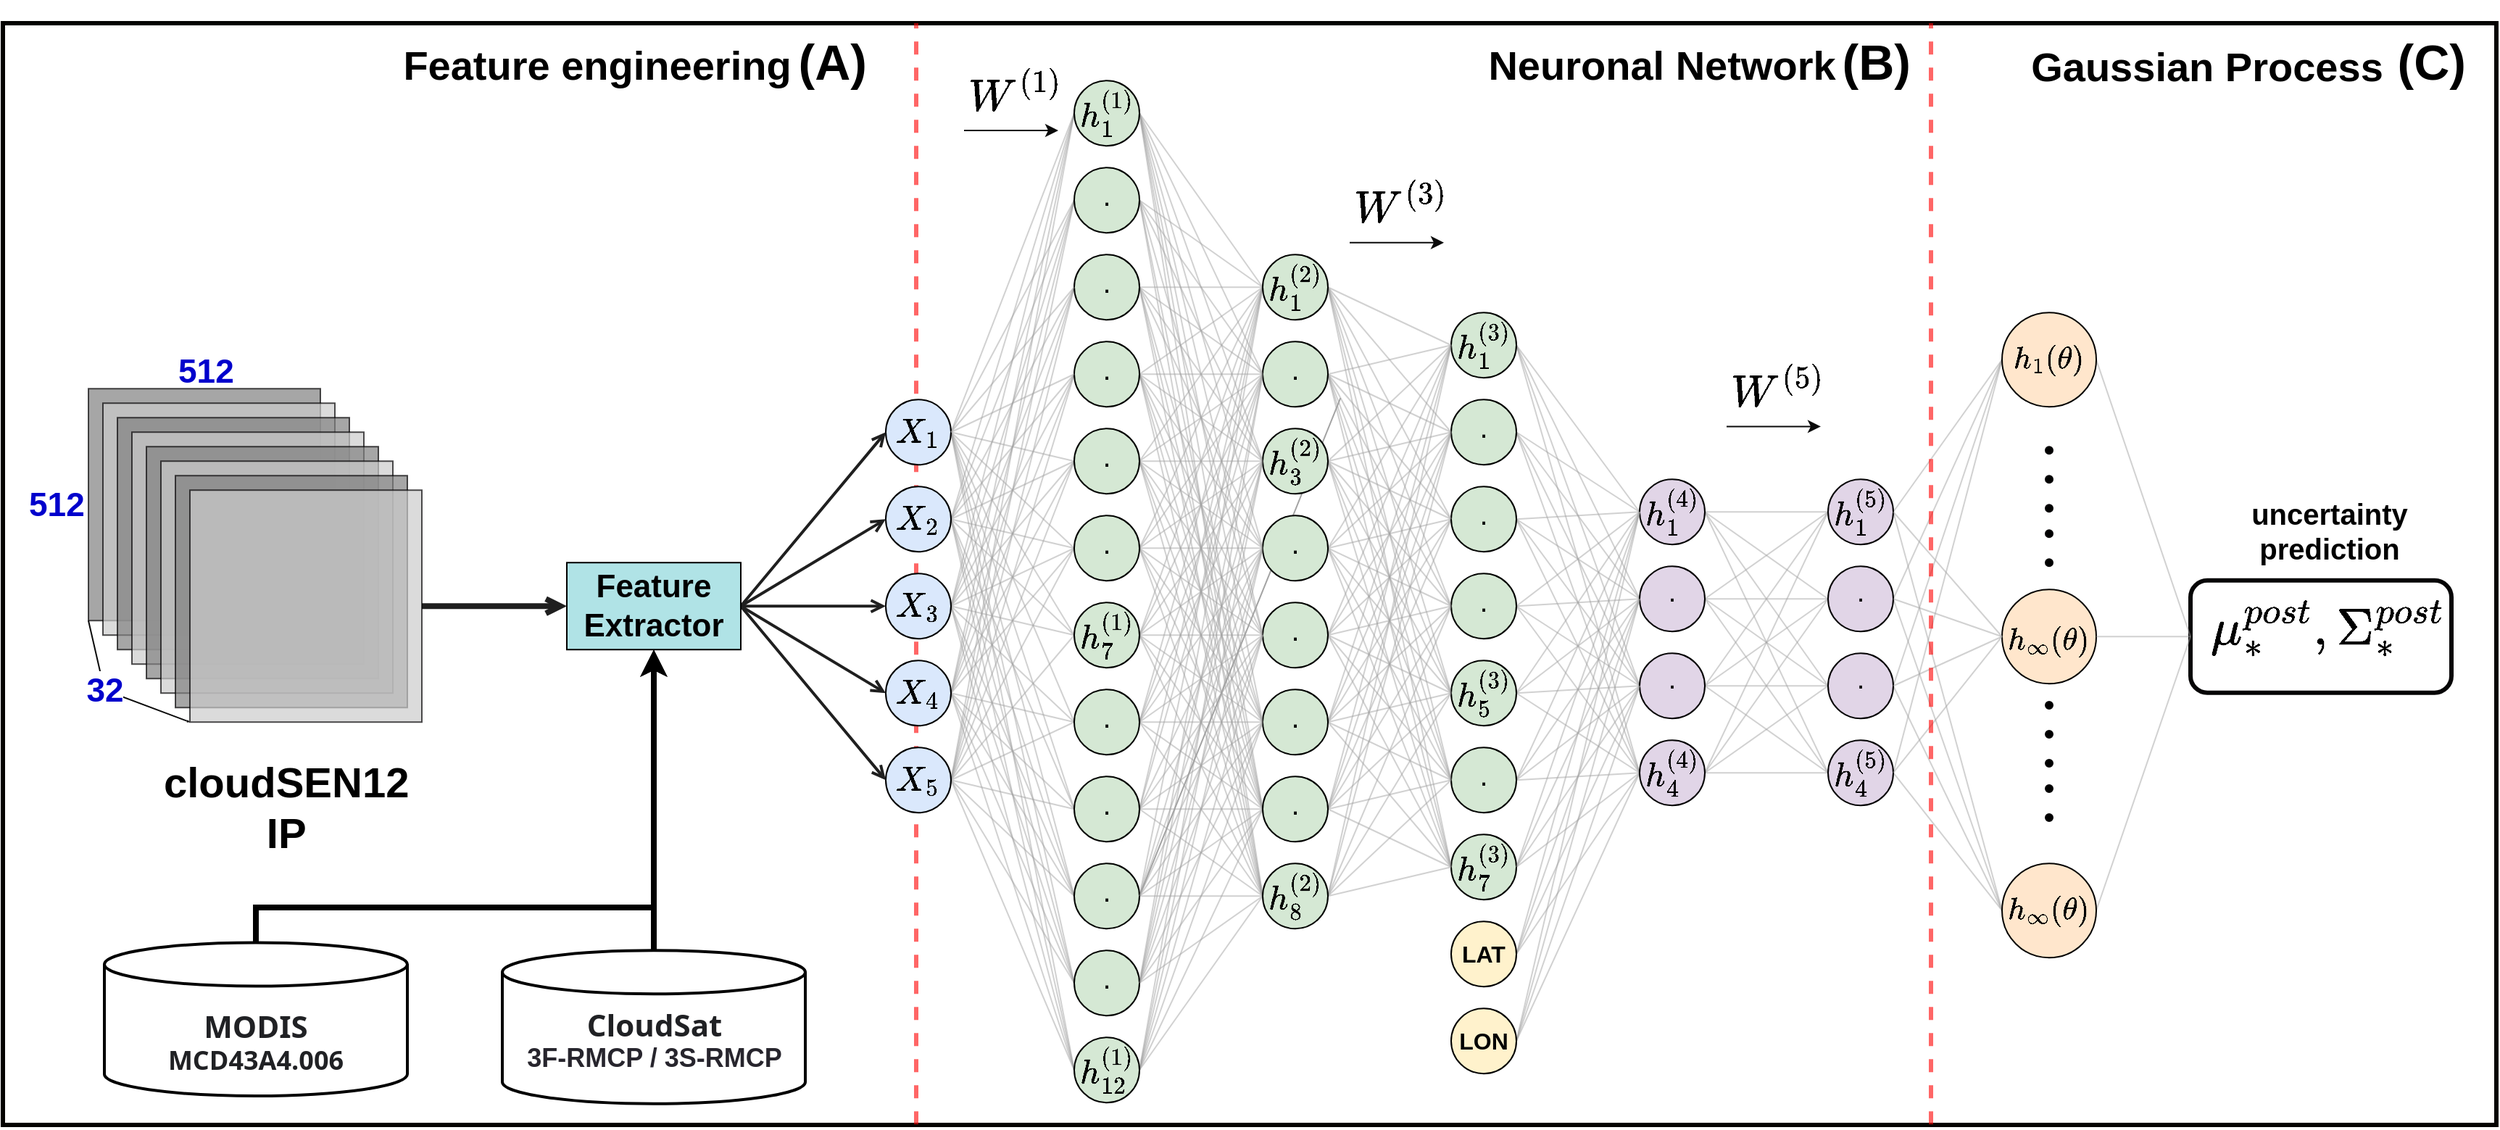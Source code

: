 <mxfile version="14.1.8" type="device"><diagram id="VFD9tMmaFqNqIVTV-LuV" name="Page-1"><mxGraphModel dx="2881" dy="2220" grid="1" gridSize="10" guides="1" tooltips="1" connect="1" arrows="1" fold="1" page="1" pageScale="1" pageWidth="850" pageHeight="1100" math="1" shadow="0"><root><mxCell id="0"/><mxCell id="1" parent="0"/><mxCell id="U8Sfq1gtLkQuLp-UmzAd-754" value="" style="rounded=0;whiteSpace=wrap;html=1;labelBackgroundColor=none;strokeColor=#030200;strokeWidth=3;fillColor=none;fontSize=20;fontColor=#0000CC;align=right;" parent="1" vertex="1"><mxGeometry width="1720" height="760" as="geometry"/></mxCell><mxCell id="U8Sfq1gtLkQuLp-UmzAd-750" value="" style="endArrow=none;html=1;strokeWidth=3;fontSize=20;fontColor=#0000CC;exitX=0;exitY=0;exitDx=0;exitDy=0;dashed=1;opacity=60;strokeColor=#FF0000;" parent="1" edge="1"><mxGeometry width="50" height="50" relative="1" as="geometry"><mxPoint x="630" y="759.62" as="sourcePoint"/><mxPoint x="630" as="targetPoint"/></mxGeometry></mxCell><mxCell id="U8Sfq1gtLkQuLp-UmzAd-685" value="&lt;font style=&quot;font-size: 30px&quot;&gt;$$\mu_*^{post}, \Sigma_*^{post}&lt;br&gt;$$&lt;/font&gt;" style="text;html=1;strokeColor=none;fillColor=none;align=center;verticalAlign=middle;whiteSpace=wrap;rounded=0;" parent="1" vertex="1"><mxGeometry x="1549" y="407.12" width="110" height="20" as="geometry"/></mxCell><mxCell id="U8Sfq1gtLkQuLp-UmzAd-647" value="" style="rounded=1;whiteSpace=wrap;html=1;strokeColor=#050405;fillColor=none;strokeWidth=3;" parent="1" vertex="1"><mxGeometry x="1509" y="384.37" width="180" height="77.5" as="geometry"/></mxCell><mxCell id="U8Sfq1gtLkQuLp-UmzAd-31" style="rounded=0;orthogonalLoop=1;jettySize=auto;html=1;exitX=1;exitY=0.5;exitDx=0;exitDy=0;entryX=0;entryY=0.5;entryDx=0;entryDy=0;endArrow=none;endFill=0;strokeWidth=1;strokeColor=#A3A3A3;endSize=0;opacity=50;" parent="1" source="U8Sfq1gtLkQuLp-UmzAd-18" target="U8Sfq1gtLkQuLp-UmzAd-26" edge="1"><mxGeometry relative="1" as="geometry"/></mxCell><mxCell id="U8Sfq1gtLkQuLp-UmzAd-34" style="rounded=0;orthogonalLoop=1;jettySize=auto;html=1;exitX=1;exitY=0.5;exitDx=0;exitDy=0;entryX=0;entryY=0.5;entryDx=0;entryDy=0;endArrow=none;endFill=0;strokeWidth=1;strokeColor=#A3A3A3;endSize=0;opacity=50;" parent="1" source="U8Sfq1gtLkQuLp-UmzAd-18" target="U8Sfq1gtLkQuLp-UmzAd-29" edge="1"><mxGeometry relative="1" as="geometry"/></mxCell><mxCell id="U8Sfq1gtLkQuLp-UmzAd-101" style="edgeStyle=none;rounded=0;orthogonalLoop=1;jettySize=auto;html=1;exitX=1;exitY=0.5;exitDx=0;exitDy=0;entryX=0;entryY=0.5;entryDx=0;entryDy=0;endArrow=none;endFill=0;strokeColor=#A3A3A3;strokeWidth=1;endSize=0;opacity=50;" parent="1" source="U8Sfq1gtLkQuLp-UmzAd-18" target="U8Sfq1gtLkQuLp-UmzAd-30" edge="1"><mxGeometry relative="1" as="geometry"/></mxCell><mxCell id="U8Sfq1gtLkQuLp-UmzAd-102" style="edgeStyle=none;rounded=0;orthogonalLoop=1;jettySize=auto;html=1;exitX=1;exitY=0.5;exitDx=0;exitDy=0;entryX=0;entryY=0.5;entryDx=0;entryDy=0;endArrow=none;endFill=0;strokeColor=#A3A3A3;strokeWidth=1;endSize=0;opacity=50;" parent="1" source="U8Sfq1gtLkQuLp-UmzAd-18" target="U8Sfq1gtLkQuLp-UmzAd-69" edge="1"><mxGeometry relative="1" as="geometry"/></mxCell><mxCell id="U8Sfq1gtLkQuLp-UmzAd-103" style="edgeStyle=none;rounded=0;orthogonalLoop=1;jettySize=auto;html=1;exitX=1;exitY=0.5;exitDx=0;exitDy=0;entryX=0;entryY=0.5;entryDx=0;entryDy=0;endArrow=none;endFill=0;strokeColor=#A3A3A3;strokeWidth=1;endSize=0;opacity=50;" parent="1" source="U8Sfq1gtLkQuLp-UmzAd-18" target="U8Sfq1gtLkQuLp-UmzAd-74" edge="1"><mxGeometry relative="1" as="geometry"/></mxCell><mxCell id="U8Sfq1gtLkQuLp-UmzAd-104" style="edgeStyle=none;rounded=0;orthogonalLoop=1;jettySize=auto;html=1;exitX=1;exitY=0.5;exitDx=0;exitDy=0;entryX=0;entryY=0.5;entryDx=0;entryDy=0;endArrow=none;endFill=0;strokeColor=#A3A3A3;strokeWidth=1;endSize=0;opacity=50;" parent="1" source="U8Sfq1gtLkQuLp-UmzAd-18" target="U8Sfq1gtLkQuLp-UmzAd-80" edge="1"><mxGeometry relative="1" as="geometry"/></mxCell><mxCell id="U8Sfq1gtLkQuLp-UmzAd-105" style="edgeStyle=none;rounded=0;orthogonalLoop=1;jettySize=auto;html=1;exitX=1;exitY=0.5;exitDx=0;exitDy=0;entryX=0;entryY=0.5;entryDx=0;entryDy=0;endArrow=none;endFill=0;strokeColor=#A3A3A3;strokeWidth=1;endSize=0;opacity=50;" parent="1" source="U8Sfq1gtLkQuLp-UmzAd-18" target="U8Sfq1gtLkQuLp-UmzAd-86" edge="1"><mxGeometry relative="1" as="geometry"/></mxCell><mxCell id="U8Sfq1gtLkQuLp-UmzAd-106" style="edgeStyle=none;rounded=0;orthogonalLoop=1;jettySize=auto;html=1;exitX=1;exitY=0.5;exitDx=0;exitDy=0;entryX=0;entryY=0.5;entryDx=0;entryDy=0;endArrow=none;endFill=0;strokeColor=#A3A3A3;strokeWidth=1;endSize=0;opacity=50;" parent="1" source="U8Sfq1gtLkQuLp-UmzAd-18" target="U8Sfq1gtLkQuLp-UmzAd-92" edge="1"><mxGeometry relative="1" as="geometry"/></mxCell><mxCell id="U8Sfq1gtLkQuLp-UmzAd-132" style="edgeStyle=none;rounded=0;orthogonalLoop=1;jettySize=auto;html=1;exitX=1;exitY=0.5;exitDx=0;exitDy=0;entryX=0;entryY=0.5;entryDx=0;entryDy=0;endArrow=none;endFill=0;strokeColor=#A3A3A3;strokeWidth=1;endSize=0;opacity=50;" parent="1" source="U8Sfq1gtLkQuLp-UmzAd-18" target="U8Sfq1gtLkQuLp-UmzAd-130" edge="1"><mxGeometry relative="1" as="geometry"/></mxCell><mxCell id="U8Sfq1gtLkQuLp-UmzAd-133" style="edgeStyle=none;rounded=0;orthogonalLoop=1;jettySize=auto;html=1;exitX=1;exitY=0.5;exitDx=0;exitDy=0;entryX=0;entryY=0.5;entryDx=0;entryDy=0;endArrow=none;endFill=0;strokeColor=#A3A3A3;strokeWidth=1;endSize=0;opacity=50;" parent="1" source="U8Sfq1gtLkQuLp-UmzAd-18" target="U8Sfq1gtLkQuLp-UmzAd-131" edge="1"><mxGeometry relative="1" as="geometry"/></mxCell><mxCell id="U8Sfq1gtLkQuLp-UmzAd-18" value="$$X_1$$" style="ellipse;whiteSpace=wrap;html=1;aspect=fixed;fillColor=#dae8fc;fontSize=20;fontStyle=1" parent="1" vertex="1"><mxGeometry x="609" y="259.62" width="45" height="45" as="geometry"/></mxCell><mxCell id="U8Sfq1gtLkQuLp-UmzAd-39" style="rounded=0;orthogonalLoop=1;jettySize=auto;html=1;exitX=1;exitY=0.5;exitDx=0;exitDy=0;entryX=0;entryY=0.5;entryDx=0;entryDy=0;endArrow=none;endFill=0;strokeWidth=1;strokeColor=#A3A3A3;endSize=0;opacity=50;" parent="1" source="U8Sfq1gtLkQuLp-UmzAd-22" target="U8Sfq1gtLkQuLp-UmzAd-26" edge="1"><mxGeometry relative="1" as="geometry"/></mxCell><mxCell id="U8Sfq1gtLkQuLp-UmzAd-40" style="rounded=0;orthogonalLoop=1;jettySize=auto;html=1;exitX=1;exitY=0.5;exitDx=0;exitDy=0;endArrow=none;endFill=0;strokeWidth=1;strokeColor=#A3A3A3;entryX=0;entryY=0.5;entryDx=0;entryDy=0;endSize=0;opacity=50;" parent="1" source="U8Sfq1gtLkQuLp-UmzAd-22" target="U8Sfq1gtLkQuLp-UmzAd-27" edge="1"><mxGeometry relative="1" as="geometry"/></mxCell><mxCell id="U8Sfq1gtLkQuLp-UmzAd-43" style="rounded=0;orthogonalLoop=1;jettySize=auto;html=1;exitX=1;exitY=0.5;exitDx=0;exitDy=0;entryX=0;entryY=0.5;entryDx=0;entryDy=0;endArrow=none;endFill=0;strokeWidth=1;strokeColor=#A3A3A3;endSize=0;opacity=50;" parent="1" source="U8Sfq1gtLkQuLp-UmzAd-22" target="U8Sfq1gtLkQuLp-UmzAd-28" edge="1"><mxGeometry relative="1" as="geometry"/></mxCell><mxCell id="U8Sfq1gtLkQuLp-UmzAd-44" style="rounded=0;orthogonalLoop=1;jettySize=auto;html=1;exitX=1;exitY=0.5;exitDx=0;exitDy=0;entryX=0;entryY=0.5;entryDx=0;entryDy=0;endArrow=none;endFill=0;strokeWidth=1;strokeColor=#A3A3A3;endSize=0;opacity=50;" parent="1" source="U8Sfq1gtLkQuLp-UmzAd-22" target="U8Sfq1gtLkQuLp-UmzAd-29" edge="1"><mxGeometry relative="1" as="geometry"/></mxCell><mxCell id="U8Sfq1gtLkQuLp-UmzAd-107" style="edgeStyle=none;rounded=0;orthogonalLoop=1;jettySize=auto;html=1;exitX=1;exitY=0.5;exitDx=0;exitDy=0;entryX=0;entryY=0.5;entryDx=0;entryDy=0;endArrow=none;endFill=0;strokeColor=#A3A3A3;strokeWidth=1;endSize=0;opacity=50;" parent="1" source="U8Sfq1gtLkQuLp-UmzAd-22" target="U8Sfq1gtLkQuLp-UmzAd-30" edge="1"><mxGeometry relative="1" as="geometry"/></mxCell><mxCell id="U8Sfq1gtLkQuLp-UmzAd-108" style="edgeStyle=none;rounded=0;orthogonalLoop=1;jettySize=auto;html=1;exitX=1;exitY=0.5;exitDx=0;exitDy=0;entryX=0;entryY=0.5;entryDx=0;entryDy=0;endArrow=none;endFill=0;strokeColor=#A3A3A3;strokeWidth=1;endSize=0;opacity=50;" parent="1" source="U8Sfq1gtLkQuLp-UmzAd-22" target="U8Sfq1gtLkQuLp-UmzAd-69" edge="1"><mxGeometry relative="1" as="geometry"/></mxCell><mxCell id="U8Sfq1gtLkQuLp-UmzAd-117" style="edgeStyle=none;rounded=0;orthogonalLoop=1;jettySize=auto;html=1;exitX=1;exitY=0.5;exitDx=0;exitDy=0;entryX=0;entryY=0.5;entryDx=0;entryDy=0;endArrow=none;endFill=0;strokeColor=#A3A3A3;strokeWidth=1;endSize=0;opacity=50;" parent="1" source="U8Sfq1gtLkQuLp-UmzAd-22" target="U8Sfq1gtLkQuLp-UmzAd-80" edge="1"><mxGeometry relative="1" as="geometry"/></mxCell><mxCell id="U8Sfq1gtLkQuLp-UmzAd-118" style="edgeStyle=none;rounded=0;orthogonalLoop=1;jettySize=auto;html=1;exitX=1;exitY=0.5;exitDx=0;exitDy=0;entryX=0;entryY=0.5;entryDx=0;entryDy=0;endArrow=none;endFill=0;strokeColor=#A3A3A3;strokeWidth=1;endSize=0;opacity=50;" parent="1" source="U8Sfq1gtLkQuLp-UmzAd-22" target="U8Sfq1gtLkQuLp-UmzAd-86" edge="1"><mxGeometry relative="1" as="geometry"/></mxCell><mxCell id="U8Sfq1gtLkQuLp-UmzAd-119" style="edgeStyle=none;rounded=0;orthogonalLoop=1;jettySize=auto;html=1;exitX=1;exitY=0.5;exitDx=0;exitDy=0;entryX=0;entryY=0.5;entryDx=0;entryDy=0;endArrow=none;endFill=0;strokeColor=#A3A3A3;strokeWidth=1;endSize=0;opacity=50;" parent="1" source="U8Sfq1gtLkQuLp-UmzAd-22" target="U8Sfq1gtLkQuLp-UmzAd-92" edge="1"><mxGeometry relative="1" as="geometry"/></mxCell><mxCell id="U8Sfq1gtLkQuLp-UmzAd-138" style="edgeStyle=none;rounded=0;orthogonalLoop=1;jettySize=auto;html=1;exitX=1;exitY=0.5;exitDx=0;exitDy=0;entryX=0;entryY=0.5;entryDx=0;entryDy=0;endArrow=none;endFill=0;strokeColor=#A3A3A3;strokeWidth=1;endSize=0;opacity=50;" parent="1" source="U8Sfq1gtLkQuLp-UmzAd-22" target="U8Sfq1gtLkQuLp-UmzAd-131" edge="1"><mxGeometry relative="1" as="geometry"/></mxCell><mxCell id="U8Sfq1gtLkQuLp-UmzAd-139" style="edgeStyle=none;rounded=0;orthogonalLoop=1;jettySize=auto;html=1;exitX=1;exitY=0.5;exitDx=0;exitDy=0;entryX=0;entryY=0.5;entryDx=0;entryDy=0;endArrow=none;endFill=0;strokeColor=#A3A3A3;strokeWidth=1;endSize=0;opacity=50;" parent="1" source="U8Sfq1gtLkQuLp-UmzAd-22" target="U8Sfq1gtLkQuLp-UmzAd-130" edge="1"><mxGeometry relative="1" as="geometry"/></mxCell><mxCell id="U8Sfq1gtLkQuLp-UmzAd-22" value="&lt;span style=&quot;font-size: 20px;&quot;&gt;$$X_2$$&lt;/span&gt;" style="ellipse;whiteSpace=wrap;html=1;aspect=fixed;fillColor=#dae8fc;fontSize=20;" parent="1" vertex="1"><mxGeometry x="609" y="319.62" width="45" height="45" as="geometry"/></mxCell><mxCell id="U8Sfq1gtLkQuLp-UmzAd-45" style="rounded=0;orthogonalLoop=1;jettySize=auto;html=1;exitX=1;exitY=0.5;exitDx=0;exitDy=0;entryX=0;entryY=0.5;entryDx=0;entryDy=0;endArrow=none;endFill=0;strokeWidth=1;strokeColor=#A3A3A3;endSize=0;opacity=50;" parent="1" source="U8Sfq1gtLkQuLp-UmzAd-23" target="U8Sfq1gtLkQuLp-UmzAd-26" edge="1"><mxGeometry relative="1" as="geometry"/></mxCell><mxCell id="U8Sfq1gtLkQuLp-UmzAd-46" style="rounded=0;orthogonalLoop=1;jettySize=auto;html=1;exitX=1;exitY=0.5;exitDx=0;exitDy=0;entryX=0;entryY=0.5;entryDx=0;entryDy=0;endArrow=none;endFill=0;strokeWidth=1;strokeColor=#A3A3A3;endSize=0;opacity=50;" parent="1" source="U8Sfq1gtLkQuLp-UmzAd-23" target="U8Sfq1gtLkQuLp-UmzAd-27" edge="1"><mxGeometry relative="1" as="geometry"/></mxCell><mxCell id="U8Sfq1gtLkQuLp-UmzAd-47" style="rounded=0;orthogonalLoop=1;jettySize=auto;html=1;exitX=1;exitY=0.5;exitDx=0;exitDy=0;entryX=0;entryY=0.5;entryDx=0;entryDy=0;endArrow=none;endFill=0;strokeWidth=1;strokeColor=#A3A3A3;endSize=0;opacity=50;" parent="1" source="U8Sfq1gtLkQuLp-UmzAd-23" target="U8Sfq1gtLkQuLp-UmzAd-28" edge="1"><mxGeometry relative="1" as="geometry"/></mxCell><mxCell id="U8Sfq1gtLkQuLp-UmzAd-50" style="rounded=0;orthogonalLoop=1;jettySize=auto;html=1;exitX=1;exitY=0.5;exitDx=0;exitDy=0;entryX=0;entryY=0.5;entryDx=0;entryDy=0;endArrow=none;endFill=0;strokeWidth=1;strokeColor=#A3A3A3;endSize=0;opacity=50;" parent="1" source="U8Sfq1gtLkQuLp-UmzAd-23" target="U8Sfq1gtLkQuLp-UmzAd-29" edge="1"><mxGeometry relative="1" as="geometry"/></mxCell><mxCell id="U8Sfq1gtLkQuLp-UmzAd-51" style="rounded=0;orthogonalLoop=1;jettySize=auto;html=1;exitX=1;exitY=0.5;exitDx=0;exitDy=0;entryX=0;entryY=0.5;entryDx=0;entryDy=0;endArrow=none;endFill=0;strokeWidth=1;strokeColor=#A3A3A3;endSize=0;opacity=50;" parent="1" source="U8Sfq1gtLkQuLp-UmzAd-23" target="U8Sfq1gtLkQuLp-UmzAd-30" edge="1"><mxGeometry relative="1" as="geometry"/></mxCell><mxCell id="U8Sfq1gtLkQuLp-UmzAd-109" style="edgeStyle=none;rounded=0;orthogonalLoop=1;jettySize=auto;html=1;exitX=1;exitY=0.5;exitDx=0;exitDy=0;entryX=0;entryY=0.5;entryDx=0;entryDy=0;endArrow=none;endFill=0;strokeColor=#A3A3A3;strokeWidth=1;endSize=0;opacity=50;" parent="1" source="U8Sfq1gtLkQuLp-UmzAd-23" target="U8Sfq1gtLkQuLp-UmzAd-69" edge="1"><mxGeometry relative="1" as="geometry"/></mxCell><mxCell id="U8Sfq1gtLkQuLp-UmzAd-114" style="edgeStyle=none;rounded=0;orthogonalLoop=1;jettySize=auto;html=1;exitX=1;exitY=0.5;exitDx=0;exitDy=0;entryX=0;entryY=0.5;entryDx=0;entryDy=0;endArrow=none;endFill=0;strokeColor=#A3A3A3;strokeWidth=1;endSize=0;opacity=50;" parent="1" source="U8Sfq1gtLkQuLp-UmzAd-23" target="U8Sfq1gtLkQuLp-UmzAd-74" edge="1"><mxGeometry relative="1" as="geometry"/></mxCell><mxCell id="U8Sfq1gtLkQuLp-UmzAd-115" style="edgeStyle=none;rounded=0;orthogonalLoop=1;jettySize=auto;html=1;exitX=1;exitY=0.5;exitDx=0;exitDy=0;entryX=0;entryY=0.5;entryDx=0;entryDy=0;endArrow=none;endFill=0;strokeColor=#A3A3A3;strokeWidth=1;endSize=0;opacity=50;" parent="1" source="U8Sfq1gtLkQuLp-UmzAd-23" target="U8Sfq1gtLkQuLp-UmzAd-86" edge="1"><mxGeometry relative="1" as="geometry"/></mxCell><mxCell id="U8Sfq1gtLkQuLp-UmzAd-116" style="edgeStyle=none;rounded=0;orthogonalLoop=1;jettySize=auto;html=1;exitX=1;exitY=0.5;exitDx=0;exitDy=0;entryX=0;entryY=0.5;entryDx=0;entryDy=0;endArrow=none;endFill=0;strokeColor=#A3A3A3;strokeWidth=1;endSize=0;opacity=50;" parent="1" source="U8Sfq1gtLkQuLp-UmzAd-23" target="U8Sfq1gtLkQuLp-UmzAd-92" edge="1"><mxGeometry relative="1" as="geometry"/></mxCell><mxCell id="U8Sfq1gtLkQuLp-UmzAd-137" style="edgeStyle=none;rounded=0;orthogonalLoop=1;jettySize=auto;html=1;exitX=1;exitY=0.5;exitDx=0;exitDy=0;entryX=0;entryY=0.5;entryDx=0;entryDy=0;endArrow=none;endFill=0;strokeColor=#A3A3A3;strokeWidth=1;endSize=0;opacity=50;" parent="1" source="U8Sfq1gtLkQuLp-UmzAd-23" target="U8Sfq1gtLkQuLp-UmzAd-131" edge="1"><mxGeometry relative="1" as="geometry"/></mxCell><mxCell id="U8Sfq1gtLkQuLp-UmzAd-140" style="edgeStyle=none;rounded=0;orthogonalLoop=1;jettySize=auto;html=1;exitX=1;exitY=0.5;exitDx=0;exitDy=0;entryX=0;entryY=0.5;entryDx=0;entryDy=0;endArrow=none;endFill=0;strokeColor=#A3A3A3;strokeWidth=1;endSize=0;opacity=50;" parent="1" source="U8Sfq1gtLkQuLp-UmzAd-23" target="U8Sfq1gtLkQuLp-UmzAd-130" edge="1"><mxGeometry relative="1" as="geometry"/></mxCell><mxCell id="U8Sfq1gtLkQuLp-UmzAd-23" value="&lt;span style=&quot;font-size: 20px;&quot;&gt;$$X_3$$&lt;/span&gt;" style="ellipse;whiteSpace=wrap;html=1;aspect=fixed;fillColor=#dae8fc;fontSize=20;" parent="1" vertex="1"><mxGeometry x="609" y="379.62" width="45" height="45" as="geometry"/></mxCell><mxCell id="U8Sfq1gtLkQuLp-UmzAd-52" style="rounded=0;orthogonalLoop=1;jettySize=auto;html=1;exitX=1;exitY=0.5;exitDx=0;exitDy=0;entryX=0;entryY=0.5;entryDx=0;entryDy=0;endArrow=none;endFill=0;strokeWidth=1;strokeColor=#A3A3A3;endSize=0;opacity=50;" parent="1" source="U8Sfq1gtLkQuLp-UmzAd-24" target="U8Sfq1gtLkQuLp-UmzAd-26" edge="1"><mxGeometry relative="1" as="geometry"/></mxCell><mxCell id="U8Sfq1gtLkQuLp-UmzAd-53" style="rounded=0;orthogonalLoop=1;jettySize=auto;html=1;exitX=1;exitY=0.5;exitDx=0;exitDy=0;entryX=0;entryY=0.5;entryDx=0;entryDy=0;endArrow=none;endFill=0;strokeWidth=1;strokeColor=#A3A3A3;endSize=0;opacity=50;" parent="1" source="U8Sfq1gtLkQuLp-UmzAd-24" target="U8Sfq1gtLkQuLp-UmzAd-27" edge="1"><mxGeometry relative="1" as="geometry"/></mxCell><mxCell id="U8Sfq1gtLkQuLp-UmzAd-54" style="rounded=0;orthogonalLoop=1;jettySize=auto;html=1;exitX=1;exitY=0.5;exitDx=0;exitDy=0;entryX=0;entryY=0.5;entryDx=0;entryDy=0;endArrow=none;endFill=0;strokeWidth=1;strokeColor=#A3A3A3;endSize=0;opacity=50;" parent="1" source="U8Sfq1gtLkQuLp-UmzAd-24" target="U8Sfq1gtLkQuLp-UmzAd-28" edge="1"><mxGeometry relative="1" as="geometry"/></mxCell><mxCell id="U8Sfq1gtLkQuLp-UmzAd-55" style="rounded=0;orthogonalLoop=1;jettySize=auto;html=1;exitX=1;exitY=0.5;exitDx=0;exitDy=0;entryX=0;entryY=0.5;entryDx=0;entryDy=0;endArrow=none;endFill=0;strokeWidth=1;strokeColor=#A3A3A3;endSize=0;opacity=50;" parent="1" source="U8Sfq1gtLkQuLp-UmzAd-24" target="U8Sfq1gtLkQuLp-UmzAd-29" edge="1"><mxGeometry relative="1" as="geometry"/></mxCell><mxCell id="U8Sfq1gtLkQuLp-UmzAd-56" style="rounded=0;orthogonalLoop=1;jettySize=auto;html=1;exitX=1;exitY=0.5;exitDx=0;exitDy=0;entryX=0;entryY=0.5;entryDx=0;entryDy=0;endArrow=none;endFill=0;strokeWidth=1;strokeColor=#A3A3A3;endSize=0;opacity=50;" parent="1" source="U8Sfq1gtLkQuLp-UmzAd-24" target="U8Sfq1gtLkQuLp-UmzAd-30" edge="1"><mxGeometry relative="1" as="geometry"/></mxCell><mxCell id="U8Sfq1gtLkQuLp-UmzAd-110" style="edgeStyle=none;rounded=0;orthogonalLoop=1;jettySize=auto;html=1;exitX=1;exitY=0.5;exitDx=0;exitDy=0;entryX=0;entryY=0.5;entryDx=0;entryDy=0;endArrow=none;endFill=0;strokeColor=#A3A3A3;strokeWidth=1;endSize=0;opacity=50;" parent="1" source="U8Sfq1gtLkQuLp-UmzAd-24" target="U8Sfq1gtLkQuLp-UmzAd-74" edge="1"><mxGeometry relative="1" as="geometry"/></mxCell><mxCell id="U8Sfq1gtLkQuLp-UmzAd-111" style="edgeStyle=none;rounded=0;orthogonalLoop=1;jettySize=auto;html=1;exitX=1;exitY=0.5;exitDx=0;exitDy=0;entryX=0;entryY=0.5;entryDx=0;entryDy=0;endArrow=none;endFill=0;strokeColor=#A3A3A3;strokeWidth=1;endSize=0;opacity=50;" parent="1" source="U8Sfq1gtLkQuLp-UmzAd-24" target="U8Sfq1gtLkQuLp-UmzAd-80" edge="1"><mxGeometry relative="1" as="geometry"/></mxCell><mxCell id="U8Sfq1gtLkQuLp-UmzAd-112" style="edgeStyle=none;rounded=0;orthogonalLoop=1;jettySize=auto;html=1;exitX=1;exitY=0.5;exitDx=0;exitDy=0;entryX=0;entryY=0.5;entryDx=0;entryDy=0;endArrow=none;endFill=0;strokeColor=#A3A3A3;strokeWidth=1;endSize=0;opacity=50;" parent="1" source="U8Sfq1gtLkQuLp-UmzAd-24" target="U8Sfq1gtLkQuLp-UmzAd-86" edge="1"><mxGeometry relative="1" as="geometry"/></mxCell><mxCell id="U8Sfq1gtLkQuLp-UmzAd-113" style="edgeStyle=none;rounded=0;orthogonalLoop=1;jettySize=auto;html=1;exitX=1;exitY=0.5;exitDx=0;exitDy=0;entryX=0;entryY=0.5;entryDx=0;entryDy=0;endArrow=none;endFill=0;strokeColor=#A3A3A3;strokeWidth=1;endSize=0;opacity=50;" parent="1" source="U8Sfq1gtLkQuLp-UmzAd-24" target="U8Sfq1gtLkQuLp-UmzAd-92" edge="1"><mxGeometry relative="1" as="geometry"/></mxCell><mxCell id="U8Sfq1gtLkQuLp-UmzAd-136" style="edgeStyle=none;rounded=0;orthogonalLoop=1;jettySize=auto;html=1;exitX=1;exitY=0.5;exitDx=0;exitDy=0;entryX=0;entryY=0.5;entryDx=0;entryDy=0;endArrow=none;endFill=0;strokeColor=#A3A3A3;strokeWidth=1;endSize=0;opacity=50;" parent="1" source="U8Sfq1gtLkQuLp-UmzAd-24" target="U8Sfq1gtLkQuLp-UmzAd-131" edge="1"><mxGeometry relative="1" as="geometry"/></mxCell><mxCell id="U8Sfq1gtLkQuLp-UmzAd-141" style="edgeStyle=none;rounded=0;orthogonalLoop=1;jettySize=auto;html=1;exitX=1;exitY=0.5;exitDx=0;exitDy=0;entryX=0;entryY=0.5;entryDx=0;entryDy=0;endArrow=none;endFill=0;strokeColor=#A3A3A3;strokeWidth=1;endSize=0;opacity=50;" parent="1" source="U8Sfq1gtLkQuLp-UmzAd-24" target="U8Sfq1gtLkQuLp-UmzAd-130" edge="1"><mxGeometry relative="1" as="geometry"/></mxCell><mxCell id="U8Sfq1gtLkQuLp-UmzAd-24" value="&lt;span style=&quot;font-size: 20px;&quot;&gt;$$X_4$$&lt;/span&gt;" style="ellipse;whiteSpace=wrap;html=1;aspect=fixed;fillColor=#dae8fc;fontSize=20;" parent="1" vertex="1"><mxGeometry x="609" y="439.62" width="45" height="45" as="geometry"/></mxCell><mxCell id="U8Sfq1gtLkQuLp-UmzAd-57" style="rounded=0;orthogonalLoop=1;jettySize=auto;html=1;exitX=1;exitY=0.5;exitDx=0;exitDy=0;entryX=0;entryY=0.5;entryDx=0;entryDy=0;endArrow=none;endFill=0;strokeWidth=1;strokeColor=#A3A3A3;endSize=0;opacity=50;" parent="1" source="U8Sfq1gtLkQuLp-UmzAd-25" target="U8Sfq1gtLkQuLp-UmzAd-26" edge="1"><mxGeometry relative="1" as="geometry"/></mxCell><mxCell id="U8Sfq1gtLkQuLp-UmzAd-58" style="rounded=0;orthogonalLoop=1;jettySize=auto;html=1;exitX=1;exitY=0.5;exitDx=0;exitDy=0;entryX=0;entryY=0.5;entryDx=0;entryDy=0;endArrow=none;endFill=0;strokeWidth=1;strokeColor=#A3A3A3;endSize=0;opacity=50;" parent="1" source="U8Sfq1gtLkQuLp-UmzAd-25" target="U8Sfq1gtLkQuLp-UmzAd-27" edge="1"><mxGeometry relative="1" as="geometry"/></mxCell><mxCell id="U8Sfq1gtLkQuLp-UmzAd-59" style="rounded=0;orthogonalLoop=1;jettySize=auto;html=1;exitX=1;exitY=0.5;exitDx=0;exitDy=0;entryX=0;entryY=0.5;entryDx=0;entryDy=0;endArrow=none;endFill=0;strokeWidth=1;strokeColor=#A3A3A3;endSize=0;opacity=50;" parent="1" source="U8Sfq1gtLkQuLp-UmzAd-25" target="U8Sfq1gtLkQuLp-UmzAd-28" edge="1"><mxGeometry relative="1" as="geometry"/></mxCell><mxCell id="U8Sfq1gtLkQuLp-UmzAd-60" style="rounded=0;orthogonalLoop=1;jettySize=auto;html=1;exitX=1;exitY=0.5;exitDx=0;exitDy=0;entryX=0;entryY=0.5;entryDx=0;entryDy=0;endArrow=none;endFill=0;strokeWidth=1;strokeColor=#A3A3A3;endSize=0;opacity=50;" parent="1" source="U8Sfq1gtLkQuLp-UmzAd-25" target="U8Sfq1gtLkQuLp-UmzAd-29" edge="1"><mxGeometry relative="1" as="geometry"/></mxCell><mxCell id="U8Sfq1gtLkQuLp-UmzAd-61" style="rounded=0;orthogonalLoop=1;jettySize=auto;html=1;exitX=1;exitY=0.5;exitDx=0;exitDy=0;entryX=0;entryY=0.5;entryDx=0;entryDy=0;endArrow=none;endFill=0;strokeWidth=1;strokeColor=#A3A3A3;endSize=0;opacity=50;" parent="1" source="U8Sfq1gtLkQuLp-UmzAd-25" target="U8Sfq1gtLkQuLp-UmzAd-30" edge="1"><mxGeometry relative="1" as="geometry"/></mxCell><mxCell id="U8Sfq1gtLkQuLp-UmzAd-120" style="edgeStyle=none;rounded=0;orthogonalLoop=1;jettySize=auto;html=1;exitX=1;exitY=0.5;exitDx=0;exitDy=0;entryX=0;entryY=0.5;entryDx=0;entryDy=0;endArrow=none;endFill=0;strokeColor=#A3A3A3;strokeWidth=1;endSize=0;opacity=50;" parent="1" source="U8Sfq1gtLkQuLp-UmzAd-25" target="U8Sfq1gtLkQuLp-UmzAd-69" edge="1"><mxGeometry relative="1" as="geometry"/></mxCell><mxCell id="U8Sfq1gtLkQuLp-UmzAd-121" style="edgeStyle=none;rounded=0;orthogonalLoop=1;jettySize=auto;html=1;exitX=1;exitY=0.5;exitDx=0;exitDy=0;entryX=0;entryY=0.5;entryDx=0;entryDy=0;endArrow=none;endFill=0;strokeColor=#A3A3A3;strokeWidth=1;endSize=0;opacity=50;" parent="1" source="U8Sfq1gtLkQuLp-UmzAd-25" target="U8Sfq1gtLkQuLp-UmzAd-92" edge="1"><mxGeometry relative="1" as="geometry"/></mxCell><mxCell id="U8Sfq1gtLkQuLp-UmzAd-122" style="edgeStyle=none;rounded=0;orthogonalLoop=1;jettySize=auto;html=1;exitX=1;exitY=0.5;exitDx=0;exitDy=0;entryX=0;entryY=0.5;entryDx=0;entryDy=0;endArrow=none;endFill=0;strokeColor=#A3A3A3;strokeWidth=1;endSize=0;opacity=50;" parent="1" source="U8Sfq1gtLkQuLp-UmzAd-25" target="U8Sfq1gtLkQuLp-UmzAd-86" edge="1"><mxGeometry relative="1" as="geometry"/></mxCell><mxCell id="U8Sfq1gtLkQuLp-UmzAd-123" style="edgeStyle=none;rounded=0;orthogonalLoop=1;jettySize=auto;html=1;exitX=1;exitY=0.5;exitDx=0;exitDy=0;entryX=0;entryY=0.5;entryDx=0;entryDy=0;endArrow=none;endFill=0;strokeColor=#A3A3A3;strokeWidth=1;endSize=0;opacity=50;" parent="1" source="U8Sfq1gtLkQuLp-UmzAd-25" target="U8Sfq1gtLkQuLp-UmzAd-80" edge="1"><mxGeometry relative="1" as="geometry"/></mxCell><mxCell id="U8Sfq1gtLkQuLp-UmzAd-124" style="edgeStyle=none;rounded=0;orthogonalLoop=1;jettySize=auto;html=1;exitX=1;exitY=0.5;exitDx=0;exitDy=0;entryX=0;entryY=0.5;entryDx=0;entryDy=0;endArrow=none;endFill=0;strokeColor=#A3A3A3;strokeWidth=1;endSize=0;opacity=50;" parent="1" source="U8Sfq1gtLkQuLp-UmzAd-25" target="U8Sfq1gtLkQuLp-UmzAd-74" edge="1"><mxGeometry relative="1" as="geometry"/></mxCell><mxCell id="U8Sfq1gtLkQuLp-UmzAd-134" style="edgeStyle=none;rounded=0;orthogonalLoop=1;jettySize=auto;html=1;exitX=1;exitY=0.5;exitDx=0;exitDy=0;entryX=0;entryY=0.5;entryDx=0;entryDy=0;endArrow=none;endFill=0;strokeColor=#A3A3A3;strokeWidth=1;endSize=0;opacity=50;" parent="1" source="U8Sfq1gtLkQuLp-UmzAd-25" target="U8Sfq1gtLkQuLp-UmzAd-131" edge="1"><mxGeometry relative="1" as="geometry"/></mxCell><mxCell id="U8Sfq1gtLkQuLp-UmzAd-135" style="edgeStyle=none;rounded=0;orthogonalLoop=1;jettySize=auto;html=1;exitX=1;exitY=0.5;exitDx=0;exitDy=0;entryX=0;entryY=0.5;entryDx=0;entryDy=0;endArrow=none;endFill=0;strokeColor=#A3A3A3;strokeWidth=1;endSize=0;opacity=50;" parent="1" source="U8Sfq1gtLkQuLp-UmzAd-25" target="U8Sfq1gtLkQuLp-UmzAd-130" edge="1"><mxGeometry relative="1" as="geometry"/></mxCell><mxCell id="U8Sfq1gtLkQuLp-UmzAd-25" value="&lt;span style=&quot;font-size: 20px;&quot;&gt;$$X_5$$&lt;/span&gt;" style="ellipse;whiteSpace=wrap;html=1;aspect=fixed;fillColor=#dae8fc;fontSize=20;" parent="1" vertex="1"><mxGeometry x="609" y="499.62" width="45" height="45" as="geometry"/></mxCell><mxCell id="U8Sfq1gtLkQuLp-UmzAd-289" style="edgeStyle=none;rounded=0;orthogonalLoop=1;jettySize=auto;html=1;exitX=1;exitY=0.5;exitDx=0;exitDy=0;entryX=0;entryY=0.5;entryDx=0;entryDy=0;endArrow=none;endFill=0;strokeColor=#A3A3A3;strokeWidth=1;opacity=50;" parent="1" source="U8Sfq1gtLkQuLp-UmzAd-26" target="U8Sfq1gtLkQuLp-UmzAd-125" edge="1"><mxGeometry relative="1" as="geometry"/></mxCell><mxCell id="U8Sfq1gtLkQuLp-UmzAd-290" style="edgeStyle=none;rounded=0;orthogonalLoop=1;jettySize=auto;html=1;exitX=1;exitY=0.5;exitDx=0;exitDy=0;entryX=0;entryY=0.5;entryDx=0;entryDy=0;endArrow=none;endFill=0;strokeColor=#A3A3A3;strokeWidth=1;opacity=50;" parent="1" source="U8Sfq1gtLkQuLp-UmzAd-26" target="U8Sfq1gtLkQuLp-UmzAd-126" edge="1"><mxGeometry relative="1" as="geometry"/></mxCell><mxCell id="U8Sfq1gtLkQuLp-UmzAd-291" style="edgeStyle=none;rounded=0;orthogonalLoop=1;jettySize=auto;html=1;exitX=1;exitY=0.5;exitDx=0;exitDy=0;entryX=0;entryY=0.5;entryDx=0;entryDy=0;endArrow=none;endFill=0;strokeColor=#A3A3A3;strokeWidth=1;opacity=50;" parent="1" source="U8Sfq1gtLkQuLp-UmzAd-26" target="U8Sfq1gtLkQuLp-UmzAd-128" edge="1"><mxGeometry relative="1" as="geometry"/></mxCell><mxCell id="U8Sfq1gtLkQuLp-UmzAd-292" style="edgeStyle=none;rounded=0;orthogonalLoop=1;jettySize=auto;html=1;exitX=1;exitY=0.5;exitDx=0;exitDy=0;entryX=0;entryY=0.5;entryDx=0;entryDy=0;endArrow=none;endFill=0;strokeColor=#A3A3A3;strokeWidth=1;opacity=50;" parent="1" source="U8Sfq1gtLkQuLp-UmzAd-26" target="U8Sfq1gtLkQuLp-UmzAd-142" edge="1"><mxGeometry relative="1" as="geometry"/></mxCell><mxCell id="U8Sfq1gtLkQuLp-UmzAd-411" style="edgeStyle=none;rounded=0;orthogonalLoop=1;jettySize=auto;html=1;exitX=1;exitY=0.5;exitDx=0;exitDy=0;entryX=0;entryY=0.5;entryDx=0;entryDy=0;endArrow=none;endFill=0;strokeColor=#A3A3A3;strokeWidth=1;opacity=50;" parent="1" source="U8Sfq1gtLkQuLp-UmzAd-26" target="U8Sfq1gtLkQuLp-UmzAd-386" edge="1"><mxGeometry relative="1" as="geometry"/></mxCell><mxCell id="U8Sfq1gtLkQuLp-UmzAd-413" style="edgeStyle=none;rounded=0;orthogonalLoop=1;jettySize=auto;html=1;exitX=1;exitY=0.5;exitDx=0;exitDy=0;entryX=0;entryY=0.5;entryDx=0;entryDy=0;endArrow=none;endFill=0;strokeColor=#A3A3A3;strokeWidth=1;opacity=50;" parent="1" source="U8Sfq1gtLkQuLp-UmzAd-26" target="U8Sfq1gtLkQuLp-UmzAd-385" edge="1"><mxGeometry relative="1" as="geometry"/></mxCell><mxCell id="U8Sfq1gtLkQuLp-UmzAd-26" value="." style="ellipse;whiteSpace=wrap;html=1;aspect=fixed;fillColor=#d5e8d4;strokeColor=#020301;fontSize=20;verticalAlign=top;" parent="1" vertex="1"><mxGeometry x="739" y="99.62" width="45" height="45" as="geometry"/></mxCell><mxCell id="U8Sfq1gtLkQuLp-UmzAd-284" style="edgeStyle=none;rounded=0;orthogonalLoop=1;jettySize=auto;html=1;exitX=1;exitY=0.5;exitDx=0;exitDy=0;entryX=0;entryY=0.5;entryDx=0;entryDy=0;endArrow=none;endFill=0;strokeColor=#A3A3A3;strokeWidth=1;opacity=50;" parent="1" source="U8Sfq1gtLkQuLp-UmzAd-27" target="U8Sfq1gtLkQuLp-UmzAd-142" edge="1"><mxGeometry relative="1" as="geometry"/></mxCell><mxCell id="U8Sfq1gtLkQuLp-UmzAd-285" style="edgeStyle=none;rounded=0;orthogonalLoop=1;jettySize=auto;html=1;exitX=1;exitY=0.5;exitDx=0;exitDy=0;entryX=0;entryY=0.5;entryDx=0;entryDy=0;endArrow=none;endFill=0;strokeColor=#A3A3A3;strokeWidth=1;opacity=50;" parent="1" source="U8Sfq1gtLkQuLp-UmzAd-27" target="U8Sfq1gtLkQuLp-UmzAd-129" edge="1"><mxGeometry relative="1" as="geometry"/></mxCell><mxCell id="U8Sfq1gtLkQuLp-UmzAd-286" style="edgeStyle=none;rounded=0;orthogonalLoop=1;jettySize=auto;html=1;exitX=1;exitY=0.5;exitDx=0;exitDy=0;entryX=0;entryY=0.5;entryDx=0;entryDy=0;endArrow=none;endFill=0;strokeColor=#A3A3A3;strokeWidth=1;opacity=50;" parent="1" source="U8Sfq1gtLkQuLp-UmzAd-27" target="U8Sfq1gtLkQuLp-UmzAd-127" edge="1"><mxGeometry relative="1" as="geometry"/></mxCell><mxCell id="U8Sfq1gtLkQuLp-UmzAd-287" style="edgeStyle=none;rounded=0;orthogonalLoop=1;jettySize=auto;html=1;exitX=1;exitY=0.5;exitDx=0;exitDy=0;entryX=0;entryY=0.5;entryDx=0;entryDy=0;endArrow=none;endFill=0;strokeColor=#A3A3A3;strokeWidth=1;opacity=50;" parent="1" source="U8Sfq1gtLkQuLp-UmzAd-27" target="U8Sfq1gtLkQuLp-UmzAd-126" edge="1"><mxGeometry relative="1" as="geometry"/></mxCell><mxCell id="U8Sfq1gtLkQuLp-UmzAd-288" style="edgeStyle=none;rounded=0;orthogonalLoop=1;jettySize=auto;html=1;exitX=1;exitY=0.5;exitDx=0;exitDy=0;entryX=0;entryY=0.5;entryDx=0;entryDy=0;endArrow=none;endFill=0;strokeColor=#A3A3A3;strokeWidth=1;opacity=50;" parent="1" source="U8Sfq1gtLkQuLp-UmzAd-27" target="U8Sfq1gtLkQuLp-UmzAd-125" edge="1"><mxGeometry relative="1" as="geometry"/></mxCell><mxCell id="U8Sfq1gtLkQuLp-UmzAd-410" style="edgeStyle=none;rounded=0;orthogonalLoop=1;jettySize=auto;html=1;exitX=1;exitY=0.5;exitDx=0;exitDy=0;entryX=0;entryY=0.5;entryDx=0;entryDy=0;endArrow=none;endFill=0;strokeColor=#A3A3A3;strokeWidth=1;opacity=50;" parent="1" source="U8Sfq1gtLkQuLp-UmzAd-27" target="U8Sfq1gtLkQuLp-UmzAd-386" edge="1"><mxGeometry relative="1" as="geometry"/></mxCell><mxCell id="U8Sfq1gtLkQuLp-UmzAd-416" style="edgeStyle=none;rounded=0;orthogonalLoop=1;jettySize=auto;html=1;exitX=1;exitY=0.5;exitDx=0;exitDy=0;endArrow=none;endFill=0;strokeColor=#A3A3A3;strokeWidth=1;opacity=50;" parent="1" source="U8Sfq1gtLkQuLp-UmzAd-27" target="U8Sfq1gtLkQuLp-UmzAd-385" edge="1"><mxGeometry relative="1" as="geometry"/></mxCell><mxCell id="U8Sfq1gtLkQuLp-UmzAd-27" value="." style="ellipse;whiteSpace=wrap;html=1;aspect=fixed;fillColor=#d5e8d4;strokeColor=#020301;fontSize=20;verticalAlign=top;" parent="1" vertex="1"><mxGeometry x="739" y="159.62" width="45" height="45" as="geometry"/></mxCell><mxCell id="U8Sfq1gtLkQuLp-UmzAd-278" style="edgeStyle=none;rounded=0;orthogonalLoop=1;jettySize=auto;html=1;exitX=1;exitY=0.5;exitDx=0;exitDy=0;entryX=0;entryY=0.5;entryDx=0;entryDy=0;endArrow=none;endFill=0;strokeColor=#A3A3A3;strokeWidth=1;opacity=50;" parent="1" source="U8Sfq1gtLkQuLp-UmzAd-28" target="U8Sfq1gtLkQuLp-UmzAd-142" edge="1"><mxGeometry relative="1" as="geometry"/></mxCell><mxCell id="U8Sfq1gtLkQuLp-UmzAd-279" style="edgeStyle=none;rounded=0;orthogonalLoop=1;jettySize=auto;html=1;exitX=1;exitY=0.5;exitDx=0;exitDy=0;entryX=0;entryY=0.5;entryDx=0;entryDy=0;endArrow=none;endFill=0;strokeColor=#A3A3A3;strokeWidth=1;opacity=50;" parent="1" source="U8Sfq1gtLkQuLp-UmzAd-28" target="U8Sfq1gtLkQuLp-UmzAd-129" edge="1"><mxGeometry relative="1" as="geometry"/></mxCell><mxCell id="U8Sfq1gtLkQuLp-UmzAd-280" style="edgeStyle=none;rounded=0;orthogonalLoop=1;jettySize=auto;html=1;exitX=1;exitY=0.5;exitDx=0;exitDy=0;entryX=0;entryY=0.5;entryDx=0;entryDy=0;endArrow=none;endFill=0;strokeColor=#A3A3A3;strokeWidth=1;opacity=50;" parent="1" source="U8Sfq1gtLkQuLp-UmzAd-28" target="U8Sfq1gtLkQuLp-UmzAd-128" edge="1"><mxGeometry relative="1" as="geometry"/></mxCell><mxCell id="U8Sfq1gtLkQuLp-UmzAd-281" style="edgeStyle=none;rounded=0;orthogonalLoop=1;jettySize=auto;html=1;exitX=1;exitY=0.5;exitDx=0;exitDy=0;entryX=0;entryY=0.5;entryDx=0;entryDy=0;endArrow=none;endFill=0;strokeColor=#A3A3A3;strokeWidth=1;opacity=50;" parent="1" source="U8Sfq1gtLkQuLp-UmzAd-28" target="U8Sfq1gtLkQuLp-UmzAd-127" edge="1"><mxGeometry relative="1" as="geometry"/></mxCell><mxCell id="U8Sfq1gtLkQuLp-UmzAd-282" style="edgeStyle=none;rounded=0;orthogonalLoop=1;jettySize=auto;html=1;exitX=1;exitY=0.5;exitDx=0;exitDy=0;entryX=0;entryY=0.5;entryDx=0;entryDy=0;endArrow=none;endFill=0;strokeColor=#A3A3A3;strokeWidth=1;opacity=50;" parent="1" source="U8Sfq1gtLkQuLp-UmzAd-28" target="U8Sfq1gtLkQuLp-UmzAd-126" edge="1"><mxGeometry relative="1" as="geometry"/></mxCell><mxCell id="U8Sfq1gtLkQuLp-UmzAd-283" style="edgeStyle=none;rounded=0;orthogonalLoop=1;jettySize=auto;html=1;exitX=1;exitY=0.5;exitDx=0;exitDy=0;entryX=0;entryY=0.5;entryDx=0;entryDy=0;endArrow=none;endFill=0;strokeColor=#A3A3A3;strokeWidth=1;opacity=50;" parent="1" source="U8Sfq1gtLkQuLp-UmzAd-28" target="U8Sfq1gtLkQuLp-UmzAd-125" edge="1"><mxGeometry relative="1" as="geometry"/></mxCell><mxCell id="U8Sfq1gtLkQuLp-UmzAd-409" style="edgeStyle=none;rounded=0;orthogonalLoop=1;jettySize=auto;html=1;exitX=1;exitY=0.5;exitDx=0;exitDy=0;entryX=0;entryY=0.5;entryDx=0;entryDy=0;endArrow=none;endFill=0;strokeColor=#A3A3A3;strokeWidth=1;opacity=50;" parent="1" source="U8Sfq1gtLkQuLp-UmzAd-28" target="U8Sfq1gtLkQuLp-UmzAd-386" edge="1"><mxGeometry relative="1" as="geometry"/></mxCell><mxCell id="U8Sfq1gtLkQuLp-UmzAd-419" style="edgeStyle=none;rounded=0;orthogonalLoop=1;jettySize=auto;html=1;exitX=1;exitY=0.5;exitDx=0;exitDy=0;entryX=0;entryY=0.5;entryDx=0;entryDy=0;endArrow=none;endFill=0;strokeColor=#A3A3A3;strokeWidth=1;opacity=50;" parent="1" source="U8Sfq1gtLkQuLp-UmzAd-28" target="U8Sfq1gtLkQuLp-UmzAd-385" edge="1"><mxGeometry relative="1" as="geometry"/></mxCell><mxCell id="U8Sfq1gtLkQuLp-UmzAd-28" value="." style="ellipse;whiteSpace=wrap;html=1;aspect=fixed;fillColor=#d5e8d4;strokeColor=#020301;fontSize=20;verticalAlign=top;" parent="1" vertex="1"><mxGeometry x="739" y="219.62" width="45" height="45" as="geometry"/></mxCell><mxCell id="U8Sfq1gtLkQuLp-UmzAd-272" style="edgeStyle=none;rounded=0;orthogonalLoop=1;jettySize=auto;html=1;exitX=1;exitY=0.5;exitDx=0;exitDy=0;entryX=0;entryY=0.5;entryDx=0;entryDy=0;endArrow=none;endFill=0;strokeColor=#A3A3A3;strokeWidth=1;opacity=50;" parent="1" source="U8Sfq1gtLkQuLp-UmzAd-29" target="U8Sfq1gtLkQuLp-UmzAd-125" edge="1"><mxGeometry relative="1" as="geometry"/></mxCell><mxCell id="U8Sfq1gtLkQuLp-UmzAd-273" style="edgeStyle=none;rounded=0;orthogonalLoop=1;jettySize=auto;html=1;exitX=1;exitY=0.5;exitDx=0;exitDy=0;entryX=0;entryY=0.5;entryDx=0;entryDy=0;endArrow=none;endFill=0;strokeColor=#A3A3A3;strokeWidth=1;opacity=50;" parent="1" source="U8Sfq1gtLkQuLp-UmzAd-29" target="U8Sfq1gtLkQuLp-UmzAd-126" edge="1"><mxGeometry relative="1" as="geometry"/></mxCell><mxCell id="U8Sfq1gtLkQuLp-UmzAd-274" style="edgeStyle=none;rounded=0;orthogonalLoop=1;jettySize=auto;html=1;exitX=1;exitY=0.5;exitDx=0;exitDy=0;entryX=0;entryY=0.5;entryDx=0;entryDy=0;endArrow=none;endFill=0;strokeColor=#A3A3A3;strokeWidth=1;opacity=50;" parent="1" source="U8Sfq1gtLkQuLp-UmzAd-29" target="U8Sfq1gtLkQuLp-UmzAd-127" edge="1"><mxGeometry relative="1" as="geometry"/></mxCell><mxCell id="U8Sfq1gtLkQuLp-UmzAd-275" style="edgeStyle=none;rounded=0;orthogonalLoop=1;jettySize=auto;html=1;exitX=1;exitY=0.5;exitDx=0;exitDy=0;entryX=0;entryY=0.5;entryDx=0;entryDy=0;endArrow=none;endFill=0;strokeColor=#A3A3A3;strokeWidth=1;opacity=50;" parent="1" source="U8Sfq1gtLkQuLp-UmzAd-29" target="U8Sfq1gtLkQuLp-UmzAd-128" edge="1"><mxGeometry relative="1" as="geometry"/></mxCell><mxCell id="U8Sfq1gtLkQuLp-UmzAd-276" style="edgeStyle=none;rounded=0;orthogonalLoop=1;jettySize=auto;html=1;exitX=1;exitY=0.5;exitDx=0;exitDy=0;entryX=0;entryY=0.5;entryDx=0;entryDy=0;endArrow=none;endFill=0;strokeColor=#A3A3A3;strokeWidth=1;opacity=50;" parent="1" source="U8Sfq1gtLkQuLp-UmzAd-29" target="U8Sfq1gtLkQuLp-UmzAd-129" edge="1"><mxGeometry relative="1" as="geometry"/></mxCell><mxCell id="U8Sfq1gtLkQuLp-UmzAd-277" style="edgeStyle=none;rounded=0;orthogonalLoop=1;jettySize=auto;html=1;exitX=1;exitY=0.5;exitDx=0;exitDy=0;entryX=0;entryY=0.5;entryDx=0;entryDy=0;endArrow=none;endFill=0;strokeColor=#A3A3A3;strokeWidth=1;opacity=50;" parent="1" source="U8Sfq1gtLkQuLp-UmzAd-29" target="U8Sfq1gtLkQuLp-UmzAd-142" edge="1"><mxGeometry relative="1" as="geometry"/></mxCell><mxCell id="U8Sfq1gtLkQuLp-UmzAd-408" style="edgeStyle=none;rounded=0;orthogonalLoop=1;jettySize=auto;html=1;exitX=1;exitY=0.5;exitDx=0;exitDy=0;entryX=0;entryY=0.5;entryDx=0;entryDy=0;endArrow=none;endFill=0;strokeColor=#A3A3A3;strokeWidth=1;opacity=50;" parent="1" source="U8Sfq1gtLkQuLp-UmzAd-29" target="U8Sfq1gtLkQuLp-UmzAd-386" edge="1"><mxGeometry relative="1" as="geometry"/></mxCell><mxCell id="U8Sfq1gtLkQuLp-UmzAd-420" style="edgeStyle=none;rounded=0;orthogonalLoop=1;jettySize=auto;html=1;exitX=1;exitY=0.5;exitDx=0;exitDy=0;entryX=0;entryY=0.5;entryDx=0;entryDy=0;endArrow=none;endFill=0;strokeColor=#A3A3A3;strokeWidth=1;opacity=50;" parent="1" source="U8Sfq1gtLkQuLp-UmzAd-29" target="U8Sfq1gtLkQuLp-UmzAd-385" edge="1"><mxGeometry relative="1" as="geometry"/></mxCell><mxCell id="U8Sfq1gtLkQuLp-UmzAd-29" value="." style="ellipse;whiteSpace=wrap;html=1;aspect=fixed;fillColor=#d5e8d4;strokeColor=#020301;fontSize=20;verticalAlign=top;" parent="1" vertex="1"><mxGeometry x="739" y="279.62" width="45" height="45" as="geometry"/></mxCell><mxCell id="U8Sfq1gtLkQuLp-UmzAd-266" style="edgeStyle=none;rounded=0;orthogonalLoop=1;jettySize=auto;html=1;exitX=1;exitY=0.5;exitDx=0;exitDy=0;entryX=0;entryY=0.5;entryDx=0;entryDy=0;endArrow=none;endFill=0;strokeColor=#A3A3A3;strokeWidth=1;opacity=50;" parent="1" source="U8Sfq1gtLkQuLp-UmzAd-30" target="U8Sfq1gtLkQuLp-UmzAd-142" edge="1"><mxGeometry relative="1" as="geometry"/></mxCell><mxCell id="U8Sfq1gtLkQuLp-UmzAd-267" style="edgeStyle=none;rounded=0;orthogonalLoop=1;jettySize=auto;html=1;exitX=1;exitY=0.5;exitDx=0;exitDy=0;entryX=0;entryY=0.5;entryDx=0;entryDy=0;endArrow=none;endFill=0;strokeColor=#A3A3A3;strokeWidth=1;opacity=50;" parent="1" source="U8Sfq1gtLkQuLp-UmzAd-30" target="U8Sfq1gtLkQuLp-UmzAd-129" edge="1"><mxGeometry relative="1" as="geometry"/></mxCell><mxCell id="U8Sfq1gtLkQuLp-UmzAd-268" style="edgeStyle=none;rounded=0;orthogonalLoop=1;jettySize=auto;html=1;exitX=1;exitY=0.5;exitDx=0;exitDy=0;entryX=0;entryY=0.5;entryDx=0;entryDy=0;endArrow=none;endFill=0;strokeColor=#A3A3A3;strokeWidth=1;opacity=50;" parent="1" source="U8Sfq1gtLkQuLp-UmzAd-30" target="U8Sfq1gtLkQuLp-UmzAd-128" edge="1"><mxGeometry relative="1" as="geometry"/></mxCell><mxCell id="U8Sfq1gtLkQuLp-UmzAd-269" style="edgeStyle=none;rounded=0;orthogonalLoop=1;jettySize=auto;html=1;exitX=1;exitY=0.5;exitDx=0;exitDy=0;entryX=0;entryY=0.5;entryDx=0;entryDy=0;endArrow=none;endFill=0;strokeColor=#A3A3A3;strokeWidth=1;opacity=50;" parent="1" source="U8Sfq1gtLkQuLp-UmzAd-30" target="U8Sfq1gtLkQuLp-UmzAd-127" edge="1"><mxGeometry relative="1" as="geometry"/></mxCell><mxCell id="U8Sfq1gtLkQuLp-UmzAd-270" style="edgeStyle=none;rounded=0;orthogonalLoop=1;jettySize=auto;html=1;exitX=1;exitY=0.5;exitDx=0;exitDy=0;entryX=0;entryY=0.5;entryDx=0;entryDy=0;endArrow=none;endFill=0;strokeColor=#A3A3A3;strokeWidth=1;opacity=50;" parent="1" source="U8Sfq1gtLkQuLp-UmzAd-30" target="U8Sfq1gtLkQuLp-UmzAd-126" edge="1"><mxGeometry relative="1" as="geometry"/></mxCell><mxCell id="U8Sfq1gtLkQuLp-UmzAd-271" style="edgeStyle=none;rounded=0;orthogonalLoop=1;jettySize=auto;html=1;exitX=1;exitY=0.5;exitDx=0;exitDy=0;entryX=0;entryY=0.5;entryDx=0;entryDy=0;endArrow=none;endFill=0;strokeColor=#A3A3A3;strokeWidth=1;opacity=50;" parent="1" source="U8Sfq1gtLkQuLp-UmzAd-30" target="U8Sfq1gtLkQuLp-UmzAd-125" edge="1"><mxGeometry relative="1" as="geometry"/></mxCell><mxCell id="U8Sfq1gtLkQuLp-UmzAd-407" style="edgeStyle=none;rounded=0;orthogonalLoop=1;jettySize=auto;html=1;exitX=1;exitY=0.5;exitDx=0;exitDy=0;entryX=0;entryY=0.5;entryDx=0;entryDy=0;endArrow=none;endFill=0;strokeColor=#A3A3A3;strokeWidth=1;opacity=50;" parent="1" source="U8Sfq1gtLkQuLp-UmzAd-30" target="U8Sfq1gtLkQuLp-UmzAd-386" edge="1"><mxGeometry relative="1" as="geometry"/></mxCell><mxCell id="U8Sfq1gtLkQuLp-UmzAd-422" style="edgeStyle=none;rounded=0;orthogonalLoop=1;jettySize=auto;html=1;exitX=1;exitY=0.5;exitDx=0;exitDy=0;entryX=0;entryY=0.5;entryDx=0;entryDy=0;endArrow=none;endFill=0;strokeColor=#A3A3A3;strokeWidth=1;opacity=50;" parent="1" source="U8Sfq1gtLkQuLp-UmzAd-30" target="U8Sfq1gtLkQuLp-UmzAd-385" edge="1"><mxGeometry relative="1" as="geometry"/></mxCell><mxCell id="U8Sfq1gtLkQuLp-UmzAd-30" value="." style="ellipse;whiteSpace=wrap;html=1;aspect=fixed;fillColor=#d5e8d4;strokeColor=#020301;fontSize=20;verticalAlign=top;" parent="1" vertex="1"><mxGeometry x="739" y="339.62" width="45" height="45" as="geometry"/></mxCell><mxCell id="U8Sfq1gtLkQuLp-UmzAd-32" style="rounded=0;orthogonalLoop=1;jettySize=auto;html=1;exitX=1;exitY=0.5;exitDx=0;exitDy=0;entryX=0;entryY=0.5;entryDx=0;entryDy=0;endArrow=none;endFill=0;strokeWidth=1;strokeColor=#A3A3A3;endSize=0;opacity=50;" parent="1" source="U8Sfq1gtLkQuLp-UmzAd-18" target="U8Sfq1gtLkQuLp-UmzAd-27" edge="1"><mxGeometry relative="1" as="geometry"><mxPoint x="739.0" y="129.62" as="sourcePoint"/><mxPoint x="789.0" y="129.62" as="targetPoint"/></mxGeometry></mxCell><mxCell id="U8Sfq1gtLkQuLp-UmzAd-33" style="rounded=0;orthogonalLoop=1;jettySize=auto;html=1;exitX=1;exitY=0.5;exitDx=0;exitDy=0;entryX=0;entryY=0.5;entryDx=0;entryDy=0;endArrow=none;endFill=0;strokeWidth=1;strokeColor=#A3A3A3;endSize=0;opacity=50;" parent="1" source="U8Sfq1gtLkQuLp-UmzAd-18" target="U8Sfq1gtLkQuLp-UmzAd-28" edge="1"><mxGeometry relative="1" as="geometry"><mxPoint x="739.0" y="129.62" as="sourcePoint"/><mxPoint x="789.0" y="189.62" as="targetPoint"/></mxGeometry></mxCell><mxCell id="U8Sfq1gtLkQuLp-UmzAd-260" style="edgeStyle=none;rounded=0;orthogonalLoop=1;jettySize=auto;html=1;exitX=1;exitY=0.5;exitDx=0;exitDy=0;entryX=0;entryY=0.5;entryDx=0;entryDy=0;endArrow=none;endFill=0;strokeColor=#A3A3A3;strokeWidth=1;opacity=50;" parent="1" source="U8Sfq1gtLkQuLp-UmzAd-69" target="U8Sfq1gtLkQuLp-UmzAd-142" edge="1"><mxGeometry relative="1" as="geometry"/></mxCell><mxCell id="U8Sfq1gtLkQuLp-UmzAd-261" style="edgeStyle=none;rounded=0;orthogonalLoop=1;jettySize=auto;html=1;exitX=1;exitY=0.5;exitDx=0;exitDy=0;entryX=0;entryY=0.5;entryDx=0;entryDy=0;endArrow=none;endFill=0;strokeColor=#A3A3A3;strokeWidth=1;opacity=50;" parent="1" source="U8Sfq1gtLkQuLp-UmzAd-69" target="U8Sfq1gtLkQuLp-UmzAd-129" edge="1"><mxGeometry relative="1" as="geometry"/></mxCell><mxCell id="U8Sfq1gtLkQuLp-UmzAd-262" style="edgeStyle=none;rounded=0;orthogonalLoop=1;jettySize=auto;html=1;exitX=1;exitY=0.5;exitDx=0;exitDy=0;entryX=0;entryY=0.5;entryDx=0;entryDy=0;endArrow=none;endFill=0;strokeColor=#A3A3A3;strokeWidth=1;opacity=50;" parent="1" source="U8Sfq1gtLkQuLp-UmzAd-69" target="U8Sfq1gtLkQuLp-UmzAd-128" edge="1"><mxGeometry relative="1" as="geometry"/></mxCell><mxCell id="U8Sfq1gtLkQuLp-UmzAd-263" style="edgeStyle=none;rounded=0;orthogonalLoop=1;jettySize=auto;html=1;exitX=1;exitY=0.5;exitDx=0;exitDy=0;entryX=0;entryY=0.5;entryDx=0;entryDy=0;endArrow=none;endFill=0;strokeColor=#A3A3A3;strokeWidth=1;opacity=50;" parent="1" source="U8Sfq1gtLkQuLp-UmzAd-69" target="U8Sfq1gtLkQuLp-UmzAd-127" edge="1"><mxGeometry relative="1" as="geometry"/></mxCell><mxCell id="U8Sfq1gtLkQuLp-UmzAd-264" style="edgeStyle=none;rounded=0;orthogonalLoop=1;jettySize=auto;html=1;exitX=1;exitY=0.5;exitDx=0;exitDy=0;entryX=0;entryY=0.5;entryDx=0;entryDy=0;endArrow=none;endFill=0;strokeColor=#A3A3A3;strokeWidth=1;opacity=50;" parent="1" source="U8Sfq1gtLkQuLp-UmzAd-69" target="U8Sfq1gtLkQuLp-UmzAd-126" edge="1"><mxGeometry relative="1" as="geometry"/></mxCell><mxCell id="U8Sfq1gtLkQuLp-UmzAd-265" style="edgeStyle=none;rounded=0;orthogonalLoop=1;jettySize=auto;html=1;exitX=1;exitY=0.5;exitDx=0;exitDy=0;entryX=0;entryY=0.5;entryDx=0;entryDy=0;endArrow=none;endFill=0;strokeColor=#A3A3A3;strokeWidth=1;opacity=50;" parent="1" source="U8Sfq1gtLkQuLp-UmzAd-69" target="U8Sfq1gtLkQuLp-UmzAd-125" edge="1"><mxGeometry relative="1" as="geometry"/></mxCell><mxCell id="U8Sfq1gtLkQuLp-UmzAd-404" style="edgeStyle=none;rounded=0;orthogonalLoop=1;jettySize=auto;html=1;exitX=1;exitY=0.5;exitDx=0;exitDy=0;entryX=0;entryY=0.5;entryDx=0;entryDy=0;endArrow=none;endFill=0;strokeColor=#A3A3A3;strokeWidth=1;opacity=50;" parent="1" source="U8Sfq1gtLkQuLp-UmzAd-69" target="U8Sfq1gtLkQuLp-UmzAd-386" edge="1"><mxGeometry relative="1" as="geometry"/></mxCell><mxCell id="U8Sfq1gtLkQuLp-UmzAd-423" style="edgeStyle=none;rounded=0;orthogonalLoop=1;jettySize=auto;html=1;exitX=1;exitY=0.5;exitDx=0;exitDy=0;entryX=0;entryY=0.5;entryDx=0;entryDy=0;endArrow=none;endFill=0;strokeColor=#A3A3A3;strokeWidth=1;opacity=50;" parent="1" source="U8Sfq1gtLkQuLp-UmzAd-69" target="U8Sfq1gtLkQuLp-UmzAd-385" edge="1"><mxGeometry relative="1" as="geometry"/></mxCell><mxCell id="U8Sfq1gtLkQuLp-UmzAd-69" value="&lt;span style=&quot;font-size: 20px;&quot;&gt;$$h^{(1)}_{7}$$&lt;/span&gt;" style="ellipse;whiteSpace=wrap;html=1;aspect=fixed;fillColor=#d5e8d4;strokeColor=#020301;fontSize=20;" parent="1" vertex="1"><mxGeometry x="739" y="399.62" width="45" height="45" as="geometry"/></mxCell><mxCell id="U8Sfq1gtLkQuLp-UmzAd-252" style="edgeStyle=none;rounded=0;orthogonalLoop=1;jettySize=auto;html=1;exitX=1;exitY=0.5;exitDx=0;exitDy=0;entryX=0;entryY=0.5;entryDx=0;entryDy=0;endArrow=none;endFill=0;strokeColor=#A3A3A3;strokeWidth=1;opacity=50;" parent="1" source="U8Sfq1gtLkQuLp-UmzAd-74" target="U8Sfq1gtLkQuLp-UmzAd-142" edge="1"><mxGeometry relative="1" as="geometry"/></mxCell><mxCell id="U8Sfq1gtLkQuLp-UmzAd-255" style="edgeStyle=none;rounded=0;orthogonalLoop=1;jettySize=auto;html=1;exitX=1;exitY=0.5;exitDx=0;exitDy=0;entryX=0;entryY=0.5;entryDx=0;entryDy=0;endArrow=none;endFill=0;strokeColor=#A3A3A3;strokeWidth=1;opacity=50;" parent="1" source="U8Sfq1gtLkQuLp-UmzAd-74" target="U8Sfq1gtLkQuLp-UmzAd-129" edge="1"><mxGeometry relative="1" as="geometry"/></mxCell><mxCell id="U8Sfq1gtLkQuLp-UmzAd-256" style="edgeStyle=none;rounded=0;orthogonalLoop=1;jettySize=auto;html=1;exitX=1;exitY=0.5;exitDx=0;exitDy=0;entryX=0;entryY=0.5;entryDx=0;entryDy=0;endArrow=none;endFill=0;strokeColor=#A3A3A3;strokeWidth=1;opacity=50;" parent="1" source="U8Sfq1gtLkQuLp-UmzAd-74" target="U8Sfq1gtLkQuLp-UmzAd-128" edge="1"><mxGeometry relative="1" as="geometry"/></mxCell><mxCell id="U8Sfq1gtLkQuLp-UmzAd-257" style="edgeStyle=none;rounded=0;orthogonalLoop=1;jettySize=auto;html=1;exitX=1;exitY=0.5;exitDx=0;exitDy=0;entryX=0;entryY=0.5;entryDx=0;entryDy=0;endArrow=none;endFill=0;strokeColor=#A3A3A3;strokeWidth=1;opacity=50;" parent="1" source="U8Sfq1gtLkQuLp-UmzAd-74" target="U8Sfq1gtLkQuLp-UmzAd-127" edge="1"><mxGeometry relative="1" as="geometry"/></mxCell><mxCell id="U8Sfq1gtLkQuLp-UmzAd-258" style="edgeStyle=none;rounded=0;orthogonalLoop=1;jettySize=auto;html=1;exitX=1;exitY=0.5;exitDx=0;exitDy=0;entryX=0;entryY=0.5;entryDx=0;entryDy=0;endArrow=none;endFill=0;strokeColor=#A3A3A3;strokeWidth=1;opacity=50;" parent="1" source="U8Sfq1gtLkQuLp-UmzAd-74" target="U8Sfq1gtLkQuLp-UmzAd-126" edge="1"><mxGeometry relative="1" as="geometry"/></mxCell><mxCell id="U8Sfq1gtLkQuLp-UmzAd-259" style="edgeStyle=none;rounded=0;orthogonalLoop=1;jettySize=auto;html=1;exitX=1;exitY=0.5;exitDx=0;exitDy=0;entryX=0;entryY=0.5;entryDx=0;entryDy=0;endArrow=none;endFill=0;strokeColor=#A3A3A3;strokeWidth=1;opacity=50;" parent="1" source="U8Sfq1gtLkQuLp-UmzAd-74" target="U8Sfq1gtLkQuLp-UmzAd-125" edge="1"><mxGeometry relative="1" as="geometry"/></mxCell><mxCell id="U8Sfq1gtLkQuLp-UmzAd-403" style="edgeStyle=none;rounded=0;orthogonalLoop=1;jettySize=auto;html=1;exitX=1;exitY=0.5;exitDx=0;exitDy=0;entryX=0;entryY=0.5;entryDx=0;entryDy=0;endArrow=none;endFill=0;strokeColor=#A3A3A3;strokeWidth=1;opacity=50;" parent="1" source="U8Sfq1gtLkQuLp-UmzAd-74" target="U8Sfq1gtLkQuLp-UmzAd-386" edge="1"><mxGeometry relative="1" as="geometry"/></mxCell><mxCell id="U8Sfq1gtLkQuLp-UmzAd-424" style="edgeStyle=none;rounded=0;orthogonalLoop=1;jettySize=auto;html=1;exitX=1;exitY=0.5;exitDx=0;exitDy=0;entryX=0;entryY=0.5;entryDx=0;entryDy=0;endArrow=none;endFill=0;strokeColor=#A3A3A3;strokeWidth=1;opacity=50;" parent="1" source="U8Sfq1gtLkQuLp-UmzAd-74" target="U8Sfq1gtLkQuLp-UmzAd-385" edge="1"><mxGeometry relative="1" as="geometry"/></mxCell><mxCell id="U8Sfq1gtLkQuLp-UmzAd-74" value="." style="ellipse;whiteSpace=wrap;html=1;aspect=fixed;fillColor=#d5e8d4;strokeColor=#020301;fontSize=20;verticalAlign=top;" parent="1" vertex="1"><mxGeometry x="739" y="459.62" width="45" height="45" as="geometry"/></mxCell><mxCell id="U8Sfq1gtLkQuLp-UmzAd-243" style="edgeStyle=none;rounded=0;orthogonalLoop=1;jettySize=auto;html=1;exitX=1;exitY=0.5;exitDx=0;exitDy=0;entryX=0;entryY=0.5;entryDx=0;entryDy=0;endArrow=none;endFill=0;strokeColor=#A3A3A3;strokeWidth=1;opacity=50;" parent="1" source="U8Sfq1gtLkQuLp-UmzAd-80" target="U8Sfq1gtLkQuLp-UmzAd-142" edge="1"><mxGeometry relative="1" as="geometry"/></mxCell><mxCell id="U8Sfq1gtLkQuLp-UmzAd-244" style="edgeStyle=none;rounded=0;orthogonalLoop=1;jettySize=auto;html=1;exitX=1;exitY=0.5;exitDx=0;exitDy=0;entryX=0;entryY=0.5;entryDx=0;entryDy=0;endArrow=none;endFill=0;strokeColor=#A3A3A3;strokeWidth=1;opacity=50;" parent="1" source="U8Sfq1gtLkQuLp-UmzAd-80" target="U8Sfq1gtLkQuLp-UmzAd-129" edge="1"><mxGeometry relative="1" as="geometry"/></mxCell><mxCell id="U8Sfq1gtLkQuLp-UmzAd-245" style="edgeStyle=none;rounded=0;orthogonalLoop=1;jettySize=auto;html=1;exitX=1;exitY=0.5;exitDx=0;exitDy=0;entryX=0;entryY=0.5;entryDx=0;entryDy=0;endArrow=none;endFill=0;strokeColor=#A3A3A3;strokeWidth=1;opacity=50;" parent="1" source="U8Sfq1gtLkQuLp-UmzAd-80" target="U8Sfq1gtLkQuLp-UmzAd-128" edge="1"><mxGeometry relative="1" as="geometry"/></mxCell><mxCell id="U8Sfq1gtLkQuLp-UmzAd-250" style="edgeStyle=none;rounded=0;orthogonalLoop=1;jettySize=auto;html=1;exitX=1;exitY=0.5;exitDx=0;exitDy=0;entryX=0;entryY=0.5;entryDx=0;entryDy=0;endArrow=none;endFill=0;strokeColor=#A3A3A3;strokeWidth=1;opacity=50;" parent="1" source="U8Sfq1gtLkQuLp-UmzAd-80" target="U8Sfq1gtLkQuLp-UmzAd-127" edge="1"><mxGeometry relative="1" as="geometry"/></mxCell><mxCell id="U8Sfq1gtLkQuLp-UmzAd-251" style="edgeStyle=none;rounded=0;orthogonalLoop=1;jettySize=auto;html=1;exitX=1;exitY=0.5;exitDx=0;exitDy=0;entryX=0;entryY=0.5;entryDx=0;entryDy=0;endArrow=none;endFill=0;strokeColor=#A3A3A3;strokeWidth=1;opacity=50;" parent="1" source="U8Sfq1gtLkQuLp-UmzAd-80" target="U8Sfq1gtLkQuLp-UmzAd-125" edge="1"><mxGeometry relative="1" as="geometry"/></mxCell><mxCell id="U8Sfq1gtLkQuLp-UmzAd-402" style="edgeStyle=none;rounded=0;orthogonalLoop=1;jettySize=auto;html=1;exitX=1;exitY=0.5;exitDx=0;exitDy=0;entryX=0;entryY=0.5;entryDx=0;entryDy=0;endArrow=none;endFill=0;strokeColor=#A3A3A3;strokeWidth=1;opacity=50;" parent="1" source="U8Sfq1gtLkQuLp-UmzAd-80" target="U8Sfq1gtLkQuLp-UmzAd-386" edge="1"><mxGeometry relative="1" as="geometry"/></mxCell><mxCell id="U8Sfq1gtLkQuLp-UmzAd-427" style="edgeStyle=none;rounded=0;orthogonalLoop=1;jettySize=auto;html=1;exitX=1;exitY=0.5;exitDx=0;exitDy=0;entryX=0;entryY=0.5;entryDx=0;entryDy=0;endArrow=none;endFill=0;strokeColor=#A3A3A3;strokeWidth=1;opacity=50;" parent="1" source="U8Sfq1gtLkQuLp-UmzAd-80" target="U8Sfq1gtLkQuLp-UmzAd-385" edge="1"><mxGeometry relative="1" as="geometry"/></mxCell><mxCell id="U8Sfq1gtLkQuLp-UmzAd-80" value="." style="ellipse;whiteSpace=wrap;html=1;aspect=fixed;fillColor=#d5e8d4;strokeColor=#020301;fontSize=20;verticalAlign=top;" parent="1" vertex="1"><mxGeometry x="739" y="519.62" width="45" height="45" as="geometry"/></mxCell><mxCell id="U8Sfq1gtLkQuLp-UmzAd-237" style="edgeStyle=none;rounded=0;orthogonalLoop=1;jettySize=auto;html=1;exitX=1;exitY=0.5;exitDx=0;exitDy=0;entryX=0;entryY=0.5;entryDx=0;entryDy=0;endArrow=none;endFill=0;strokeColor=#A3A3A3;strokeWidth=1;opacity=50;" parent="1" source="U8Sfq1gtLkQuLp-UmzAd-86" target="U8Sfq1gtLkQuLp-UmzAd-142" edge="1"><mxGeometry relative="1" as="geometry"/></mxCell><mxCell id="U8Sfq1gtLkQuLp-UmzAd-238" style="edgeStyle=none;rounded=0;orthogonalLoop=1;jettySize=auto;html=1;exitX=1;exitY=0.5;exitDx=0;exitDy=0;entryX=0;entryY=0.5;entryDx=0;entryDy=0;endArrow=none;endFill=0;strokeColor=#A3A3A3;strokeWidth=1;opacity=50;" parent="1" source="U8Sfq1gtLkQuLp-UmzAd-86" target="U8Sfq1gtLkQuLp-UmzAd-129" edge="1"><mxGeometry relative="1" as="geometry"/></mxCell><mxCell id="U8Sfq1gtLkQuLp-UmzAd-239" style="edgeStyle=none;rounded=0;orthogonalLoop=1;jettySize=auto;html=1;exitX=1;exitY=0.5;exitDx=0;exitDy=0;entryX=0;entryY=0.5;entryDx=0;entryDy=0;endArrow=none;endFill=0;strokeColor=#A3A3A3;strokeWidth=1;opacity=50;" parent="1" source="U8Sfq1gtLkQuLp-UmzAd-86" target="U8Sfq1gtLkQuLp-UmzAd-127" edge="1"><mxGeometry relative="1" as="geometry"/></mxCell><mxCell id="U8Sfq1gtLkQuLp-UmzAd-240" style="edgeStyle=none;rounded=0;orthogonalLoop=1;jettySize=auto;html=1;exitX=1;exitY=0.5;exitDx=0;exitDy=0;entryX=0;entryY=0.5;entryDx=0;entryDy=0;endArrow=none;endFill=0;strokeColor=#A3A3A3;strokeWidth=1;opacity=50;" parent="1" source="U8Sfq1gtLkQuLp-UmzAd-86" target="U8Sfq1gtLkQuLp-UmzAd-126" edge="1"><mxGeometry relative="1" as="geometry"/></mxCell><mxCell id="U8Sfq1gtLkQuLp-UmzAd-242" style="edgeStyle=none;rounded=0;orthogonalLoop=1;jettySize=auto;html=1;exitX=1;exitY=0.5;exitDx=0;exitDy=0;endArrow=none;endFill=0;strokeColor=#A3A3A3;strokeWidth=1;" parent="1" source="U8Sfq1gtLkQuLp-UmzAd-86" edge="1"><mxGeometry relative="1" as="geometry"><mxPoint x="922.675" y="258.594" as="targetPoint"/></mxGeometry></mxCell><mxCell id="U8Sfq1gtLkQuLp-UmzAd-399" style="edgeStyle=none;rounded=0;orthogonalLoop=1;jettySize=auto;html=1;exitX=1;exitY=0.5;exitDx=0;exitDy=0;endArrow=none;endFill=0;strokeColor=#A3A3A3;strokeWidth=1;opacity=50;" parent="1" source="U8Sfq1gtLkQuLp-UmzAd-86" target="U8Sfq1gtLkQuLp-UmzAd-386" edge="1"><mxGeometry relative="1" as="geometry"/></mxCell><mxCell id="U8Sfq1gtLkQuLp-UmzAd-428" style="edgeStyle=none;rounded=0;orthogonalLoop=1;jettySize=auto;html=1;exitX=1;exitY=0.5;exitDx=0;exitDy=0;entryX=0;entryY=0.5;entryDx=0;entryDy=0;endArrow=none;endFill=0;strokeColor=#A3A3A3;strokeWidth=1;opacity=50;" parent="1" source="U8Sfq1gtLkQuLp-UmzAd-86" target="U8Sfq1gtLkQuLp-UmzAd-385" edge="1"><mxGeometry relative="1" as="geometry"/></mxCell><mxCell id="U8Sfq1gtLkQuLp-UmzAd-86" value="." style="ellipse;whiteSpace=wrap;html=1;aspect=fixed;fillColor=#d5e8d4;strokeColor=#020301;fontSize=20;verticalAlign=top;" parent="1" vertex="1"><mxGeometry x="739" y="579.62" width="45" height="45" as="geometry"/></mxCell><mxCell id="U8Sfq1gtLkQuLp-UmzAd-224" style="edgeStyle=none;rounded=0;orthogonalLoop=1;jettySize=auto;html=1;exitX=1;exitY=0.5;exitDx=0;exitDy=0;entryX=0;entryY=0.5;entryDx=0;entryDy=0;endArrow=none;endFill=0;strokeColor=#A3A3A3;strokeWidth=1;opacity=50;" parent="1" source="U8Sfq1gtLkQuLp-UmzAd-92" target="U8Sfq1gtLkQuLp-UmzAd-142" edge="1"><mxGeometry relative="1" as="geometry"/></mxCell><mxCell id="U8Sfq1gtLkQuLp-UmzAd-229" style="edgeStyle=none;rounded=0;orthogonalLoop=1;jettySize=auto;html=1;exitX=1;exitY=0.5;exitDx=0;exitDy=0;entryX=0;entryY=0.5;entryDx=0;entryDy=0;endArrow=none;endFill=0;strokeColor=#A3A3A3;strokeWidth=1;opacity=50;" parent="1" source="U8Sfq1gtLkQuLp-UmzAd-92" target="U8Sfq1gtLkQuLp-UmzAd-129" edge="1"><mxGeometry relative="1" as="geometry"/></mxCell><mxCell id="U8Sfq1gtLkQuLp-UmzAd-234" style="edgeStyle=none;rounded=0;orthogonalLoop=1;jettySize=auto;html=1;exitX=1;exitY=0.5;exitDx=0;exitDy=0;entryX=0;entryY=0.5;entryDx=0;entryDy=0;endArrow=none;endFill=0;strokeColor=#A3A3A3;strokeWidth=1;opacity=50;" parent="1" source="U8Sfq1gtLkQuLp-UmzAd-92" target="U8Sfq1gtLkQuLp-UmzAd-127" edge="1"><mxGeometry relative="1" as="geometry"/></mxCell><mxCell id="U8Sfq1gtLkQuLp-UmzAd-235" style="edgeStyle=none;rounded=0;orthogonalLoop=1;jettySize=auto;html=1;exitX=1;exitY=0.5;exitDx=0;exitDy=0;entryX=0;entryY=0.5;entryDx=0;entryDy=0;endArrow=none;endFill=0;strokeColor=#A3A3A3;strokeWidth=1;opacity=50;" parent="1" source="U8Sfq1gtLkQuLp-UmzAd-92" target="U8Sfq1gtLkQuLp-UmzAd-126" edge="1"><mxGeometry relative="1" as="geometry"/></mxCell><mxCell id="U8Sfq1gtLkQuLp-UmzAd-236" style="edgeStyle=none;rounded=0;orthogonalLoop=1;jettySize=auto;html=1;exitX=1;exitY=0.5;exitDx=0;exitDy=0;entryX=0;entryY=0.5;entryDx=0;entryDy=0;endArrow=none;endFill=0;strokeColor=#A3A3A3;strokeWidth=1;opacity=50;" parent="1" source="U8Sfq1gtLkQuLp-UmzAd-92" target="U8Sfq1gtLkQuLp-UmzAd-125" edge="1"><mxGeometry relative="1" as="geometry"/></mxCell><mxCell id="U8Sfq1gtLkQuLp-UmzAd-395" style="edgeStyle=none;rounded=0;orthogonalLoop=1;jettySize=auto;html=1;exitX=1;exitY=0.5;exitDx=0;exitDy=0;entryX=0;entryY=0.5;entryDx=0;entryDy=0;endArrow=none;endFill=0;strokeColor=#A3A3A3;strokeWidth=1;opacity=50;" parent="1" source="U8Sfq1gtLkQuLp-UmzAd-92" target="U8Sfq1gtLkQuLp-UmzAd-386" edge="1"><mxGeometry relative="1" as="geometry"/></mxCell><mxCell id="U8Sfq1gtLkQuLp-UmzAd-429" style="edgeStyle=none;rounded=0;orthogonalLoop=1;jettySize=auto;html=1;exitX=1;exitY=0.5;exitDx=0;exitDy=0;entryX=0;entryY=0.5;entryDx=0;entryDy=0;endArrow=none;endFill=0;strokeColor=#A3A3A3;strokeWidth=1;opacity=50;" parent="1" source="U8Sfq1gtLkQuLp-UmzAd-92" target="U8Sfq1gtLkQuLp-UmzAd-385" edge="1"><mxGeometry relative="1" as="geometry"/></mxCell><mxCell id="U8Sfq1gtLkQuLp-UmzAd-92" value="." style="ellipse;whiteSpace=wrap;html=1;aspect=fixed;fillColor=#d5e8d4;strokeColor=#020301;fontSize=20;verticalAlign=top;" parent="1" vertex="1"><mxGeometry x="739" y="639.62" width="45" height="45" as="geometry"/></mxCell><mxCell id="U8Sfq1gtLkQuLp-UmzAd-480" style="edgeStyle=none;rounded=0;orthogonalLoop=1;jettySize=auto;html=1;exitX=1;exitY=0.5;exitDx=0;exitDy=0;entryX=0;entryY=0.5;entryDx=0;entryDy=0;endArrow=none;endFill=0;strokeColor=#A3A3A3;strokeWidth=1;opacity=50;" parent="1" source="U8Sfq1gtLkQuLp-UmzAd-125" target="U8Sfq1gtLkQuLp-UmzAd-316" edge="1"><mxGeometry relative="1" as="geometry"/></mxCell><mxCell id="U8Sfq1gtLkQuLp-UmzAd-481" style="edgeStyle=none;rounded=0;orthogonalLoop=1;jettySize=auto;html=1;exitX=1;exitY=0.5;exitDx=0;exitDy=0;entryX=0;entryY=0.5;entryDx=0;entryDy=0;endArrow=none;endFill=0;strokeColor=#A3A3A3;strokeWidth=1;opacity=50;" parent="1" source="U8Sfq1gtLkQuLp-UmzAd-125" target="U8Sfq1gtLkQuLp-UmzAd-323" edge="1"><mxGeometry relative="1" as="geometry"/></mxCell><mxCell id="U8Sfq1gtLkQuLp-UmzAd-482" style="edgeStyle=none;rounded=0;orthogonalLoop=1;jettySize=auto;html=1;exitX=1;exitY=0.5;exitDx=0;exitDy=0;entryX=0;entryY=0.5;entryDx=0;entryDy=0;endArrow=none;endFill=0;strokeColor=#A3A3A3;strokeWidth=1;opacity=50;" parent="1" source="U8Sfq1gtLkQuLp-UmzAd-125" target="U8Sfq1gtLkQuLp-UmzAd-330" edge="1"><mxGeometry relative="1" as="geometry"/></mxCell><mxCell id="U8Sfq1gtLkQuLp-UmzAd-483" style="edgeStyle=none;rounded=0;orthogonalLoop=1;jettySize=auto;html=1;exitX=1;exitY=0.5;exitDx=0;exitDy=0;entryX=0;entryY=0.5;entryDx=0;entryDy=0;endArrow=none;endFill=0;strokeColor=#A3A3A3;strokeWidth=1;opacity=50;" parent="1" source="U8Sfq1gtLkQuLp-UmzAd-125" target="U8Sfq1gtLkQuLp-UmzAd-337" edge="1"><mxGeometry relative="1" as="geometry"/></mxCell><mxCell id="U8Sfq1gtLkQuLp-UmzAd-488" style="edgeStyle=none;rounded=0;orthogonalLoop=1;jettySize=auto;html=1;exitX=1;exitY=0.5;exitDx=0;exitDy=0;entryX=0;entryY=0.5;entryDx=0;entryDy=0;endArrow=none;endFill=0;strokeColor=#A3A3A3;strokeWidth=1;opacity=50;" parent="1" source="U8Sfq1gtLkQuLp-UmzAd-125" target="U8Sfq1gtLkQuLp-UmzAd-344" edge="1"><mxGeometry relative="1" as="geometry"/></mxCell><mxCell id="U8Sfq1gtLkQuLp-UmzAd-489" style="edgeStyle=none;rounded=0;orthogonalLoop=1;jettySize=auto;html=1;exitX=1;exitY=0.5;exitDx=0;exitDy=0;entryX=0;entryY=0.5;entryDx=0;entryDy=0;endArrow=none;endFill=0;strokeColor=#A3A3A3;strokeWidth=1;opacity=50;" parent="1" source="U8Sfq1gtLkQuLp-UmzAd-125" target="U8Sfq1gtLkQuLp-UmzAd-350" edge="1"><mxGeometry relative="1" as="geometry"/></mxCell><mxCell id="U8Sfq1gtLkQuLp-UmzAd-490" style="edgeStyle=none;rounded=0;orthogonalLoop=1;jettySize=auto;html=1;exitX=1;exitY=0.5;exitDx=0;exitDy=0;entryX=0;entryY=0.5;entryDx=0;entryDy=0;endArrow=none;endFill=0;strokeColor=#A3A3A3;strokeWidth=1;opacity=50;" parent="1" source="U8Sfq1gtLkQuLp-UmzAd-125" target="U8Sfq1gtLkQuLp-UmzAd-356" edge="1"><mxGeometry relative="1" as="geometry"/></mxCell><mxCell id="U8Sfq1gtLkQuLp-UmzAd-125" value="." style="ellipse;whiteSpace=wrap;html=1;aspect=fixed;fillColor=#d5e8d4;strokeColor=#020301;fontSize=20;verticalAlign=top;" parent="1" vertex="1"><mxGeometry x="869" y="219.62" width="45" height="45" as="geometry"/></mxCell><mxCell id="U8Sfq1gtLkQuLp-UmzAd-491" style="edgeStyle=none;rounded=0;orthogonalLoop=1;jettySize=auto;html=1;exitX=1;exitY=0.5;exitDx=0;exitDy=0;entryX=0;entryY=0.5;entryDx=0;entryDy=0;endArrow=none;endFill=0;strokeColor=#A3A3A3;strokeWidth=1;opacity=50;" parent="1" source="U8Sfq1gtLkQuLp-UmzAd-126" target="U8Sfq1gtLkQuLp-UmzAd-316" edge="1"><mxGeometry relative="1" as="geometry"/></mxCell><mxCell id="U8Sfq1gtLkQuLp-UmzAd-492" style="edgeStyle=none;rounded=0;orthogonalLoop=1;jettySize=auto;html=1;exitX=1;exitY=0.5;exitDx=0;exitDy=0;entryX=0;entryY=0.5;entryDx=0;entryDy=0;endArrow=none;endFill=0;strokeColor=#A3A3A3;strokeWidth=1;opacity=50;" parent="1" source="U8Sfq1gtLkQuLp-UmzAd-126" target="U8Sfq1gtLkQuLp-UmzAd-323" edge="1"><mxGeometry relative="1" as="geometry"/></mxCell><mxCell id="U8Sfq1gtLkQuLp-UmzAd-493" style="edgeStyle=none;rounded=0;orthogonalLoop=1;jettySize=auto;html=1;exitX=1;exitY=0.5;exitDx=0;exitDy=0;entryX=0;entryY=0.5;entryDx=0;entryDy=0;endArrow=none;endFill=0;strokeColor=#A3A3A3;strokeWidth=1;opacity=50;" parent="1" source="U8Sfq1gtLkQuLp-UmzAd-126" target="U8Sfq1gtLkQuLp-UmzAd-330" edge="1"><mxGeometry relative="1" as="geometry"/></mxCell><mxCell id="U8Sfq1gtLkQuLp-UmzAd-494" style="edgeStyle=none;rounded=0;orthogonalLoop=1;jettySize=auto;html=1;exitX=1;exitY=0.5;exitDx=0;exitDy=0;entryX=0;entryY=0.5;entryDx=0;entryDy=0;endArrow=none;endFill=0;strokeColor=#A3A3A3;strokeWidth=1;opacity=50;" parent="1" source="U8Sfq1gtLkQuLp-UmzAd-126" target="U8Sfq1gtLkQuLp-UmzAd-337" edge="1"><mxGeometry relative="1" as="geometry"/></mxCell><mxCell id="U8Sfq1gtLkQuLp-UmzAd-495" style="edgeStyle=none;rounded=0;orthogonalLoop=1;jettySize=auto;html=1;exitX=1;exitY=0.5;exitDx=0;exitDy=0;entryX=0;entryY=0.5;entryDx=0;entryDy=0;endArrow=none;endFill=0;strokeColor=#A3A3A3;strokeWidth=1;opacity=50;" parent="1" source="U8Sfq1gtLkQuLp-UmzAd-126" target="U8Sfq1gtLkQuLp-UmzAd-344" edge="1"><mxGeometry relative="1" as="geometry"/></mxCell><mxCell id="U8Sfq1gtLkQuLp-UmzAd-496" style="edgeStyle=none;rounded=0;orthogonalLoop=1;jettySize=auto;html=1;exitX=1;exitY=0.5;exitDx=0;exitDy=0;entryX=0;entryY=0.5;entryDx=0;entryDy=0;endArrow=none;endFill=0;strokeColor=#A3A3A3;strokeWidth=1;opacity=50;" parent="1" source="U8Sfq1gtLkQuLp-UmzAd-126" target="U8Sfq1gtLkQuLp-UmzAd-350" edge="1"><mxGeometry relative="1" as="geometry"/></mxCell><mxCell id="U8Sfq1gtLkQuLp-UmzAd-497" style="edgeStyle=none;rounded=0;orthogonalLoop=1;jettySize=auto;html=1;exitX=1;exitY=0.5;exitDx=0;exitDy=0;entryX=0;entryY=0.5;entryDx=0;entryDy=0;endArrow=none;endFill=0;strokeColor=#A3A3A3;strokeWidth=1;opacity=50;" parent="1" source="U8Sfq1gtLkQuLp-UmzAd-126" target="U8Sfq1gtLkQuLp-UmzAd-356" edge="1"><mxGeometry relative="1" as="geometry"/></mxCell><mxCell id="U8Sfq1gtLkQuLp-UmzAd-126" value="&lt;span style=&quot;font-size: 20px;&quot;&gt;$$h^{(2)}_{3}$$&lt;/span&gt;" style="ellipse;whiteSpace=wrap;html=1;aspect=fixed;fillColor=#d5e8d4;strokeColor=#020301;fontSize=20;" parent="1" vertex="1"><mxGeometry x="869" y="279.62" width="45" height="45" as="geometry"/></mxCell><mxCell id="U8Sfq1gtLkQuLp-UmzAd-498" style="edgeStyle=none;rounded=0;orthogonalLoop=1;jettySize=auto;html=1;exitX=1;exitY=0.5;exitDx=0;exitDy=0;entryX=0;entryY=0.5;entryDx=0;entryDy=0;endArrow=none;endFill=0;strokeColor=#A3A3A3;strokeWidth=1;opacity=50;" parent="1" source="U8Sfq1gtLkQuLp-UmzAd-127" target="U8Sfq1gtLkQuLp-UmzAd-316" edge="1"><mxGeometry relative="1" as="geometry"/></mxCell><mxCell id="U8Sfq1gtLkQuLp-UmzAd-499" style="edgeStyle=none;rounded=0;orthogonalLoop=1;jettySize=auto;html=1;exitX=1;exitY=0.5;exitDx=0;exitDy=0;entryX=0;entryY=0.5;entryDx=0;entryDy=0;endArrow=none;endFill=0;strokeColor=#A3A3A3;strokeWidth=1;opacity=50;" parent="1" source="U8Sfq1gtLkQuLp-UmzAd-127" target="U8Sfq1gtLkQuLp-UmzAd-323" edge="1"><mxGeometry relative="1" as="geometry"/></mxCell><mxCell id="U8Sfq1gtLkQuLp-UmzAd-500" style="edgeStyle=none;rounded=0;orthogonalLoop=1;jettySize=auto;html=1;exitX=1;exitY=0.5;exitDx=0;exitDy=0;entryX=0;entryY=0.5;entryDx=0;entryDy=0;endArrow=none;endFill=0;strokeColor=#A3A3A3;strokeWidth=1;opacity=50;" parent="1" source="U8Sfq1gtLkQuLp-UmzAd-127" target="U8Sfq1gtLkQuLp-UmzAd-330" edge="1"><mxGeometry relative="1" as="geometry"/></mxCell><mxCell id="U8Sfq1gtLkQuLp-UmzAd-501" style="edgeStyle=none;rounded=0;orthogonalLoop=1;jettySize=auto;html=1;exitX=1;exitY=0.5;exitDx=0;exitDy=0;entryX=0;entryY=0.5;entryDx=0;entryDy=0;endArrow=none;endFill=0;strokeColor=#A3A3A3;strokeWidth=1;opacity=50;" parent="1" source="U8Sfq1gtLkQuLp-UmzAd-127" target="U8Sfq1gtLkQuLp-UmzAd-337" edge="1"><mxGeometry relative="1" as="geometry"/></mxCell><mxCell id="U8Sfq1gtLkQuLp-UmzAd-502" style="edgeStyle=none;rounded=0;orthogonalLoop=1;jettySize=auto;html=1;exitX=1;exitY=0.5;exitDx=0;exitDy=0;entryX=0;entryY=0.5;entryDx=0;entryDy=0;endArrow=none;endFill=0;strokeColor=#A3A3A3;strokeWidth=1;opacity=50;" parent="1" source="U8Sfq1gtLkQuLp-UmzAd-127" target="U8Sfq1gtLkQuLp-UmzAd-344" edge="1"><mxGeometry relative="1" as="geometry"/></mxCell><mxCell id="U8Sfq1gtLkQuLp-UmzAd-503" style="edgeStyle=none;rounded=0;orthogonalLoop=1;jettySize=auto;html=1;exitX=1;exitY=0.5;exitDx=0;exitDy=0;entryX=0;entryY=0.5;entryDx=0;entryDy=0;endArrow=none;endFill=0;strokeColor=#A3A3A3;strokeWidth=1;opacity=50;" parent="1" source="U8Sfq1gtLkQuLp-UmzAd-127" target="U8Sfq1gtLkQuLp-UmzAd-350" edge="1"><mxGeometry relative="1" as="geometry"/></mxCell><mxCell id="U8Sfq1gtLkQuLp-UmzAd-504" style="edgeStyle=none;rounded=0;orthogonalLoop=1;jettySize=auto;html=1;exitX=1;exitY=0.5;exitDx=0;exitDy=0;entryX=0;entryY=0.5;entryDx=0;entryDy=0;endArrow=none;endFill=0;strokeColor=#A3A3A3;strokeWidth=1;opacity=50;" parent="1" source="U8Sfq1gtLkQuLp-UmzAd-127" target="U8Sfq1gtLkQuLp-UmzAd-356" edge="1"><mxGeometry relative="1" as="geometry"/></mxCell><mxCell id="U8Sfq1gtLkQuLp-UmzAd-127" value="." style="ellipse;whiteSpace=wrap;html=1;aspect=fixed;fillColor=#d5e8d4;strokeColor=#020301;fontSize=20;verticalAlign=top;" parent="1" vertex="1"><mxGeometry x="869" y="339.62" width="45" height="45" as="geometry"/></mxCell><mxCell id="U8Sfq1gtLkQuLp-UmzAd-505" style="edgeStyle=none;rounded=0;orthogonalLoop=1;jettySize=auto;html=1;exitX=1;exitY=0.5;exitDx=0;exitDy=0;entryX=0;entryY=0.5;entryDx=0;entryDy=0;endArrow=none;endFill=0;strokeColor=#A3A3A3;strokeWidth=1;opacity=50;" parent="1" source="U8Sfq1gtLkQuLp-UmzAd-128" target="U8Sfq1gtLkQuLp-UmzAd-316" edge="1"><mxGeometry relative="1" as="geometry"/></mxCell><mxCell id="U8Sfq1gtLkQuLp-UmzAd-506" style="edgeStyle=none;rounded=0;orthogonalLoop=1;jettySize=auto;html=1;exitX=1;exitY=0.5;exitDx=0;exitDy=0;entryX=0;entryY=0.5;entryDx=0;entryDy=0;endArrow=none;endFill=0;strokeColor=#A3A3A3;strokeWidth=1;opacity=50;" parent="1" source="U8Sfq1gtLkQuLp-UmzAd-128" target="U8Sfq1gtLkQuLp-UmzAd-323" edge="1"><mxGeometry relative="1" as="geometry"/></mxCell><mxCell id="U8Sfq1gtLkQuLp-UmzAd-507" style="edgeStyle=none;rounded=0;orthogonalLoop=1;jettySize=auto;html=1;exitX=1;exitY=0.5;exitDx=0;exitDy=0;entryX=0;entryY=0.5;entryDx=0;entryDy=0;endArrow=none;endFill=0;strokeColor=#A3A3A3;strokeWidth=1;opacity=50;" parent="1" source="U8Sfq1gtLkQuLp-UmzAd-128" target="U8Sfq1gtLkQuLp-UmzAd-330" edge="1"><mxGeometry relative="1" as="geometry"/></mxCell><mxCell id="U8Sfq1gtLkQuLp-UmzAd-508" style="edgeStyle=none;rounded=0;orthogonalLoop=1;jettySize=auto;html=1;exitX=1;exitY=0.5;exitDx=0;exitDy=0;entryX=0;entryY=0.5;entryDx=0;entryDy=0;endArrow=none;endFill=0;strokeColor=#A3A3A3;strokeWidth=1;opacity=50;" parent="1" source="U8Sfq1gtLkQuLp-UmzAd-128" target="U8Sfq1gtLkQuLp-UmzAd-337" edge="1"><mxGeometry relative="1" as="geometry"/></mxCell><mxCell id="U8Sfq1gtLkQuLp-UmzAd-509" style="edgeStyle=none;rounded=0;orthogonalLoop=1;jettySize=auto;html=1;exitX=1;exitY=0.5;exitDx=0;exitDy=0;entryX=0;entryY=0.5;entryDx=0;entryDy=0;endArrow=none;endFill=0;strokeColor=#A3A3A3;strokeWidth=1;opacity=50;" parent="1" source="U8Sfq1gtLkQuLp-UmzAd-128" target="U8Sfq1gtLkQuLp-UmzAd-344" edge="1"><mxGeometry relative="1" as="geometry"/></mxCell><mxCell id="U8Sfq1gtLkQuLp-UmzAd-510" style="edgeStyle=none;rounded=0;orthogonalLoop=1;jettySize=auto;html=1;exitX=1;exitY=0.5;exitDx=0;exitDy=0;entryX=0;entryY=0.5;entryDx=0;entryDy=0;endArrow=none;endFill=0;strokeColor=#A3A3A3;strokeWidth=1;opacity=50;" parent="1" source="U8Sfq1gtLkQuLp-UmzAd-128" target="U8Sfq1gtLkQuLp-UmzAd-350" edge="1"><mxGeometry relative="1" as="geometry"/></mxCell><mxCell id="U8Sfq1gtLkQuLp-UmzAd-511" style="edgeStyle=none;rounded=0;orthogonalLoop=1;jettySize=auto;html=1;exitX=1;exitY=0.5;exitDx=0;exitDy=0;entryX=0;entryY=0.5;entryDx=0;entryDy=0;endArrow=none;endFill=0;strokeColor=#A3A3A3;strokeWidth=1;opacity=50;" parent="1" source="U8Sfq1gtLkQuLp-UmzAd-128" target="U8Sfq1gtLkQuLp-UmzAd-356" edge="1"><mxGeometry relative="1" as="geometry"/></mxCell><mxCell id="U8Sfq1gtLkQuLp-UmzAd-128" value="." style="ellipse;whiteSpace=wrap;html=1;aspect=fixed;fillColor=#d5e8d4;strokeColor=#020301;fontSize=20;verticalAlign=top;" parent="1" vertex="1"><mxGeometry x="869" y="399.62" width="45" height="45" as="geometry"/></mxCell><mxCell id="U8Sfq1gtLkQuLp-UmzAd-512" style="edgeStyle=none;rounded=0;orthogonalLoop=1;jettySize=auto;html=1;exitX=1;exitY=0.5;exitDx=0;exitDy=0;entryX=0;entryY=0.5;entryDx=0;entryDy=0;endArrow=none;endFill=0;strokeColor=#A3A3A3;strokeWidth=1;opacity=50;" parent="1" source="U8Sfq1gtLkQuLp-UmzAd-129" target="U8Sfq1gtLkQuLp-UmzAd-316" edge="1"><mxGeometry relative="1" as="geometry"/></mxCell><mxCell id="U8Sfq1gtLkQuLp-UmzAd-513" style="edgeStyle=none;rounded=0;orthogonalLoop=1;jettySize=auto;html=1;exitX=1;exitY=0.5;exitDx=0;exitDy=0;entryX=0;entryY=0.5;entryDx=0;entryDy=0;endArrow=none;endFill=0;strokeColor=#A3A3A3;strokeWidth=1;opacity=50;" parent="1" source="U8Sfq1gtLkQuLp-UmzAd-129" target="U8Sfq1gtLkQuLp-UmzAd-323" edge="1"><mxGeometry relative="1" as="geometry"/></mxCell><mxCell id="U8Sfq1gtLkQuLp-UmzAd-514" style="edgeStyle=none;rounded=0;orthogonalLoop=1;jettySize=auto;html=1;exitX=1;exitY=0.5;exitDx=0;exitDy=0;entryX=0;entryY=0.5;entryDx=0;entryDy=0;endArrow=none;endFill=0;strokeColor=#A3A3A3;strokeWidth=1;opacity=50;" parent="1" source="U8Sfq1gtLkQuLp-UmzAd-129" target="U8Sfq1gtLkQuLp-UmzAd-330" edge="1"><mxGeometry relative="1" as="geometry"/></mxCell><mxCell id="U8Sfq1gtLkQuLp-UmzAd-515" style="edgeStyle=none;rounded=0;orthogonalLoop=1;jettySize=auto;html=1;exitX=1;exitY=0.5;exitDx=0;exitDy=0;entryX=0;entryY=0.5;entryDx=0;entryDy=0;endArrow=none;endFill=0;strokeColor=#A3A3A3;strokeWidth=1;opacity=50;" parent="1" source="U8Sfq1gtLkQuLp-UmzAd-129" target="U8Sfq1gtLkQuLp-UmzAd-337" edge="1"><mxGeometry relative="1" as="geometry"/></mxCell><mxCell id="U8Sfq1gtLkQuLp-UmzAd-516" style="edgeStyle=none;rounded=0;orthogonalLoop=1;jettySize=auto;html=1;exitX=1;exitY=0.5;exitDx=0;exitDy=0;entryX=0;entryY=0.5;entryDx=0;entryDy=0;endArrow=none;endFill=0;strokeColor=#A3A3A3;strokeWidth=1;opacity=50;" parent="1" source="U8Sfq1gtLkQuLp-UmzAd-129" target="U8Sfq1gtLkQuLp-UmzAd-344" edge="1"><mxGeometry relative="1" as="geometry"/></mxCell><mxCell id="U8Sfq1gtLkQuLp-UmzAd-517" style="edgeStyle=none;rounded=0;orthogonalLoop=1;jettySize=auto;html=1;exitX=1;exitY=0.5;exitDx=0;exitDy=0;entryX=0;entryY=0.5;entryDx=0;entryDy=0;endArrow=none;endFill=0;strokeColor=#A3A3A3;strokeWidth=1;opacity=50;" parent="1" source="U8Sfq1gtLkQuLp-UmzAd-129" target="U8Sfq1gtLkQuLp-UmzAd-350" edge="1"><mxGeometry relative="1" as="geometry"/></mxCell><mxCell id="U8Sfq1gtLkQuLp-UmzAd-518" style="edgeStyle=none;rounded=0;orthogonalLoop=1;jettySize=auto;html=1;exitX=1;exitY=0.5;exitDx=0;exitDy=0;entryX=0;entryY=0.5;entryDx=0;entryDy=0;endArrow=none;endFill=0;strokeColor=#A3A3A3;strokeWidth=1;opacity=50;" parent="1" source="U8Sfq1gtLkQuLp-UmzAd-129" target="U8Sfq1gtLkQuLp-UmzAd-356" edge="1"><mxGeometry relative="1" as="geometry"/></mxCell><mxCell id="U8Sfq1gtLkQuLp-UmzAd-129" value="." style="ellipse;whiteSpace=wrap;html=1;aspect=fixed;fillColor=#d5e8d4;strokeColor=#020301;fontSize=20;verticalAlign=top;" parent="1" vertex="1"><mxGeometry x="869" y="459.62" width="45" height="45" as="geometry"/></mxCell><mxCell id="U8Sfq1gtLkQuLp-UmzAd-218" style="edgeStyle=none;rounded=0;orthogonalLoop=1;jettySize=auto;html=1;exitX=1;exitY=0.5;exitDx=0;exitDy=0;entryX=0;entryY=0.5;entryDx=0;entryDy=0;endArrow=none;endFill=0;strokeColor=#A3A3A3;strokeWidth=1;opacity=50;" parent="1" source="U8Sfq1gtLkQuLp-UmzAd-130" target="U8Sfq1gtLkQuLp-UmzAd-125" edge="1"><mxGeometry relative="1" as="geometry"/></mxCell><mxCell id="U8Sfq1gtLkQuLp-UmzAd-219" style="edgeStyle=none;rounded=0;orthogonalLoop=1;jettySize=auto;html=1;exitX=1;exitY=0.5;exitDx=0;exitDy=0;entryX=0;entryY=0.5;entryDx=0;entryDy=0;endArrow=none;endFill=0;strokeColor=#A3A3A3;strokeWidth=1;opacity=50;" parent="1" source="U8Sfq1gtLkQuLp-UmzAd-130" target="U8Sfq1gtLkQuLp-UmzAd-126" edge="1"><mxGeometry relative="1" as="geometry"/></mxCell><mxCell id="U8Sfq1gtLkQuLp-UmzAd-220" style="edgeStyle=none;rounded=0;orthogonalLoop=1;jettySize=auto;html=1;exitX=1;exitY=0.5;exitDx=0;exitDy=0;entryX=0;entryY=0.5;entryDx=0;entryDy=0;endArrow=none;endFill=0;strokeColor=#A3A3A3;strokeWidth=1;opacity=50;" parent="1" source="U8Sfq1gtLkQuLp-UmzAd-130" target="U8Sfq1gtLkQuLp-UmzAd-127" edge="1"><mxGeometry relative="1" as="geometry"/></mxCell><mxCell id="U8Sfq1gtLkQuLp-UmzAd-221" style="edgeStyle=none;rounded=0;orthogonalLoop=1;jettySize=auto;html=1;exitX=1;exitY=0.5;exitDx=0;exitDy=0;entryX=0;entryY=0.5;entryDx=0;entryDy=0;endArrow=none;endFill=0;strokeColor=#A3A3A3;strokeWidth=1;opacity=50;" parent="1" source="U8Sfq1gtLkQuLp-UmzAd-130" target="U8Sfq1gtLkQuLp-UmzAd-128" edge="1"><mxGeometry relative="1" as="geometry"/></mxCell><mxCell id="U8Sfq1gtLkQuLp-UmzAd-222" style="edgeStyle=none;rounded=0;orthogonalLoop=1;jettySize=auto;html=1;exitX=1;exitY=0.5;exitDx=0;exitDy=0;entryX=0;entryY=0.5;entryDx=0;entryDy=0;endArrow=none;endFill=0;strokeColor=#A3A3A3;strokeWidth=1;opacity=50;" parent="1" source="U8Sfq1gtLkQuLp-UmzAd-130" target="U8Sfq1gtLkQuLp-UmzAd-129" edge="1"><mxGeometry relative="1" as="geometry"/></mxCell><mxCell id="U8Sfq1gtLkQuLp-UmzAd-223" style="edgeStyle=none;rounded=0;orthogonalLoop=1;jettySize=auto;html=1;exitX=1;exitY=0.5;exitDx=0;exitDy=0;entryX=0;entryY=0.5;entryDx=0;entryDy=0;endArrow=none;endFill=0;strokeColor=#A3A3A3;strokeWidth=1;opacity=50;" parent="1" source="U8Sfq1gtLkQuLp-UmzAd-130" target="U8Sfq1gtLkQuLp-UmzAd-142" edge="1"><mxGeometry relative="1" as="geometry"/></mxCell><mxCell id="U8Sfq1gtLkQuLp-UmzAd-392" style="edgeStyle=none;rounded=0;orthogonalLoop=1;jettySize=auto;html=1;exitX=1;exitY=0.5;exitDx=0;exitDy=0;entryX=0;entryY=0.5;entryDx=0;entryDy=0;endArrow=none;endFill=0;strokeColor=#A3A3A3;strokeWidth=1;opacity=50;" parent="1" source="U8Sfq1gtLkQuLp-UmzAd-130" target="U8Sfq1gtLkQuLp-UmzAd-385" edge="1"><mxGeometry relative="1" as="geometry"/></mxCell><mxCell id="U8Sfq1gtLkQuLp-UmzAd-412" style="edgeStyle=none;rounded=0;orthogonalLoop=1;jettySize=auto;html=1;exitX=1;exitY=0.5;exitDx=0;exitDy=0;entryX=0;entryY=0.5;entryDx=0;entryDy=0;endArrow=none;endFill=0;strokeColor=#A3A3A3;strokeWidth=1;opacity=50;" parent="1" source="U8Sfq1gtLkQuLp-UmzAd-130" target="U8Sfq1gtLkQuLp-UmzAd-386" edge="1"><mxGeometry relative="1" as="geometry"/></mxCell><mxCell id="U8Sfq1gtLkQuLp-UmzAd-130" value="&lt;font style=&quot;font-size: 20px;&quot;&gt;$$h^{(1)}_1$$&lt;/font&gt;" style="ellipse;whiteSpace=wrap;html=1;aspect=fixed;fillColor=#d5e8d4;strokeColor=#020301;fontSize=20;" parent="1" vertex="1"><mxGeometry x="739" y="39.62" width="45" height="45" as="geometry"/></mxCell><mxCell id="U8Sfq1gtLkQuLp-UmzAd-293" style="edgeStyle=none;rounded=0;orthogonalLoop=1;jettySize=auto;html=1;exitX=1;exitY=0.5;exitDx=0;exitDy=0;entryX=0;entryY=0.5;entryDx=0;entryDy=0;endArrow=none;endFill=0;strokeColor=#A3A3A3;strokeWidth=1;opacity=50;" parent="1" source="U8Sfq1gtLkQuLp-UmzAd-131" target="U8Sfq1gtLkQuLp-UmzAd-125" edge="1"><mxGeometry relative="1" as="geometry"/></mxCell><mxCell id="U8Sfq1gtLkQuLp-UmzAd-294" style="edgeStyle=none;rounded=0;orthogonalLoop=1;jettySize=auto;html=1;exitX=1;exitY=0.5;exitDx=0;exitDy=0;entryX=0;entryY=0.5;entryDx=0;entryDy=0;endArrow=none;endFill=0;strokeColor=#A3A3A3;strokeWidth=1;opacity=50;" parent="1" source="U8Sfq1gtLkQuLp-UmzAd-131" target="U8Sfq1gtLkQuLp-UmzAd-126" edge="1"><mxGeometry relative="1" as="geometry"/></mxCell><mxCell id="U8Sfq1gtLkQuLp-UmzAd-295" style="edgeStyle=none;rounded=0;orthogonalLoop=1;jettySize=auto;html=1;exitX=1;exitY=0.5;exitDx=0;exitDy=0;entryX=0;entryY=0.5;entryDx=0;entryDy=0;endArrow=none;endFill=0;strokeColor=#A3A3A3;strokeWidth=1;opacity=50;" parent="1" source="U8Sfq1gtLkQuLp-UmzAd-131" target="U8Sfq1gtLkQuLp-UmzAd-127" edge="1"><mxGeometry relative="1" as="geometry"/></mxCell><mxCell id="U8Sfq1gtLkQuLp-UmzAd-296" style="edgeStyle=none;rounded=0;orthogonalLoop=1;jettySize=auto;html=1;exitX=1;exitY=0.5;exitDx=0;exitDy=0;entryX=0;entryY=0.5;entryDx=0;entryDy=0;endArrow=none;endFill=0;strokeColor=#A3A3A3;strokeWidth=1;opacity=50;" parent="1" source="U8Sfq1gtLkQuLp-UmzAd-131" target="U8Sfq1gtLkQuLp-UmzAd-128" edge="1"><mxGeometry relative="1" as="geometry"/></mxCell><mxCell id="U8Sfq1gtLkQuLp-UmzAd-297" style="edgeStyle=none;rounded=0;orthogonalLoop=1;jettySize=auto;html=1;exitX=1;exitY=0.5;exitDx=0;exitDy=0;entryX=0;entryY=0.5;entryDx=0;entryDy=0;endArrow=none;endFill=0;strokeColor=#A3A3A3;strokeWidth=1;opacity=50;" parent="1" source="U8Sfq1gtLkQuLp-UmzAd-131" target="U8Sfq1gtLkQuLp-UmzAd-129" edge="1"><mxGeometry relative="1" as="geometry"/></mxCell><mxCell id="U8Sfq1gtLkQuLp-UmzAd-298" style="edgeStyle=none;rounded=0;orthogonalLoop=1;jettySize=auto;html=1;exitX=1;exitY=0.5;exitDx=0;exitDy=0;entryX=0;entryY=0.5;entryDx=0;entryDy=0;endArrow=none;endFill=0;strokeColor=#A3A3A3;strokeWidth=1;opacity=50;" parent="1" source="U8Sfq1gtLkQuLp-UmzAd-131" target="U8Sfq1gtLkQuLp-UmzAd-142" edge="1"><mxGeometry relative="1" as="geometry"/></mxCell><mxCell id="U8Sfq1gtLkQuLp-UmzAd-391" style="edgeStyle=none;rounded=0;orthogonalLoop=1;jettySize=auto;html=1;exitX=1;exitY=0.5;exitDx=0;exitDy=0;entryX=0;entryY=0.5;entryDx=0;entryDy=0;endArrow=none;endFill=0;strokeColor=#A3A3A3;strokeWidth=1;opacity=50;" parent="1" source="U8Sfq1gtLkQuLp-UmzAd-131" target="U8Sfq1gtLkQuLp-UmzAd-386" edge="1"><mxGeometry relative="1" as="geometry"/></mxCell><mxCell id="U8Sfq1gtLkQuLp-UmzAd-131" value="&lt;span style=&quot;font-size: 20px;&quot;&gt;$$h^{(1)}_{12}$$&lt;/span&gt;" style="ellipse;whiteSpace=wrap;html=1;aspect=fixed;fillColor=#d5e8d4;strokeColor=#020301;fontSize=20;" parent="1" vertex="1"><mxGeometry x="739" y="699.62" width="45" height="45" as="geometry"/></mxCell><mxCell id="U8Sfq1gtLkQuLp-UmzAd-519" style="edgeStyle=none;rounded=0;orthogonalLoop=1;jettySize=auto;html=1;exitX=1;exitY=0.5;exitDx=0;exitDy=0;entryX=0;entryY=0.5;entryDx=0;entryDy=0;endArrow=none;endFill=0;strokeColor=#A3A3A3;strokeWidth=1;opacity=50;" parent="1" source="U8Sfq1gtLkQuLp-UmzAd-142" target="U8Sfq1gtLkQuLp-UmzAd-316" edge="1"><mxGeometry relative="1" as="geometry"/></mxCell><mxCell id="U8Sfq1gtLkQuLp-UmzAd-520" style="edgeStyle=none;rounded=0;orthogonalLoop=1;jettySize=auto;html=1;exitX=1;exitY=0.5;exitDx=0;exitDy=0;entryX=0;entryY=0.5;entryDx=0;entryDy=0;endArrow=none;endFill=0;strokeColor=#A3A3A3;strokeWidth=1;opacity=50;" parent="1" source="U8Sfq1gtLkQuLp-UmzAd-142" target="U8Sfq1gtLkQuLp-UmzAd-323" edge="1"><mxGeometry relative="1" as="geometry"/></mxCell><mxCell id="U8Sfq1gtLkQuLp-UmzAd-521" style="edgeStyle=none;rounded=0;orthogonalLoop=1;jettySize=auto;html=1;exitX=1;exitY=0.5;exitDx=0;exitDy=0;entryX=0;entryY=0.5;entryDx=0;entryDy=0;endArrow=none;endFill=0;strokeColor=#A3A3A3;strokeWidth=1;opacity=50;" parent="1" source="U8Sfq1gtLkQuLp-UmzAd-142" target="U8Sfq1gtLkQuLp-UmzAd-330" edge="1"><mxGeometry relative="1" as="geometry"/></mxCell><mxCell id="U8Sfq1gtLkQuLp-UmzAd-522" style="edgeStyle=none;rounded=0;orthogonalLoop=1;jettySize=auto;html=1;exitX=1;exitY=0.5;exitDx=0;exitDy=0;entryX=0;entryY=0.5;entryDx=0;entryDy=0;endArrow=none;endFill=0;strokeColor=#A3A3A3;strokeWidth=1;opacity=50;" parent="1" source="U8Sfq1gtLkQuLp-UmzAd-142" target="U8Sfq1gtLkQuLp-UmzAd-337" edge="1"><mxGeometry relative="1" as="geometry"/></mxCell><mxCell id="U8Sfq1gtLkQuLp-UmzAd-523" style="edgeStyle=none;rounded=0;orthogonalLoop=1;jettySize=auto;html=1;exitX=1;exitY=0.5;exitDx=0;exitDy=0;entryX=0;entryY=0.5;entryDx=0;entryDy=0;endArrow=none;endFill=0;strokeColor=#A3A3A3;strokeWidth=1;opacity=50;" parent="1" source="U8Sfq1gtLkQuLp-UmzAd-142" target="U8Sfq1gtLkQuLp-UmzAd-344" edge="1"><mxGeometry relative="1" as="geometry"/></mxCell><mxCell id="U8Sfq1gtLkQuLp-UmzAd-524" style="edgeStyle=none;rounded=0;orthogonalLoop=1;jettySize=auto;html=1;exitX=1;exitY=0.5;exitDx=0;exitDy=0;entryX=0;entryY=0.5;entryDx=0;entryDy=0;endArrow=none;endFill=0;strokeColor=#A3A3A3;strokeWidth=1;opacity=50;" parent="1" source="U8Sfq1gtLkQuLp-UmzAd-142" target="U8Sfq1gtLkQuLp-UmzAd-350" edge="1"><mxGeometry relative="1" as="geometry"/></mxCell><mxCell id="U8Sfq1gtLkQuLp-UmzAd-525" style="edgeStyle=none;rounded=0;orthogonalLoop=1;jettySize=auto;html=1;exitX=1;exitY=0.5;exitDx=0;exitDy=0;entryX=0;entryY=0.5;entryDx=0;entryDy=0;endArrow=none;endFill=0;strokeColor=#A3A3A3;strokeWidth=1;opacity=50;" parent="1" source="U8Sfq1gtLkQuLp-UmzAd-142" target="U8Sfq1gtLkQuLp-UmzAd-356" edge="1"><mxGeometry relative="1" as="geometry"/></mxCell><mxCell id="U8Sfq1gtLkQuLp-UmzAd-142" value="." style="ellipse;whiteSpace=wrap;html=1;aspect=fixed;fillColor=#d5e8d4;strokeColor=#020301;fontSize=20;verticalAlign=top;" parent="1" vertex="1"><mxGeometry x="869" y="519.62" width="45" height="45" as="geometry"/></mxCell><mxCell id="U8Sfq1gtLkQuLp-UmzAd-230" style="edgeStyle=none;rounded=0;orthogonalLoop=1;jettySize=auto;html=1;exitX=1;exitY=0.5;exitDx=0;exitDy=0;entryX=0;entryY=0.5;entryDx=0;entryDy=0;endArrow=none;endFill=0;strokeColor=#A3A3A3;strokeWidth=1;opacity=50;" parent="1" source="U8Sfq1gtLkQuLp-UmzAd-86" target="U8Sfq1gtLkQuLp-UmzAd-128" edge="1"><mxGeometry relative="1" as="geometry"><mxPoint x="819" y="669.62" as="sourcePoint"/><mxPoint x="939" y="489.62" as="targetPoint"/></mxGeometry></mxCell><mxCell id="U8Sfq1gtLkQuLp-UmzAd-231" style="edgeStyle=none;rounded=0;orthogonalLoop=1;jettySize=auto;html=1;exitX=1;exitY=0.5;exitDx=0;exitDy=0;entryX=0;entryY=0.5;entryDx=0;entryDy=0;endArrow=none;endFill=0;strokeColor=#A3A3A3;strokeWidth=1;opacity=50;" parent="1" source="U8Sfq1gtLkQuLp-UmzAd-92" target="U8Sfq1gtLkQuLp-UmzAd-128" edge="1"><mxGeometry relative="1" as="geometry"><mxPoint x="829" y="679.62" as="sourcePoint"/><mxPoint x="949" y="499.62" as="targetPoint"/></mxGeometry></mxCell><mxCell id="U8Sfq1gtLkQuLp-UmzAd-310" style="edgeStyle=none;rounded=0;orthogonalLoop=1;jettySize=auto;html=1;exitX=1;exitY=0.5;exitDx=0;exitDy=0;entryX=0;entryY=0.5;entryDx=0;entryDy=0;endArrow=none;endFill=0;strokeColor=#A3A3A3;strokeWidth=1;opacity=50;" parent="1" source="U8Sfq1gtLkQuLp-UmzAd-316" target="U8Sfq1gtLkQuLp-UmzAd-382" edge="1"><mxGeometry relative="1" as="geometry"/></mxCell><mxCell id="U8Sfq1gtLkQuLp-UmzAd-311" style="edgeStyle=none;rounded=0;orthogonalLoop=1;jettySize=auto;html=1;exitX=1;exitY=0.5;exitDx=0;exitDy=0;entryX=0;entryY=0.5;entryDx=0;entryDy=0;endArrow=none;endFill=0;strokeColor=#A3A3A3;strokeWidth=1;opacity=50;" parent="1" source="U8Sfq1gtLkQuLp-UmzAd-316" target="U8Sfq1gtLkQuLp-UmzAd-367" edge="1"><mxGeometry relative="1" as="geometry"/></mxCell><mxCell id="U8Sfq1gtLkQuLp-UmzAd-312" style="edgeStyle=none;rounded=0;orthogonalLoop=1;jettySize=auto;html=1;exitX=1;exitY=0.5;exitDx=0;exitDy=0;entryX=0;entryY=0.5;entryDx=0;entryDy=0;endArrow=none;endFill=0;strokeColor=#A3A3A3;strokeWidth=1;opacity=50;" parent="1" source="U8Sfq1gtLkQuLp-UmzAd-316" target="U8Sfq1gtLkQuLp-UmzAd-366" edge="1"><mxGeometry relative="1" as="geometry"/></mxCell><mxCell id="U8Sfq1gtLkQuLp-UmzAd-584" style="edgeStyle=none;rounded=0;orthogonalLoop=1;jettySize=auto;html=1;exitX=1;exitY=0.5;exitDx=0;exitDy=0;entryX=0;entryY=0.5;entryDx=0;entryDy=0;endArrow=none;endFill=0;strokeColor=#A3A3A3;strokeWidth=1;opacity=50;" parent="1" source="U8Sfq1gtLkQuLp-UmzAd-316" target="U8Sfq1gtLkQuLp-UmzAd-534" edge="1"><mxGeometry relative="1" as="geometry"/></mxCell><mxCell id="U8Sfq1gtLkQuLp-UmzAd-316" value="&lt;span style=&quot;font-size: 20px;&quot;&gt;$$h^{(3)}_{1}$$&lt;/span&gt;" style="ellipse;whiteSpace=wrap;html=1;aspect=fixed;fillColor=#d5e8d4;strokeColor=#020301;fontSize=20;" parent="1" vertex="1"><mxGeometry x="999" y="199.62" width="45" height="45" as="geometry"/></mxCell><mxCell id="U8Sfq1gtLkQuLp-UmzAd-320" style="edgeStyle=none;rounded=0;orthogonalLoop=1;jettySize=auto;html=1;exitX=1;exitY=0.5;exitDx=0;exitDy=0;entryX=0;entryY=0.5;entryDx=0;entryDy=0;endArrow=none;endFill=0;strokeColor=#A3A3A3;strokeWidth=1;opacity=50;" parent="1" source="U8Sfq1gtLkQuLp-UmzAd-323" target="U8Sfq1gtLkQuLp-UmzAd-366" edge="1"><mxGeometry relative="1" as="geometry"/></mxCell><mxCell id="U8Sfq1gtLkQuLp-UmzAd-321" style="edgeStyle=none;rounded=0;orthogonalLoop=1;jettySize=auto;html=1;exitX=1;exitY=0.5;exitDx=0;exitDy=0;entryX=0;entryY=0.5;entryDx=0;entryDy=0;endArrow=none;endFill=0;strokeColor=#A3A3A3;strokeWidth=1;opacity=50;" parent="1" source="U8Sfq1gtLkQuLp-UmzAd-323" target="U8Sfq1gtLkQuLp-UmzAd-367" edge="1"><mxGeometry relative="1" as="geometry"/></mxCell><mxCell id="U8Sfq1gtLkQuLp-UmzAd-322" style="edgeStyle=none;rounded=0;orthogonalLoop=1;jettySize=auto;html=1;exitX=1;exitY=0.5;exitDx=0;exitDy=0;entryX=0;entryY=0.5;entryDx=0;entryDy=0;endArrow=none;endFill=0;strokeColor=#A3A3A3;strokeWidth=1;opacity=50;" parent="1" source="U8Sfq1gtLkQuLp-UmzAd-323" target="U8Sfq1gtLkQuLp-UmzAd-382" edge="1"><mxGeometry relative="1" as="geometry"/></mxCell><mxCell id="U8Sfq1gtLkQuLp-UmzAd-583" style="edgeStyle=none;rounded=0;orthogonalLoop=1;jettySize=auto;html=1;exitX=1;exitY=0.5;exitDx=0;exitDy=0;entryX=0;entryY=0.5;entryDx=0;entryDy=0;endArrow=none;endFill=0;strokeColor=#A3A3A3;strokeWidth=1;opacity=50;" parent="1" source="U8Sfq1gtLkQuLp-UmzAd-323" target="U8Sfq1gtLkQuLp-UmzAd-534" edge="1"><mxGeometry relative="1" as="geometry"/></mxCell><mxCell id="U8Sfq1gtLkQuLp-UmzAd-323" value="." style="ellipse;whiteSpace=wrap;html=1;aspect=fixed;fillColor=#d5e8d4;strokeColor=#020301;fontSize=20;verticalAlign=top;" parent="1" vertex="1"><mxGeometry x="999" y="259.62" width="45" height="45" as="geometry"/></mxCell><mxCell id="U8Sfq1gtLkQuLp-UmzAd-324" style="edgeStyle=none;rounded=0;orthogonalLoop=1;jettySize=auto;html=1;exitX=1;exitY=0.5;exitDx=0;exitDy=0;entryX=0;entryY=0.5;entryDx=0;entryDy=0;endArrow=none;endFill=0;strokeColor=#A3A3A3;strokeWidth=1;opacity=50;" parent="1" source="U8Sfq1gtLkQuLp-UmzAd-330" target="U8Sfq1gtLkQuLp-UmzAd-382" edge="1"><mxGeometry relative="1" as="geometry"/></mxCell><mxCell id="U8Sfq1gtLkQuLp-UmzAd-325" style="edgeStyle=none;rounded=0;orthogonalLoop=1;jettySize=auto;html=1;exitX=1;exitY=0.5;exitDx=0;exitDy=0;entryX=0;entryY=0.5;entryDx=0;entryDy=0;endArrow=none;endFill=0;strokeColor=#A3A3A3;strokeWidth=1;opacity=50;" parent="1" source="U8Sfq1gtLkQuLp-UmzAd-330" target="U8Sfq1gtLkQuLp-UmzAd-367" edge="1"><mxGeometry relative="1" as="geometry"/></mxCell><mxCell id="U8Sfq1gtLkQuLp-UmzAd-326" style="edgeStyle=none;rounded=0;orthogonalLoop=1;jettySize=auto;html=1;exitX=1;exitY=0.5;exitDx=0;exitDy=0;entryX=0;entryY=0.5;entryDx=0;entryDy=0;endArrow=none;endFill=0;strokeColor=#A3A3A3;strokeWidth=1;opacity=50;" parent="1" source="U8Sfq1gtLkQuLp-UmzAd-330" target="U8Sfq1gtLkQuLp-UmzAd-366" edge="1"><mxGeometry relative="1" as="geometry"/></mxCell><mxCell id="U8Sfq1gtLkQuLp-UmzAd-582" style="edgeStyle=none;rounded=0;orthogonalLoop=1;jettySize=auto;html=1;exitX=1;exitY=0.5;exitDx=0;exitDy=0;entryX=0;entryY=0.5;entryDx=0;entryDy=0;endArrow=none;endFill=0;strokeColor=#A3A3A3;strokeWidth=1;opacity=50;" parent="1" source="U8Sfq1gtLkQuLp-UmzAd-330" target="U8Sfq1gtLkQuLp-UmzAd-534" edge="1"><mxGeometry relative="1" as="geometry"/></mxCell><mxCell id="U8Sfq1gtLkQuLp-UmzAd-330" value="." style="ellipse;whiteSpace=wrap;html=1;aspect=fixed;fillColor=#d5e8d4;strokeColor=#020301;fontSize=20;verticalAlign=top;" parent="1" vertex="1"><mxGeometry x="999" y="319.62" width="45" height="45" as="geometry"/></mxCell><mxCell id="U8Sfq1gtLkQuLp-UmzAd-331" style="edgeStyle=none;rounded=0;orthogonalLoop=1;jettySize=auto;html=1;exitX=1;exitY=0.5;exitDx=0;exitDy=0;entryX=0;entryY=0.5;entryDx=0;entryDy=0;endArrow=none;endFill=0;strokeColor=#A3A3A3;strokeWidth=1;opacity=50;" parent="1" source="U8Sfq1gtLkQuLp-UmzAd-337" target="U8Sfq1gtLkQuLp-UmzAd-382" edge="1"><mxGeometry relative="1" as="geometry"/></mxCell><mxCell id="U8Sfq1gtLkQuLp-UmzAd-332" style="edgeStyle=none;rounded=0;orthogonalLoop=1;jettySize=auto;html=1;exitX=1;exitY=0.5;exitDx=0;exitDy=0;entryX=0;entryY=0.5;entryDx=0;entryDy=0;endArrow=none;endFill=0;strokeColor=#A3A3A3;strokeWidth=1;opacity=50;" parent="1" source="U8Sfq1gtLkQuLp-UmzAd-337" target="U8Sfq1gtLkQuLp-UmzAd-367" edge="1"><mxGeometry relative="1" as="geometry"/></mxCell><mxCell id="U8Sfq1gtLkQuLp-UmzAd-333" style="edgeStyle=none;rounded=0;orthogonalLoop=1;jettySize=auto;html=1;exitX=1;exitY=0.5;exitDx=0;exitDy=0;entryX=0;entryY=0.5;entryDx=0;entryDy=0;endArrow=none;endFill=0;strokeColor=#A3A3A3;strokeWidth=1;opacity=50;" parent="1" source="U8Sfq1gtLkQuLp-UmzAd-337" target="U8Sfq1gtLkQuLp-UmzAd-366" edge="1"><mxGeometry relative="1" as="geometry"/></mxCell><mxCell id="U8Sfq1gtLkQuLp-UmzAd-579" style="edgeStyle=none;rounded=0;orthogonalLoop=1;jettySize=auto;html=1;exitX=1;exitY=0.5;exitDx=0;exitDy=0;entryX=0;entryY=0.5;entryDx=0;entryDy=0;endArrow=none;endFill=0;strokeColor=#A3A3A3;strokeWidth=1;opacity=50;" parent="1" source="U8Sfq1gtLkQuLp-UmzAd-337" target="U8Sfq1gtLkQuLp-UmzAd-534" edge="1"><mxGeometry relative="1" as="geometry"/></mxCell><mxCell id="U8Sfq1gtLkQuLp-UmzAd-337" value="." style="ellipse;whiteSpace=wrap;html=1;aspect=fixed;fillColor=#d5e8d4;strokeColor=#020301;fontSize=20;verticalAlign=top;" parent="1" vertex="1"><mxGeometry x="999" y="379.62" width="45" height="45" as="geometry"/></mxCell><mxCell id="U8Sfq1gtLkQuLp-UmzAd-338" style="edgeStyle=none;rounded=0;orthogonalLoop=1;jettySize=auto;html=1;exitX=1;exitY=0.5;exitDx=0;exitDy=0;entryX=0;entryY=0.5;entryDx=0;entryDy=0;endArrow=none;endFill=0;strokeColor=#A3A3A3;strokeWidth=1;opacity=50;" parent="1" source="U8Sfq1gtLkQuLp-UmzAd-344" target="U8Sfq1gtLkQuLp-UmzAd-382" edge="1"><mxGeometry relative="1" as="geometry"/></mxCell><mxCell id="U8Sfq1gtLkQuLp-UmzAd-339" style="edgeStyle=none;rounded=0;orthogonalLoop=1;jettySize=auto;html=1;exitX=1;exitY=0.5;exitDx=0;exitDy=0;entryX=0;entryY=0.5;entryDx=0;entryDy=0;endArrow=none;endFill=0;strokeColor=#A3A3A3;strokeWidth=1;opacity=50;" parent="1" source="U8Sfq1gtLkQuLp-UmzAd-344" target="U8Sfq1gtLkQuLp-UmzAd-367" edge="1"><mxGeometry relative="1" as="geometry"/></mxCell><mxCell id="U8Sfq1gtLkQuLp-UmzAd-340" style="edgeStyle=none;rounded=0;orthogonalLoop=1;jettySize=auto;html=1;exitX=1;exitY=0.5;exitDx=0;exitDy=0;entryX=0;entryY=0.5;entryDx=0;entryDy=0;endArrow=none;endFill=0;strokeColor=#A3A3A3;strokeWidth=1;opacity=50;" parent="1" source="U8Sfq1gtLkQuLp-UmzAd-344" target="U8Sfq1gtLkQuLp-UmzAd-366" edge="1"><mxGeometry relative="1" as="geometry"/></mxCell><mxCell id="U8Sfq1gtLkQuLp-UmzAd-578" style="edgeStyle=none;rounded=0;orthogonalLoop=1;jettySize=auto;html=1;exitX=1;exitY=0.5;exitDx=0;exitDy=0;entryX=0;entryY=0.5;entryDx=0;entryDy=0;endArrow=none;endFill=0;strokeColor=#A3A3A3;strokeWidth=1;opacity=50;" parent="1" source="U8Sfq1gtLkQuLp-UmzAd-344" target="U8Sfq1gtLkQuLp-UmzAd-534" edge="1"><mxGeometry relative="1" as="geometry"/></mxCell><mxCell id="U8Sfq1gtLkQuLp-UmzAd-344" value="&lt;span style=&quot;font-size: 20px;&quot;&gt;$$h^{(3)}_{5}$$&lt;/span&gt;" style="ellipse;whiteSpace=wrap;html=1;aspect=fixed;fillColor=#d5e8d4;strokeColor=#020301;fontSize=20;" parent="1" vertex="1"><mxGeometry x="999" y="439.62" width="45" height="45" as="geometry"/></mxCell><mxCell id="U8Sfq1gtLkQuLp-UmzAd-345" style="edgeStyle=none;rounded=0;orthogonalLoop=1;jettySize=auto;html=1;exitX=1;exitY=0.5;exitDx=0;exitDy=0;entryX=0;entryY=0.5;entryDx=0;entryDy=0;endArrow=none;endFill=0;strokeColor=#A3A3A3;strokeWidth=1;opacity=50;" parent="1" source="U8Sfq1gtLkQuLp-UmzAd-350" target="U8Sfq1gtLkQuLp-UmzAd-382" edge="1"><mxGeometry relative="1" as="geometry"/></mxCell><mxCell id="U8Sfq1gtLkQuLp-UmzAd-346" style="edgeStyle=none;rounded=0;orthogonalLoop=1;jettySize=auto;html=1;exitX=1;exitY=0.5;exitDx=0;exitDy=0;entryX=0;entryY=0.5;entryDx=0;entryDy=0;endArrow=none;endFill=0;strokeColor=#A3A3A3;strokeWidth=1;opacity=50;" parent="1" source="U8Sfq1gtLkQuLp-UmzAd-350" target="U8Sfq1gtLkQuLp-UmzAd-367" edge="1"><mxGeometry relative="1" as="geometry"/></mxCell><mxCell id="U8Sfq1gtLkQuLp-UmzAd-347" style="edgeStyle=none;rounded=0;orthogonalLoop=1;jettySize=auto;html=1;exitX=1;exitY=0.5;exitDx=0;exitDy=0;entryX=0;entryY=0.5;entryDx=0;entryDy=0;endArrow=none;endFill=0;strokeColor=#A3A3A3;strokeWidth=1;opacity=50;" parent="1" source="U8Sfq1gtLkQuLp-UmzAd-350" target="U8Sfq1gtLkQuLp-UmzAd-366" edge="1"><mxGeometry relative="1" as="geometry"/></mxCell><mxCell id="U8Sfq1gtLkQuLp-UmzAd-577" style="edgeStyle=none;rounded=0;orthogonalLoop=1;jettySize=auto;html=1;exitX=1;exitY=0.5;exitDx=0;exitDy=0;entryX=0;entryY=0.5;entryDx=0;entryDy=0;endArrow=none;endFill=0;strokeColor=#A3A3A3;strokeWidth=1;opacity=50;" parent="1" source="U8Sfq1gtLkQuLp-UmzAd-350" target="U8Sfq1gtLkQuLp-UmzAd-534" edge="1"><mxGeometry relative="1" as="geometry"/></mxCell><mxCell id="U8Sfq1gtLkQuLp-UmzAd-350" value="." style="ellipse;whiteSpace=wrap;html=1;aspect=fixed;fillColor=#d5e8d4;strokeColor=#020301;fontSize=20;verticalAlign=top;" parent="1" vertex="1"><mxGeometry x="999" y="499.62" width="45" height="45" as="geometry"/></mxCell><mxCell id="U8Sfq1gtLkQuLp-UmzAd-351" style="edgeStyle=none;rounded=0;orthogonalLoop=1;jettySize=auto;html=1;exitX=1;exitY=0.5;exitDx=0;exitDy=0;entryX=0;entryY=0.5;entryDx=0;entryDy=0;endArrow=none;endFill=0;strokeColor=#A3A3A3;strokeWidth=1;opacity=50;" parent="1" source="U8Sfq1gtLkQuLp-UmzAd-356" target="U8Sfq1gtLkQuLp-UmzAd-382" edge="1"><mxGeometry relative="1" as="geometry"/></mxCell><mxCell id="U8Sfq1gtLkQuLp-UmzAd-352" style="edgeStyle=none;rounded=0;orthogonalLoop=1;jettySize=auto;html=1;exitX=1;exitY=0.5;exitDx=0;exitDy=0;entryX=0;entryY=0.5;entryDx=0;entryDy=0;endArrow=none;endFill=0;strokeColor=#A3A3A3;strokeWidth=1;opacity=50;" parent="1" source="U8Sfq1gtLkQuLp-UmzAd-356" target="U8Sfq1gtLkQuLp-UmzAd-367" edge="1"><mxGeometry relative="1" as="geometry"/></mxCell><mxCell id="U8Sfq1gtLkQuLp-UmzAd-576" style="edgeStyle=none;rounded=0;orthogonalLoop=1;jettySize=auto;html=1;exitX=1;exitY=0.5;exitDx=0;exitDy=0;entryX=0;entryY=0.5;entryDx=0;entryDy=0;endArrow=none;endFill=0;strokeColor=#A3A3A3;strokeWidth=1;opacity=50;" parent="1" source="U8Sfq1gtLkQuLp-UmzAd-356" target="U8Sfq1gtLkQuLp-UmzAd-534" edge="1"><mxGeometry relative="1" as="geometry"/></mxCell><mxCell id="U8Sfq1gtLkQuLp-UmzAd-356" value="&lt;span style=&quot;font-size: 20px;&quot;&gt;$$h^{(3)}_{7}$$&lt;/span&gt;" style="ellipse;whiteSpace=wrap;html=1;aspect=fixed;fillColor=#d5e8d4;strokeColor=#020301;fontSize=20;" parent="1" vertex="1"><mxGeometry x="999" y="559.62" width="45" height="45" as="geometry"/></mxCell><mxCell id="U8Sfq1gtLkQuLp-UmzAd-598" style="edgeStyle=none;rounded=0;orthogonalLoop=1;jettySize=auto;html=1;exitX=1;exitY=0.5;exitDx=0;exitDy=0;endArrow=none;endFill=0;strokeColor=#A3A3A3;strokeWidth=1;opacity=50;" parent="1" source="U8Sfq1gtLkQuLp-UmzAd-366" target="U8Sfq1gtLkQuLp-UmzAd-567" edge="1"><mxGeometry relative="1" as="geometry"/></mxCell><mxCell id="U8Sfq1gtLkQuLp-UmzAd-599" style="edgeStyle=none;rounded=0;orthogonalLoop=1;jettySize=auto;html=1;exitX=1;exitY=0.5;exitDx=0;exitDy=0;entryX=0;entryY=0.5;entryDx=0;entryDy=0;endArrow=none;endFill=0;strokeColor=#A3A3A3;strokeWidth=1;opacity=50;" parent="1" source="U8Sfq1gtLkQuLp-UmzAd-366" target="U8Sfq1gtLkQuLp-UmzAd-568" edge="1"><mxGeometry relative="1" as="geometry"/></mxCell><mxCell id="U8Sfq1gtLkQuLp-UmzAd-600" style="edgeStyle=none;rounded=0;orthogonalLoop=1;jettySize=auto;html=1;exitX=1;exitY=0.5;exitDx=0;exitDy=0;entryX=0;entryY=0.5;entryDx=0;entryDy=0;endArrow=none;endFill=0;strokeColor=#A3A3A3;strokeWidth=1;opacity=50;" parent="1" source="U8Sfq1gtLkQuLp-UmzAd-366" target="U8Sfq1gtLkQuLp-UmzAd-569" edge="1"><mxGeometry relative="1" as="geometry"/></mxCell><mxCell id="U8Sfq1gtLkQuLp-UmzAd-601" style="edgeStyle=none;rounded=0;orthogonalLoop=1;jettySize=auto;html=1;exitX=1;exitY=0.5;exitDx=0;exitDy=0;entryX=0;entryY=0.5;entryDx=0;entryDy=0;endArrow=none;endFill=0;strokeColor=#A3A3A3;strokeWidth=1;opacity=50;" parent="1" source="U8Sfq1gtLkQuLp-UmzAd-366" target="U8Sfq1gtLkQuLp-UmzAd-570" edge="1"><mxGeometry relative="1" as="geometry"/></mxCell><mxCell id="U8Sfq1gtLkQuLp-UmzAd-366" value="&lt;span style=&quot;font-size: 20px&quot;&gt;$$h^{(4)}_{1}$$&lt;/span&gt;" style="ellipse;whiteSpace=wrap;html=1;aspect=fixed;fillColor=#e1d5e7;strokeColor=#050405;" parent="1" vertex="1"><mxGeometry x="1129" y="314.62" width="45" height="45" as="geometry"/></mxCell><mxCell id="U8Sfq1gtLkQuLp-UmzAd-602" style="edgeStyle=none;rounded=0;orthogonalLoop=1;jettySize=auto;html=1;exitX=1;exitY=0.5;exitDx=0;exitDy=0;entryX=0;entryY=0.5;entryDx=0;entryDy=0;endArrow=none;endFill=0;strokeColor=#A3A3A3;strokeWidth=1;opacity=50;" parent="1" source="U8Sfq1gtLkQuLp-UmzAd-367" target="U8Sfq1gtLkQuLp-UmzAd-567" edge="1"><mxGeometry relative="1" as="geometry"/></mxCell><mxCell id="U8Sfq1gtLkQuLp-UmzAd-603" style="edgeStyle=none;rounded=0;orthogonalLoop=1;jettySize=auto;html=1;exitX=1;exitY=0.5;exitDx=0;exitDy=0;entryX=0;entryY=0.5;entryDx=0;entryDy=0;endArrow=none;endFill=0;strokeColor=#A3A3A3;strokeWidth=1;opacity=50;" parent="1" source="U8Sfq1gtLkQuLp-UmzAd-367" target="U8Sfq1gtLkQuLp-UmzAd-568" edge="1"><mxGeometry relative="1" as="geometry"/></mxCell><mxCell id="U8Sfq1gtLkQuLp-UmzAd-604" style="edgeStyle=none;rounded=0;orthogonalLoop=1;jettySize=auto;html=1;exitX=1;exitY=0.5;exitDx=0;exitDy=0;entryX=0;entryY=0.5;entryDx=0;entryDy=0;endArrow=none;endFill=0;strokeColor=#A3A3A3;strokeWidth=1;opacity=50;" parent="1" source="U8Sfq1gtLkQuLp-UmzAd-367" target="U8Sfq1gtLkQuLp-UmzAd-569" edge="1"><mxGeometry relative="1" as="geometry"/></mxCell><mxCell id="U8Sfq1gtLkQuLp-UmzAd-605" style="edgeStyle=none;rounded=0;orthogonalLoop=1;jettySize=auto;html=1;exitX=1;exitY=0.5;exitDx=0;exitDy=0;entryX=0;entryY=0.5;entryDx=0;entryDy=0;endArrow=none;endFill=0;strokeColor=#A3A3A3;strokeWidth=1;opacity=50;" parent="1" source="U8Sfq1gtLkQuLp-UmzAd-367" target="U8Sfq1gtLkQuLp-UmzAd-570" edge="1"><mxGeometry relative="1" as="geometry"/></mxCell><mxCell id="U8Sfq1gtLkQuLp-UmzAd-367" value="." style="ellipse;whiteSpace=wrap;html=1;aspect=fixed;fillColor=#e1d5e7;strokeColor=#050405;fontSize=19;verticalAlign=top;" parent="1" vertex="1"><mxGeometry x="1129" y="374.62" width="45" height="45" as="geometry"/></mxCell><mxCell id="U8Sfq1gtLkQuLp-UmzAd-606" style="edgeStyle=none;rounded=0;orthogonalLoop=1;jettySize=auto;html=1;exitX=1;exitY=0.5;exitDx=0;exitDy=0;entryX=0;entryY=0.5;entryDx=0;entryDy=0;endArrow=none;endFill=0;strokeColor=#A3A3A3;strokeWidth=1;opacity=50;" parent="1" source="U8Sfq1gtLkQuLp-UmzAd-382" target="U8Sfq1gtLkQuLp-UmzAd-567" edge="1"><mxGeometry relative="1" as="geometry"/></mxCell><mxCell id="U8Sfq1gtLkQuLp-UmzAd-607" style="edgeStyle=none;rounded=0;orthogonalLoop=1;jettySize=auto;html=1;exitX=1;exitY=0.5;exitDx=0;exitDy=0;entryX=0;entryY=0.5;entryDx=0;entryDy=0;endArrow=none;endFill=0;strokeColor=#A3A3A3;strokeWidth=1;opacity=50;" parent="1" source="U8Sfq1gtLkQuLp-UmzAd-382" target="U8Sfq1gtLkQuLp-UmzAd-568" edge="1"><mxGeometry relative="1" as="geometry"/></mxCell><mxCell id="U8Sfq1gtLkQuLp-UmzAd-608" style="edgeStyle=none;rounded=0;orthogonalLoop=1;jettySize=auto;html=1;exitX=1;exitY=0.5;exitDx=0;exitDy=0;entryX=0;entryY=0.5;entryDx=0;entryDy=0;endArrow=none;endFill=0;strokeColor=#A3A3A3;strokeWidth=1;opacity=50;" parent="1" source="U8Sfq1gtLkQuLp-UmzAd-382" target="U8Sfq1gtLkQuLp-UmzAd-569" edge="1"><mxGeometry relative="1" as="geometry"/></mxCell><mxCell id="U8Sfq1gtLkQuLp-UmzAd-609" style="edgeStyle=none;rounded=0;orthogonalLoop=1;jettySize=auto;html=1;exitX=1;exitY=0.5;exitDx=0;exitDy=0;entryX=0;entryY=0.5;entryDx=0;entryDy=0;endArrow=none;endFill=0;strokeColor=#A3A3A3;strokeWidth=1;opacity=50;" parent="1" source="U8Sfq1gtLkQuLp-UmzAd-382" target="U8Sfq1gtLkQuLp-UmzAd-570" edge="1"><mxGeometry relative="1" as="geometry"/></mxCell><mxCell id="U8Sfq1gtLkQuLp-UmzAd-382" value="." style="ellipse;whiteSpace=wrap;html=1;aspect=fixed;fillColor=#e1d5e7;strokeColor=#050405;fontSize=19;verticalAlign=top;" parent="1" vertex="1"><mxGeometry x="1129" y="434.62" width="45" height="45" as="geometry"/></mxCell><mxCell id="U8Sfq1gtLkQuLp-UmzAd-383" style="edgeStyle=none;rounded=0;orthogonalLoop=1;jettySize=auto;html=1;exitX=1;exitY=0.5;exitDx=0;exitDy=0;entryX=0;entryY=0.5;entryDx=0;entryDy=0;endArrow=none;endFill=0;strokeColor=#A3A3A3;strokeWidth=1;opacity=50;" parent="1" source="U8Sfq1gtLkQuLp-UmzAd-356" target="U8Sfq1gtLkQuLp-UmzAd-366" edge="1"><mxGeometry relative="1" as="geometry"><mxPoint x="1139" y="649.62" as="sourcePoint"/><mxPoint x="1259" y="469.62" as="targetPoint"/></mxGeometry></mxCell><mxCell id="U8Sfq1gtLkQuLp-UmzAd-473" style="edgeStyle=none;rounded=0;orthogonalLoop=1;jettySize=auto;html=1;exitX=1;exitY=0.5;exitDx=0;exitDy=0;entryX=0;entryY=0.5;entryDx=0;entryDy=0;endArrow=none;endFill=0;strokeColor=#A3A3A3;strokeWidth=1;opacity=50;" parent="1" source="U8Sfq1gtLkQuLp-UmzAd-385" target="U8Sfq1gtLkQuLp-UmzAd-316" edge="1"><mxGeometry relative="1" as="geometry"/></mxCell><mxCell id="U8Sfq1gtLkQuLp-UmzAd-474" style="edgeStyle=none;rounded=0;orthogonalLoop=1;jettySize=auto;html=1;exitX=1;exitY=0.5;exitDx=0;exitDy=0;entryX=0;entryY=0.5;entryDx=0;entryDy=0;endArrow=none;endFill=0;strokeColor=#A3A3A3;strokeWidth=1;opacity=50;" parent="1" source="U8Sfq1gtLkQuLp-UmzAd-385" target="U8Sfq1gtLkQuLp-UmzAd-323" edge="1"><mxGeometry relative="1" as="geometry"/></mxCell><mxCell id="U8Sfq1gtLkQuLp-UmzAd-475" style="edgeStyle=none;rounded=0;orthogonalLoop=1;jettySize=auto;html=1;exitX=1;exitY=0.5;exitDx=0;exitDy=0;entryX=0;entryY=0.5;entryDx=0;entryDy=0;endArrow=none;endFill=0;strokeColor=#A3A3A3;strokeWidth=1;opacity=50;" parent="1" source="U8Sfq1gtLkQuLp-UmzAd-385" target="U8Sfq1gtLkQuLp-UmzAd-330" edge="1"><mxGeometry relative="1" as="geometry"/></mxCell><mxCell id="U8Sfq1gtLkQuLp-UmzAd-476" style="edgeStyle=none;rounded=0;orthogonalLoop=1;jettySize=auto;html=1;exitX=1;exitY=0.5;exitDx=0;exitDy=0;entryX=0;entryY=0.5;entryDx=0;entryDy=0;endArrow=none;endFill=0;strokeColor=#A3A3A3;strokeWidth=1;opacity=50;" parent="1" source="U8Sfq1gtLkQuLp-UmzAd-385" target="U8Sfq1gtLkQuLp-UmzAd-337" edge="1"><mxGeometry relative="1" as="geometry"/></mxCell><mxCell id="U8Sfq1gtLkQuLp-UmzAd-477" style="edgeStyle=none;rounded=0;orthogonalLoop=1;jettySize=auto;html=1;exitX=1;exitY=0.5;exitDx=0;exitDy=0;entryX=0;entryY=0.5;entryDx=0;entryDy=0;endArrow=none;endFill=0;strokeColor=#A3A3A3;strokeWidth=1;opacity=50;" parent="1" source="U8Sfq1gtLkQuLp-UmzAd-385" target="U8Sfq1gtLkQuLp-UmzAd-344" edge="1"><mxGeometry relative="1" as="geometry"/></mxCell><mxCell id="U8Sfq1gtLkQuLp-UmzAd-478" style="edgeStyle=none;rounded=0;orthogonalLoop=1;jettySize=auto;html=1;exitX=1;exitY=0.5;exitDx=0;exitDy=0;entryX=0;entryY=0.5;entryDx=0;entryDy=0;endArrow=none;endFill=0;strokeColor=#A3A3A3;strokeWidth=1;opacity=50;" parent="1" source="U8Sfq1gtLkQuLp-UmzAd-385" target="U8Sfq1gtLkQuLp-UmzAd-350" edge="1"><mxGeometry relative="1" as="geometry"/></mxCell><mxCell id="U8Sfq1gtLkQuLp-UmzAd-479" style="edgeStyle=none;rounded=0;orthogonalLoop=1;jettySize=auto;html=1;exitX=1;exitY=0.5;exitDx=0;exitDy=0;entryX=0;entryY=0.5;entryDx=0;entryDy=0;endArrow=none;endFill=0;strokeColor=#A3A3A3;strokeWidth=1;opacity=50;" parent="1" source="U8Sfq1gtLkQuLp-UmzAd-385" target="U8Sfq1gtLkQuLp-UmzAd-356" edge="1"><mxGeometry relative="1" as="geometry"/></mxCell><mxCell id="U8Sfq1gtLkQuLp-UmzAd-385" value="&lt;span style=&quot;font-size: 20px;&quot;&gt;$$h^{(2)}_1$$&lt;/span&gt;" style="ellipse;whiteSpace=wrap;html=1;aspect=fixed;fillColor=#d5e8d4;strokeColor=#020301;fontSize=20;" parent="1" vertex="1"><mxGeometry x="869" y="159.62" width="45" height="45" as="geometry"/></mxCell><mxCell id="U8Sfq1gtLkQuLp-UmzAd-526" style="edgeStyle=none;rounded=0;orthogonalLoop=1;jettySize=auto;html=1;exitX=1;exitY=0.5;exitDx=0;exitDy=0;entryX=0;entryY=0.5;entryDx=0;entryDy=0;endArrow=none;endFill=0;strokeColor=#A3A3A3;strokeWidth=1;opacity=50;" parent="1" source="U8Sfq1gtLkQuLp-UmzAd-386" target="U8Sfq1gtLkQuLp-UmzAd-316" edge="1"><mxGeometry relative="1" as="geometry"/></mxCell><mxCell id="U8Sfq1gtLkQuLp-UmzAd-527" style="edgeStyle=none;rounded=0;orthogonalLoop=1;jettySize=auto;html=1;exitX=1;exitY=0.5;exitDx=0;exitDy=0;entryX=0;entryY=0.5;entryDx=0;entryDy=0;endArrow=none;endFill=0;strokeColor=#A3A3A3;strokeWidth=1;opacity=50;" parent="1" source="U8Sfq1gtLkQuLp-UmzAd-386" target="U8Sfq1gtLkQuLp-UmzAd-323" edge="1"><mxGeometry relative="1" as="geometry"/></mxCell><mxCell id="U8Sfq1gtLkQuLp-UmzAd-528" style="edgeStyle=none;rounded=0;orthogonalLoop=1;jettySize=auto;html=1;exitX=1;exitY=0.5;exitDx=0;exitDy=0;entryX=0;entryY=0.5;entryDx=0;entryDy=0;endArrow=none;endFill=0;strokeColor=#A3A3A3;strokeWidth=1;opacity=50;" parent="1" source="U8Sfq1gtLkQuLp-UmzAd-386" target="U8Sfq1gtLkQuLp-UmzAd-337" edge="1"><mxGeometry relative="1" as="geometry"/></mxCell><mxCell id="U8Sfq1gtLkQuLp-UmzAd-529" style="edgeStyle=none;rounded=0;orthogonalLoop=1;jettySize=auto;html=1;exitX=1;exitY=0.5;exitDx=0;exitDy=0;entryX=0;entryY=0.5;entryDx=0;entryDy=0;endArrow=none;endFill=0;strokeColor=#A3A3A3;strokeWidth=1;opacity=50;" parent="1" source="U8Sfq1gtLkQuLp-UmzAd-386" target="U8Sfq1gtLkQuLp-UmzAd-344" edge="1"><mxGeometry relative="1" as="geometry"/></mxCell><mxCell id="U8Sfq1gtLkQuLp-UmzAd-530" style="edgeStyle=none;rounded=0;orthogonalLoop=1;jettySize=auto;html=1;exitX=1;exitY=0.5;exitDx=0;exitDy=0;entryX=0;entryY=0.5;entryDx=0;entryDy=0;endArrow=none;endFill=0;strokeColor=#A3A3A3;strokeWidth=1;opacity=50;" parent="1" source="U8Sfq1gtLkQuLp-UmzAd-386" target="U8Sfq1gtLkQuLp-UmzAd-350" edge="1"><mxGeometry relative="1" as="geometry"/></mxCell><mxCell id="U8Sfq1gtLkQuLp-UmzAd-531" style="edgeStyle=none;rounded=0;orthogonalLoop=1;jettySize=auto;html=1;exitX=1;exitY=0.5;exitDx=0;exitDy=0;entryX=0;entryY=0.5;entryDx=0;entryDy=0;endArrow=none;endFill=0;strokeColor=#A3A3A3;strokeWidth=1;opacity=50;" parent="1" source="U8Sfq1gtLkQuLp-UmzAd-386" target="U8Sfq1gtLkQuLp-UmzAd-356" edge="1"><mxGeometry relative="1" as="geometry"/></mxCell><mxCell id="U8Sfq1gtLkQuLp-UmzAd-386" value="&lt;span style=&quot;font-size: 20px;&quot;&gt;$$h^{(2)}_{8}$$&lt;/span&gt;" style="ellipse;whiteSpace=wrap;html=1;aspect=fixed;fillColor=#d5e8d4;strokeColor=#020301;fontSize=20;" parent="1" vertex="1"><mxGeometry x="869" y="579.62" width="45" height="45" as="geometry"/></mxCell><mxCell id="U8Sfq1gtLkQuLp-UmzAd-571" style="edgeStyle=none;rounded=0;orthogonalLoop=1;jettySize=auto;html=1;exitX=1;exitY=0.5;exitDx=0;exitDy=0;entryX=0;entryY=0.5;entryDx=0;entryDy=0;endArrow=none;endFill=0;strokeColor=#A3A3A3;strokeWidth=1;opacity=50;" parent="1" source="U8Sfq1gtLkQuLp-UmzAd-532" target="U8Sfq1gtLkQuLp-UmzAd-366" edge="1"><mxGeometry relative="1" as="geometry"/></mxCell><mxCell id="U8Sfq1gtLkQuLp-UmzAd-572" style="edgeStyle=none;rounded=0;orthogonalLoop=1;jettySize=auto;html=1;exitX=1;exitY=0.5;exitDx=0;exitDy=0;entryX=0;entryY=0.5;entryDx=0;entryDy=0;endArrow=none;endFill=0;strokeColor=#A3A3A3;strokeWidth=1;opacity=50;" parent="1" source="U8Sfq1gtLkQuLp-UmzAd-532" target="U8Sfq1gtLkQuLp-UmzAd-367" edge="1"><mxGeometry relative="1" as="geometry"/></mxCell><mxCell id="U8Sfq1gtLkQuLp-UmzAd-573" style="edgeStyle=none;rounded=0;orthogonalLoop=1;jettySize=auto;html=1;exitX=1;exitY=0.5;exitDx=0;exitDy=0;entryX=0;entryY=0.5;entryDx=0;entryDy=0;endArrow=none;endFill=0;strokeColor=#A3A3A3;strokeWidth=1;opacity=50;" parent="1" source="U8Sfq1gtLkQuLp-UmzAd-532" target="U8Sfq1gtLkQuLp-UmzAd-382" edge="1"><mxGeometry relative="1" as="geometry"/></mxCell><mxCell id="U8Sfq1gtLkQuLp-UmzAd-574" style="edgeStyle=none;rounded=0;orthogonalLoop=1;jettySize=auto;html=1;exitX=1;exitY=0.5;exitDx=0;exitDy=0;entryX=0;entryY=0.5;entryDx=0;entryDy=0;endArrow=none;endFill=0;strokeColor=#A3A3A3;strokeWidth=1;opacity=50;" parent="1" source="U8Sfq1gtLkQuLp-UmzAd-532" target="U8Sfq1gtLkQuLp-UmzAd-534" edge="1"><mxGeometry relative="1" as="geometry"/></mxCell><mxCell id="U8Sfq1gtLkQuLp-UmzAd-532" value="&lt;font style=&quot;font-size: 16px&quot;&gt;LAT&lt;/font&gt;" style="ellipse;whiteSpace=wrap;html=1;aspect=fixed;fillColor=#fff2cc;fontStyle=1" parent="1" vertex="1"><mxGeometry x="999" y="619.62" width="45" height="45" as="geometry"/></mxCell><mxCell id="U8Sfq1gtLkQuLp-UmzAd-575" style="edgeStyle=none;rounded=0;orthogonalLoop=1;jettySize=auto;html=1;exitX=1;exitY=0.5;exitDx=0;exitDy=0;entryX=0;entryY=0.5;entryDx=0;entryDy=0;endArrow=none;endFill=0;strokeColor=#A3A3A3;strokeWidth=1;opacity=50;" parent="1" source="U8Sfq1gtLkQuLp-UmzAd-533" target="U8Sfq1gtLkQuLp-UmzAd-534" edge="1"><mxGeometry relative="1" as="geometry"/></mxCell><mxCell id="U8Sfq1gtLkQuLp-UmzAd-591" style="edgeStyle=none;rounded=0;orthogonalLoop=1;jettySize=auto;html=1;exitX=1;exitY=0.5;exitDx=0;exitDy=0;entryX=0;entryY=0.5;entryDx=0;entryDy=0;endArrow=none;endFill=0;strokeColor=#A3A3A3;strokeWidth=1;opacity=50;" parent="1" source="U8Sfq1gtLkQuLp-UmzAd-533" target="U8Sfq1gtLkQuLp-UmzAd-382" edge="1"><mxGeometry relative="1" as="geometry"/></mxCell><mxCell id="U8Sfq1gtLkQuLp-UmzAd-592" style="edgeStyle=none;rounded=0;orthogonalLoop=1;jettySize=auto;html=1;exitX=1;exitY=0.5;exitDx=0;exitDy=0;entryX=0;entryY=0.5;entryDx=0;entryDy=0;endArrow=none;endFill=0;strokeColor=#A3A3A3;strokeWidth=1;opacity=50;" parent="1" source="U8Sfq1gtLkQuLp-UmzAd-533" target="U8Sfq1gtLkQuLp-UmzAd-367" edge="1"><mxGeometry relative="1" as="geometry"/></mxCell><mxCell id="U8Sfq1gtLkQuLp-UmzAd-593" style="edgeStyle=none;rounded=0;orthogonalLoop=1;jettySize=auto;html=1;exitX=1;exitY=0.5;exitDx=0;exitDy=0;entryX=0;entryY=0.5;entryDx=0;entryDy=0;endArrow=none;endFill=0;strokeColor=#A3A3A3;strokeWidth=1;opacity=50;" parent="1" source="U8Sfq1gtLkQuLp-UmzAd-533" target="U8Sfq1gtLkQuLp-UmzAd-366" edge="1"><mxGeometry relative="1" as="geometry"/></mxCell><mxCell id="U8Sfq1gtLkQuLp-UmzAd-533" value="&lt;font style=&quot;font-size: 16px&quot;&gt;LON&lt;/font&gt;" style="ellipse;whiteSpace=wrap;html=1;aspect=fixed;fillColor=#fff2cc;fontStyle=1" parent="1" vertex="1"><mxGeometry x="999" y="679.62" width="45" height="45" as="geometry"/></mxCell><mxCell id="U8Sfq1gtLkQuLp-UmzAd-610" style="edgeStyle=none;rounded=0;orthogonalLoop=1;jettySize=auto;html=1;exitX=1;exitY=0.5;exitDx=0;exitDy=0;entryX=0;entryY=0.5;entryDx=0;entryDy=0;endArrow=none;endFill=0;strokeColor=#A3A3A3;strokeWidth=1;opacity=50;" parent="1" source="U8Sfq1gtLkQuLp-UmzAd-534" target="U8Sfq1gtLkQuLp-UmzAd-567" edge="1"><mxGeometry relative="1" as="geometry"/></mxCell><mxCell id="U8Sfq1gtLkQuLp-UmzAd-611" style="edgeStyle=none;rounded=0;orthogonalLoop=1;jettySize=auto;html=1;exitX=1;exitY=0.5;exitDx=0;exitDy=0;entryX=0;entryY=0.5;entryDx=0;entryDy=0;endArrow=none;endFill=0;strokeColor=#A3A3A3;strokeWidth=1;opacity=50;" parent="1" source="U8Sfq1gtLkQuLp-UmzAd-534" target="U8Sfq1gtLkQuLp-UmzAd-568" edge="1"><mxGeometry relative="1" as="geometry"/></mxCell><mxCell id="U8Sfq1gtLkQuLp-UmzAd-612" style="edgeStyle=none;rounded=0;orthogonalLoop=1;jettySize=auto;html=1;exitX=1;exitY=0.5;exitDx=0;exitDy=0;entryX=0;entryY=0.5;entryDx=0;entryDy=0;endArrow=none;endFill=0;strokeColor=#A3A3A3;strokeWidth=1;opacity=50;" parent="1" source="U8Sfq1gtLkQuLp-UmzAd-534" target="U8Sfq1gtLkQuLp-UmzAd-569" edge="1"><mxGeometry relative="1" as="geometry"/></mxCell><mxCell id="U8Sfq1gtLkQuLp-UmzAd-613" style="edgeStyle=none;rounded=0;orthogonalLoop=1;jettySize=auto;html=1;exitX=1;exitY=0.5;exitDx=0;exitDy=0;entryX=0;entryY=0.5;entryDx=0;entryDy=0;endArrow=none;endFill=0;strokeColor=#A3A3A3;strokeWidth=1;opacity=50;" parent="1" source="U8Sfq1gtLkQuLp-UmzAd-534" target="U8Sfq1gtLkQuLp-UmzAd-570" edge="1"><mxGeometry relative="1" as="geometry"/></mxCell><mxCell id="U8Sfq1gtLkQuLp-UmzAd-534" value="&lt;span style=&quot;color: rgb(0 , 0 , 0) ; font-family: &amp;#34;helvetica&amp;#34; ; font-size: 20px ; font-style: normal ; font-weight: 400 ; letter-spacing: normal ; text-align: center ; text-indent: 0px ; text-transform: none ; word-spacing: 0px ; background-color: rgb(248 , 249 , 250) ; display: inline ; float: none&quot;&gt;$$h^{(4)}_{4}$$&lt;/span&gt;" style="ellipse;whiteSpace=wrap;html=1;aspect=fixed;fillColor=#e1d5e7;strokeColor=#050405;" parent="1" vertex="1"><mxGeometry x="1129" y="494.62" width="45" height="45" as="geometry"/></mxCell><mxCell id="U8Sfq1gtLkQuLp-UmzAd-619" style="edgeStyle=none;rounded=0;orthogonalLoop=1;jettySize=auto;html=1;exitX=1;exitY=0.5;exitDx=0;exitDy=0;entryX=0;entryY=0.5;entryDx=0;entryDy=0;endArrow=none;endFill=0;strokeColor=#A3A3A3;strokeWidth=1;opacity=50;" parent="1" source="U8Sfq1gtLkQuLp-UmzAd-567" target="U8Sfq1gtLkQuLp-UmzAd-615" edge="1"><mxGeometry relative="1" as="geometry"/></mxCell><mxCell id="U8Sfq1gtLkQuLp-UmzAd-623" style="edgeStyle=none;rounded=0;orthogonalLoop=1;jettySize=auto;html=1;exitX=1;exitY=0.5;exitDx=0;exitDy=0;entryX=0;entryY=0.5;entryDx=0;entryDy=0;endArrow=none;endFill=0;strokeColor=#A3A3A3;strokeWidth=1;opacity=50;" parent="1" source="U8Sfq1gtLkQuLp-UmzAd-567" target="U8Sfq1gtLkQuLp-UmzAd-618" edge="1"><mxGeometry relative="1" as="geometry"/></mxCell><mxCell id="U8Sfq1gtLkQuLp-UmzAd-567" value="&lt;span style=&quot;font-size: 20px&quot;&gt;$$h^{(5)}_{1}$$&lt;/span&gt;" style="ellipse;whiteSpace=wrap;html=1;aspect=fixed;fillColor=#e1d5e7;strokeColor=#050405;" parent="1" vertex="1"><mxGeometry x="1259" y="314.62" width="45" height="45" as="geometry"/></mxCell><mxCell id="U8Sfq1gtLkQuLp-UmzAd-620" style="edgeStyle=none;rounded=0;orthogonalLoop=1;jettySize=auto;html=1;exitX=1;exitY=0.5;exitDx=0;exitDy=0;entryX=0;entryY=0.5;entryDx=0;entryDy=0;endArrow=none;endFill=0;strokeColor=#A3A3A3;strokeWidth=1;opacity=50;" parent="1" source="U8Sfq1gtLkQuLp-UmzAd-568" target="U8Sfq1gtLkQuLp-UmzAd-615" edge="1"><mxGeometry relative="1" as="geometry"/></mxCell><mxCell id="U8Sfq1gtLkQuLp-UmzAd-624" style="edgeStyle=none;rounded=0;orthogonalLoop=1;jettySize=auto;html=1;exitX=1;exitY=0.5;exitDx=0;exitDy=0;entryX=0;entryY=0.5;entryDx=0;entryDy=0;endArrow=none;endFill=0;strokeColor=#A3A3A3;strokeWidth=1;opacity=50;" parent="1" source="U8Sfq1gtLkQuLp-UmzAd-568" target="U8Sfq1gtLkQuLp-UmzAd-618" edge="1"><mxGeometry relative="1" as="geometry"/></mxCell><mxCell id="U8Sfq1gtLkQuLp-UmzAd-568" value="." style="ellipse;whiteSpace=wrap;html=1;aspect=fixed;fillColor=#e1d5e7;strokeColor=#050405;fontSize=19;verticalAlign=top;" parent="1" vertex="1"><mxGeometry x="1259" y="374.62" width="45" height="45" as="geometry"/></mxCell><mxCell id="U8Sfq1gtLkQuLp-UmzAd-621" style="edgeStyle=none;rounded=0;orthogonalLoop=1;jettySize=auto;html=1;exitX=1;exitY=0.5;exitDx=0;exitDy=0;entryX=0;entryY=0.5;entryDx=0;entryDy=0;endArrow=none;endFill=0;strokeColor=#A3A3A3;strokeWidth=1;opacity=50;" parent="1" source="U8Sfq1gtLkQuLp-UmzAd-569" target="U8Sfq1gtLkQuLp-UmzAd-615" edge="1"><mxGeometry relative="1" as="geometry"/></mxCell><mxCell id="U8Sfq1gtLkQuLp-UmzAd-626" style="edgeStyle=none;rounded=0;orthogonalLoop=1;jettySize=auto;html=1;exitX=1;exitY=0.5;exitDx=0;exitDy=0;entryX=0;entryY=0.5;entryDx=0;entryDy=0;endArrow=none;endFill=0;strokeColor=#A3A3A3;strokeWidth=1;opacity=50;" parent="1" source="U8Sfq1gtLkQuLp-UmzAd-569" target="U8Sfq1gtLkQuLp-UmzAd-618" edge="1"><mxGeometry relative="1" as="geometry"/></mxCell><mxCell id="U8Sfq1gtLkQuLp-UmzAd-569" value="." style="ellipse;whiteSpace=wrap;html=1;aspect=fixed;fillColor=#e1d5e7;strokeColor=#050405;fontSize=19;verticalAlign=top;" parent="1" vertex="1"><mxGeometry x="1259" y="434.62" width="45" height="45" as="geometry"/></mxCell><mxCell id="U8Sfq1gtLkQuLp-UmzAd-622" style="edgeStyle=none;rounded=0;orthogonalLoop=1;jettySize=auto;html=1;exitX=1;exitY=0.5;exitDx=0;exitDy=0;entryX=0;entryY=0.5;entryDx=0;entryDy=0;endArrow=none;endFill=0;strokeColor=#A3A3A3;strokeWidth=1;opacity=50;" parent="1" source="U8Sfq1gtLkQuLp-UmzAd-570" target="U8Sfq1gtLkQuLp-UmzAd-615" edge="1"><mxGeometry relative="1" as="geometry"/></mxCell><mxCell id="U8Sfq1gtLkQuLp-UmzAd-627" style="edgeStyle=none;rounded=0;orthogonalLoop=1;jettySize=auto;html=1;exitX=1;exitY=0.5;exitDx=0;exitDy=0;entryX=0;entryY=0.5;entryDx=0;entryDy=0;endArrow=none;endFill=0;strokeColor=#A3A3A3;strokeWidth=1;opacity=50;" parent="1" source="U8Sfq1gtLkQuLp-UmzAd-570" target="U8Sfq1gtLkQuLp-UmzAd-618" edge="1"><mxGeometry relative="1" as="geometry"/></mxCell><mxCell id="U8Sfq1gtLkQuLp-UmzAd-570" value="&lt;span style=&quot;font-size: 20px&quot;&gt;$$h^{(5)}_{4}$$&lt;/span&gt;" style="ellipse;whiteSpace=wrap;html=1;aspect=fixed;fillColor=#e1d5e7;strokeColor=#050405;" parent="1" vertex="1"><mxGeometry x="1259" y="494.62" width="45" height="45" as="geometry"/></mxCell><mxCell id="U8Sfq1gtLkQuLp-UmzAd-648" style="edgeStyle=none;rounded=0;orthogonalLoop=1;jettySize=auto;html=1;exitX=1;exitY=0.5;exitDx=0;exitDy=0;entryX=0;entryY=0.5;entryDx=0;entryDy=0;endArrow=none;endFill=0;strokeColor=#A3A3A3;strokeWidth=1;opacity=50;" parent="1" source="U8Sfq1gtLkQuLp-UmzAd-615" target="U8Sfq1gtLkQuLp-UmzAd-647" edge="1"><mxGeometry relative="1" as="geometry"/></mxCell><mxCell id="U8Sfq1gtLkQuLp-UmzAd-615" value="&lt;span style=&quot;color: rgb(0 , 0 , 0) ; font-family: &amp;#34;helvetica&amp;#34; ; font-style: normal ; font-weight: 400 ; letter-spacing: normal ; text-align: center ; text-indent: 0px ; text-transform: none ; word-spacing: 0px ; background-color: rgb(248 , 249 , 250) ; display: inline ; float: none&quot;&gt;&lt;font style=&quot;font-size: 18px&quot;&gt;$$h_{1}(\theta)$$&lt;/font&gt;&lt;/span&gt;" style="ellipse;whiteSpace=wrap;html=1;aspect=fixed;fillColor=#ffe6cc;strokeColor=#030200;" parent="1" vertex="1"><mxGeometry x="1379" y="199.62" width="65" height="65" as="geometry"/></mxCell><mxCell id="U8Sfq1gtLkQuLp-UmzAd-649" style="edgeStyle=none;rounded=0;orthogonalLoop=1;jettySize=auto;html=1;exitX=1;exitY=0.5;exitDx=0;exitDy=0;entryX=0;entryY=0.5;entryDx=0;entryDy=0;endArrow=none;endFill=0;strokeColor=#A3A3A3;strokeWidth=1;opacity=50;" parent="1" source="U8Sfq1gtLkQuLp-UmzAd-618" target="U8Sfq1gtLkQuLp-UmzAd-647" edge="1"><mxGeometry relative="1" as="geometry"/></mxCell><mxCell id="U8Sfq1gtLkQuLp-UmzAd-618" value="&lt;span style=&quot;color: rgb(0 , 0 , 0) ; font-family: &amp;#34;helvetica&amp;#34; ; font-style: normal ; font-weight: 400 ; letter-spacing: normal ; text-align: center ; text-indent: 0px ; text-transform: none ; word-spacing: 0px ; background-color: rgb(248 , 249 , 250) ; display: inline ; float: none&quot;&gt;&lt;font style=&quot;font-size: 18px&quot;&gt;$$h_{\infty}(\theta)$$&lt;/font&gt;&lt;/span&gt;" style="ellipse;whiteSpace=wrap;html=1;aspect=fixed;fillColor=#ffe6cc;strokeColor=#030200;" parent="1" vertex="1"><mxGeometry x="1379" y="579.62" width="65" height="65" as="geometry"/></mxCell><mxCell id="U8Sfq1gtLkQuLp-UmzAd-636" value="" style="ellipse;whiteSpace=wrap;html=1;aspect=fixed;strokeColor=#050405;fillColor=#000000;" parent="1" vertex="1"><mxGeometry x="1409" y="292.12" width="5" height="5" as="geometry"/></mxCell><mxCell id="U8Sfq1gtLkQuLp-UmzAd-637" value="" style="ellipse;whiteSpace=wrap;html=1;aspect=fixed;strokeColor=#050405;fillColor=#000000;" parent="1" vertex="1"><mxGeometry x="1409" y="312.12" width="5" height="5" as="geometry"/></mxCell><mxCell id="U8Sfq1gtLkQuLp-UmzAd-638" value="" style="ellipse;whiteSpace=wrap;html=1;aspect=fixed;strokeColor=#050405;fillColor=#000000;" parent="1" vertex="1"><mxGeometry x="1409" y="332.12" width="5" height="5" as="geometry"/></mxCell><mxCell id="U8Sfq1gtLkQuLp-UmzAd-641" value="" style="ellipse;whiteSpace=wrap;html=1;aspect=fixed;strokeColor=#050405;fillColor=#000000;" parent="1" vertex="1"><mxGeometry x="1409" y="349.62" width="5" height="5" as="geometry"/></mxCell><mxCell id="U8Sfq1gtLkQuLp-UmzAd-642" value="" style="ellipse;whiteSpace=wrap;html=1;aspect=fixed;strokeColor=#050405;fillColor=#000000;" parent="1" vertex="1"><mxGeometry x="1409" y="369.62" width="5" height="5" as="geometry"/></mxCell><mxCell id="U8Sfq1gtLkQuLp-UmzAd-650" value="" style="whiteSpace=wrap;html=1;aspect=fixed;strokeColor=#050405;fillColor=#808080;opacity=70;" parent="1" vertex="1"><mxGeometry x="59" y="252.12" width="160" height="160" as="geometry"/></mxCell><mxCell id="U8Sfq1gtLkQuLp-UmzAd-652" value="" style="whiteSpace=wrap;html=1;aspect=fixed;strokeColor=#050405;fillColor=#CCCCCC;opacity=70;" parent="1" vertex="1"><mxGeometry x="69" y="262.12" width="160" height="160" as="geometry"/></mxCell><mxCell id="U8Sfq1gtLkQuLp-UmzAd-653" value="" style="whiteSpace=wrap;html=1;aspect=fixed;strokeColor=#050405;fillColor=#808080;opacity=70;" parent="1" vertex="1"><mxGeometry x="79" y="272.12" width="160" height="160" as="geometry"/></mxCell><mxCell id="U8Sfq1gtLkQuLp-UmzAd-654" value="" style="whiteSpace=wrap;html=1;aspect=fixed;strokeColor=#050405;fillColor=#CCCCCC;opacity=70;" parent="1" vertex="1"><mxGeometry x="89" y="282.12" width="160" height="160" as="geometry"/></mxCell><mxCell id="U8Sfq1gtLkQuLp-UmzAd-655" value="" style="whiteSpace=wrap;html=1;aspect=fixed;strokeColor=#050405;fillColor=#808080;opacity=70;" parent="1" vertex="1"><mxGeometry x="99" y="292.12" width="160" height="160" as="geometry"/></mxCell><mxCell id="U8Sfq1gtLkQuLp-UmzAd-656" value="" style="whiteSpace=wrap;html=1;aspect=fixed;strokeColor=#050405;fillColor=#CCCCCC;opacity=70;" parent="1" vertex="1"><mxGeometry x="109" y="302.12" width="160" height="160" as="geometry"/></mxCell><mxCell id="U8Sfq1gtLkQuLp-UmzAd-657" value="" style="whiteSpace=wrap;html=1;aspect=fixed;strokeColor=#050405;fillColor=#808080;opacity=70;" parent="1" vertex="1"><mxGeometry x="119" y="312.12" width="160" height="160" as="geometry"/></mxCell><mxCell id="U8Sfq1gtLkQuLp-UmzAd-681" style="edgeStyle=none;rounded=0;orthogonalLoop=1;jettySize=auto;html=1;exitX=1;exitY=0.5;exitDx=0;exitDy=0;entryX=0;entryY=0.5;entryDx=0;entryDy=0;startArrow=none;startFill=0;endArrow=open;endFill=0;strokeColor=#1F1F1F;strokeWidth=4;" parent="1" source="U8Sfq1gtLkQuLp-UmzAd-658" target="U8Sfq1gtLkQuLp-UmzAd-674" edge="1"><mxGeometry relative="1" as="geometry"/></mxCell><mxCell id="U8Sfq1gtLkQuLp-UmzAd-658" value="" style="whiteSpace=wrap;html=1;aspect=fixed;strokeColor=#050405;fillColor=#CCCCCC;opacity=70;" parent="1" vertex="1"><mxGeometry x="129" y="322.12" width="160" height="160" as="geometry"/></mxCell><mxCell id="U8Sfq1gtLkQuLp-UmzAd-676" style="edgeStyle=none;rounded=0;orthogonalLoop=1;jettySize=auto;html=1;exitX=1;exitY=0.5;exitDx=0;exitDy=0;entryX=0;entryY=0.5;entryDx=0;entryDy=0;endArrow=open;endFill=0;strokeWidth=2;strokeColor=#1F1F1F;startArrow=none;startFill=0;" parent="1" source="U8Sfq1gtLkQuLp-UmzAd-674" target="U8Sfq1gtLkQuLp-UmzAd-18" edge="1"><mxGeometry relative="1" as="geometry"/></mxCell><mxCell id="U8Sfq1gtLkQuLp-UmzAd-677" style="edgeStyle=none;rounded=0;orthogonalLoop=1;jettySize=auto;html=1;exitX=1;exitY=0.5;exitDx=0;exitDy=0;entryX=0;entryY=0.5;entryDx=0;entryDy=0;endArrow=open;endFill=0;strokeWidth=2;strokeColor=#1F1F1F;startArrow=none;startFill=0;" parent="1" source="U8Sfq1gtLkQuLp-UmzAd-674" target="U8Sfq1gtLkQuLp-UmzAd-22" edge="1"><mxGeometry relative="1" as="geometry"/></mxCell><mxCell id="U8Sfq1gtLkQuLp-UmzAd-678" style="edgeStyle=none;rounded=0;orthogonalLoop=1;jettySize=auto;html=1;exitX=1;exitY=0.5;exitDx=0;exitDy=0;entryX=0;entryY=0.5;entryDx=0;entryDy=0;endArrow=open;endFill=0;strokeWidth=2;strokeColor=#1F1F1F;startArrow=none;startFill=0;" parent="1" source="U8Sfq1gtLkQuLp-UmzAd-674" target="U8Sfq1gtLkQuLp-UmzAd-23" edge="1"><mxGeometry relative="1" as="geometry"/></mxCell><mxCell id="U8Sfq1gtLkQuLp-UmzAd-679" style="edgeStyle=none;rounded=0;orthogonalLoop=1;jettySize=auto;html=1;exitX=1;exitY=0.5;exitDx=0;exitDy=0;entryX=0;entryY=0.5;entryDx=0;entryDy=0;endArrow=open;endFill=0;strokeWidth=2;strokeColor=#1F1F1F;startArrow=none;startFill=0;" parent="1" source="U8Sfq1gtLkQuLp-UmzAd-674" target="U8Sfq1gtLkQuLp-UmzAd-24" edge="1"><mxGeometry relative="1" as="geometry"/></mxCell><mxCell id="U8Sfq1gtLkQuLp-UmzAd-680" style="edgeStyle=none;rounded=0;orthogonalLoop=1;jettySize=auto;html=1;exitX=1;exitY=0.5;exitDx=0;exitDy=0;entryX=0;entryY=0.5;entryDx=0;entryDy=0;endArrow=open;endFill=0;strokeWidth=2;strokeColor=#1F1F1F;startArrow=none;startFill=0;" parent="1" source="U8Sfq1gtLkQuLp-UmzAd-674" target="U8Sfq1gtLkQuLp-UmzAd-25" edge="1"><mxGeometry relative="1" as="geometry"/></mxCell><mxCell id="U8Sfq1gtLkQuLp-UmzAd-674" value="&lt;b style=&quot;font-size: 22px&quot;&gt;Feature &lt;br&gt;Extractor&lt;/b&gt;" style="rounded=0;whiteSpace=wrap;html=1;fillColor=#b0e3e6;" parent="1" vertex="1"><mxGeometry x="389" y="372.12" width="120" height="60" as="geometry"/></mxCell><mxCell id="U8Sfq1gtLkQuLp-UmzAd-688" value="&lt;font face=&quot;helvetica&quot; style=&quot;font-size: 34px&quot;&gt;&lt;span style=&quot;font-size: 34px&quot;&gt;&lt;b style=&quot;font-size: 34px&quot;&gt;(A)&lt;br style=&quot;font-size: 34px&quot;&gt;&lt;/b&gt;&lt;/span&gt;&lt;/font&gt;" style="text;whiteSpace=wrap;html=1;align=right;fontSize=34;" parent="1" vertex="1"><mxGeometry x="470" y="5.906e-14" width="127.5" height="90.38" as="geometry"/></mxCell><mxCell id="U8Sfq1gtLkQuLp-UmzAd-690" value="&lt;font face=&quot;helvetica&quot;&gt;&lt;b&gt;(B)&lt;/b&gt;&lt;/font&gt;" style="text;whiteSpace=wrap;html=1;align=right;fontSize=34;" parent="1" vertex="1"><mxGeometry x="1160" width="157.5" height="80.38" as="geometry"/></mxCell><mxCell id="U8Sfq1gtLkQuLp-UmzAd-698" value="&lt;meta charset=&quot;utf-8&quot;&gt;&lt;span style=&quot;color: rgb(0, 0, 0); font-family: helvetica; font-size: 18px; font-style: normal; font-weight: 400; letter-spacing: normal; text-align: center; text-indent: 0px; text-transform: none; word-spacing: 0px; background-color: rgb(248, 249, 250); display: inline; float: none;&quot;&gt;$$h_{\infty}(\theta)$$&lt;/span&gt;" style="ellipse;whiteSpace=wrap;html=1;aspect=fixed;fillColor=#ffe6cc;strokeColor=#030200;fontSize=20;align=center;verticalAlign=top;" parent="1" vertex="1"><mxGeometry x="1379" y="390.62" width="65" height="65" as="geometry"/></mxCell><mxCell id="U8Sfq1gtLkQuLp-UmzAd-704" style="edgeStyle=none;rounded=0;orthogonalLoop=1;jettySize=auto;html=1;exitX=1;exitY=0.5;exitDx=0;exitDy=0;entryX=0;entryY=0.5;entryDx=0;entryDy=0;endArrow=none;endFill=0;strokeColor=#A3A3A3;strokeWidth=1;opacity=50;" parent="1" source="U8Sfq1gtLkQuLp-UmzAd-698" target="U8Sfq1gtLkQuLp-UmzAd-647" edge="1"><mxGeometry relative="1" as="geometry"><mxPoint x="1444.0" y="582.12" as="sourcePoint"/><mxPoint x="1539" y="432.12" as="targetPoint"/></mxGeometry></mxCell><mxCell id="U8Sfq1gtLkQuLp-UmzAd-707" value="$$W^{(1)}$$" style="text;html=1;strokeColor=none;fillColor=none;align=center;verticalAlign=middle;whiteSpace=wrap;rounded=0;fontSize=26;" parent="1" vertex="1"><mxGeometry x="668" y="24" width="60" height="50" as="geometry"/></mxCell><mxCell id="U8Sfq1gtLkQuLp-UmzAd-716" value="" style="endArrow=classic;html=1;strokeWidth=1;fontSize=26;fillColor=#dae8fc;rounded=0;strokeColor=#0A0A0A;" parent="1" edge="1"><mxGeometry width="50" height="50" relative="1" as="geometry"><mxPoint x="663" y="74" as="sourcePoint"/><mxPoint x="728" y="74" as="targetPoint"/></mxGeometry></mxCell><mxCell id="U8Sfq1gtLkQuLp-UmzAd-717" value="$$W^{(5)}$$" style="text;html=1;strokeColor=none;fillColor=none;align=center;verticalAlign=middle;whiteSpace=wrap;rounded=0;fontSize=26;" parent="1" vertex="1"><mxGeometry x="1194" y="228.19" width="60" height="50" as="geometry"/></mxCell><mxCell id="U8Sfq1gtLkQuLp-UmzAd-718" value="" style="endArrow=classic;html=1;strokeWidth=1;fontSize=26;fillColor=#dae8fc;rounded=0;strokeColor=#0A0A0A;" parent="1" edge="1"><mxGeometry width="50" height="50" relative="1" as="geometry"><mxPoint x="1189" y="278.19" as="sourcePoint"/><mxPoint x="1254" y="278.19" as="targetPoint"/></mxGeometry></mxCell><mxCell id="U8Sfq1gtLkQuLp-UmzAd-719" value="$$W^{(3)}$$" style="text;html=1;strokeColor=none;fillColor=none;align=center;verticalAlign=middle;whiteSpace=wrap;rounded=0;fontSize=26;" parent="1" vertex="1"><mxGeometry x="934.0" y="101.4" width="60" height="50" as="geometry"/></mxCell><mxCell id="U8Sfq1gtLkQuLp-UmzAd-720" value="" style="endArrow=classic;html=1;strokeWidth=1;fontSize=26;fillColor=#dae8fc;rounded=0;strokeColor=#0A0A0A;" parent="1" edge="1"><mxGeometry width="50" height="50" relative="1" as="geometry"><mxPoint x="929.0" y="151.4" as="sourcePoint"/><mxPoint x="994.0" y="151.4" as="targetPoint"/></mxGeometry></mxCell><mxCell id="U8Sfq1gtLkQuLp-UmzAd-721" value="&lt;div style=&quot;text-align: center&quot;&gt;&lt;font face=&quot;helvetica&quot; size=&quot;1&quot;&gt;&lt;b style=&quot;font-size: 20px&quot;&gt;uncertainty prediction&lt;/b&gt;&lt;/font&gt;&lt;/div&gt;" style="text;whiteSpace=wrap;html=1;fontSize=20;" parent="1" vertex="1"><mxGeometry x="1544" y="319.62" width="120" height="70" as="geometry"/></mxCell><mxCell id="U8Sfq1gtLkQuLp-UmzAd-722" style="edgeStyle=none;rounded=0;orthogonalLoop=1;jettySize=auto;html=1;exitX=1;exitY=0.5;exitDx=0;exitDy=0;startArrow=none;startFill=0;endArrow=open;endFill=0;endSize=0;strokeColor=#0A0A0A;strokeWidth=1;fontSize=20;" parent="1" source="U8Sfq1gtLkQuLp-UmzAd-647" target="U8Sfq1gtLkQuLp-UmzAd-647" edge="1"><mxGeometry relative="1" as="geometry"/></mxCell><mxCell id="U8Sfq1gtLkQuLp-UmzAd-723" value="&lt;div style=&quot;text-align: center&quot;&gt;&lt;font face=&quot;helvetica&quot; size=&quot;1&quot;&gt;&lt;b style=&quot;font-size: 29px&quot;&gt;cloudSEN12 IP&lt;/b&gt;&lt;/font&gt;&lt;/div&gt;" style="text;whiteSpace=wrap;html=1;fontSize=20;" parent="1" vertex="1"><mxGeometry x="109" y="499.62" width="120" height="70" as="geometry"/></mxCell><mxCell id="U8Sfq1gtLkQuLp-UmzAd-724" value="&lt;b style=&quot;font-family: helvetica; font-style: normal; letter-spacing: normal; text-align: center; text-indent: 0px; text-transform: none; word-spacing: 0px;&quot;&gt;&lt;font style=&quot;font-size: 23px&quot;&gt;512&lt;/font&gt;&lt;/b&gt;" style="text;whiteSpace=wrap;html=1;fontSize=20;labelBackgroundColor=none;fontColor=#0000CC;" parent="1" vertex="1"><mxGeometry x="119" y="219.62" width="60" height="40" as="geometry"/></mxCell><mxCell id="U8Sfq1gtLkQuLp-UmzAd-725" value="&lt;b style=&quot;font-family: helvetica; font-style: normal; letter-spacing: normal; text-align: center; text-indent: 0px; text-transform: none; word-spacing: 0px;&quot;&gt;&lt;font style=&quot;font-size: 23px&quot;&gt;512&lt;/font&gt;&lt;/b&gt;" style="text;whiteSpace=wrap;html=1;fontSize=20;labelBackgroundColor=none;fontColor=#0000CC;" parent="1" vertex="1"><mxGeometry x="16" y="312.12" width="60" height="40" as="geometry"/></mxCell><mxCell id="U8Sfq1gtLkQuLp-UmzAd-728" value="&lt;font style=&quot;font-size: 23px&quot;&gt;32&lt;/font&gt;" style="edgeStyle=none;rounded=0;orthogonalLoop=1;jettySize=auto;html=1;startArrow=none;startFill=0;endArrow=open;endFill=0;endSize=0;strokeColor=#0A0A0A;strokeWidth=1;fontSize=20;fontColor=#0000CC;exitX=0;exitY=1;exitDx=0;exitDy=0;entryX=0;entryY=1;entryDx=0;entryDy=0;fontStyle=1" parent="1" source="U8Sfq1gtLkQuLp-UmzAd-650" target="U8Sfq1gtLkQuLp-UmzAd-658" edge="1"><mxGeometry x="-0.124" relative="1" as="geometry"><mxPoint x="1091.451" y="759.62" as="sourcePoint"/><mxPoint x="1091.451" y="809.62" as="targetPoint"/><Array as="points"><mxPoint x="70" y="460"/></Array><mxPoint as="offset"/></mxGeometry></mxCell><mxCell id="U8Sfq1gtLkQuLp-UmzAd-737" style="edgeStyle=none;rounded=0;orthogonalLoop=1;jettySize=auto;html=1;exitX=1;exitY=0.5;exitDx=0;exitDy=0;entryX=0;entryY=0.5;entryDx=0;entryDy=0;endArrow=none;endFill=0;strokeColor=#A3A3A3;strokeWidth=1;opacity=50;" parent="1" source="U8Sfq1gtLkQuLp-UmzAd-567" target="U8Sfq1gtLkQuLp-UmzAd-698" edge="1"><mxGeometry relative="1" as="geometry"><mxPoint x="1314.0" y="347.12" as="sourcePoint"/><mxPoint x="1389.0" y="257.12" as="targetPoint"/></mxGeometry></mxCell><mxCell id="U8Sfq1gtLkQuLp-UmzAd-738" style="edgeStyle=none;rounded=0;orthogonalLoop=1;jettySize=auto;html=1;exitX=1;exitY=0.5;exitDx=0;exitDy=0;entryX=0;entryY=0.5;entryDx=0;entryDy=0;endArrow=none;endFill=0;strokeColor=#A3A3A3;strokeWidth=1;opacity=50;" parent="1" source="U8Sfq1gtLkQuLp-UmzAd-568" target="U8Sfq1gtLkQuLp-UmzAd-698" edge="1"><mxGeometry relative="1" as="geometry"><mxPoint x="1314.0" y="347.12" as="sourcePoint"/><mxPoint x="1389.0" y="432.12" as="targetPoint"/></mxGeometry></mxCell><mxCell id="U8Sfq1gtLkQuLp-UmzAd-739" style="edgeStyle=none;rounded=0;orthogonalLoop=1;jettySize=auto;html=1;exitX=1;exitY=0.5;exitDx=0;exitDy=0;entryX=0;entryY=0.5;entryDx=0;entryDy=0;endArrow=none;endFill=0;strokeColor=#A3A3A3;strokeWidth=1;opacity=50;" parent="1" source="U8Sfq1gtLkQuLp-UmzAd-569" target="U8Sfq1gtLkQuLp-UmzAd-698" edge="1"><mxGeometry relative="1" as="geometry"><mxPoint x="1314.0" y="467.12" as="sourcePoint"/><mxPoint x="1389.0" y="672.12" as="targetPoint"/></mxGeometry></mxCell><mxCell id="U8Sfq1gtLkQuLp-UmzAd-740" style="edgeStyle=none;rounded=0;orthogonalLoop=1;jettySize=auto;html=1;exitX=1;exitY=0.5;exitDx=0;exitDy=0;entryX=0;entryY=0.5;entryDx=0;entryDy=0;endArrow=none;endFill=0;strokeColor=#A3A3A3;strokeWidth=1;opacity=50;" parent="1" source="U8Sfq1gtLkQuLp-UmzAd-570" target="U8Sfq1gtLkQuLp-UmzAd-698" edge="1"><mxGeometry relative="1" as="geometry"><mxPoint x="1314.0" y="467.12" as="sourcePoint"/><mxPoint x="1389.0" y="432.12" as="targetPoint"/></mxGeometry></mxCell><mxCell id="U8Sfq1gtLkQuLp-UmzAd-741" value="" style="ellipse;whiteSpace=wrap;html=1;aspect=fixed;strokeColor=#050405;fillColor=#000000;" parent="1" vertex="1"><mxGeometry x="1409" y="468" width="5" height="5" as="geometry"/></mxCell><mxCell id="U8Sfq1gtLkQuLp-UmzAd-742" value="" style="ellipse;whiteSpace=wrap;html=1;aspect=fixed;strokeColor=#050405;fillColor=#000000;" parent="1" vertex="1"><mxGeometry x="1409" y="488" width="5" height="5" as="geometry"/></mxCell><mxCell id="U8Sfq1gtLkQuLp-UmzAd-743" value="" style="ellipse;whiteSpace=wrap;html=1;aspect=fixed;strokeColor=#050405;fillColor=#000000;" parent="1" vertex="1"><mxGeometry x="1409" y="508" width="5" height="5" as="geometry"/></mxCell><mxCell id="U8Sfq1gtLkQuLp-UmzAd-744" value="" style="ellipse;whiteSpace=wrap;html=1;aspect=fixed;strokeColor=#050405;fillColor=#000000;" parent="1" vertex="1"><mxGeometry x="1409" y="525.5" width="5" height="5" as="geometry"/></mxCell><mxCell id="U8Sfq1gtLkQuLp-UmzAd-745" value="" style="ellipse;whiteSpace=wrap;html=1;aspect=fixed;strokeColor=#050405;fillColor=#000000;" parent="1" vertex="1"><mxGeometry x="1409" y="545.5" width="5" height="5" as="geometry"/></mxCell><mxCell id="U8Sfq1gtLkQuLp-UmzAd-752" value="" style="endArrow=none;html=1;strokeWidth=3;fontSize=20;fontColor=#0000CC;exitX=0;exitY=0;exitDx=0;exitDy=0;dashed=1;opacity=60;strokeColor=#FF0000;" parent="1" edge="1"><mxGeometry width="50" height="50" relative="1" as="geometry"><mxPoint x="1330" y="759.62" as="sourcePoint"/><mxPoint x="1330" as="targetPoint"/></mxGeometry></mxCell><mxCell id="U8Sfq1gtLkQuLp-UmzAd-753" value="&lt;font face=&quot;helvetica&quot;&gt;&lt;b&gt;(C)&lt;/b&gt;&lt;/font&gt;" style="text;whiteSpace=wrap;html=1;align=right;fontSize=34;" parent="1" vertex="1"><mxGeometry x="1543" width="157.5" height="80.38" as="geometry"/></mxCell><mxCell id="9SKPd91ce7bWKuUhUjlU-19" style="edgeStyle=orthogonalEdgeStyle;rounded=0;orthogonalLoop=1;jettySize=auto;html=1;exitX=0.5;exitY=0;exitDx=0;exitDy=0;exitPerimeter=0;entryX=0.5;entryY=1;entryDx=0;entryDy=0;strokeWidth=4;" edge="1" parent="1" source="9SKPd91ce7bWKuUhUjlU-2" target="U8Sfq1gtLkQuLp-UmzAd-674"><mxGeometry relative="1" as="geometry"><Array as="points"><mxPoint x="175" y="610"/><mxPoint x="449" y="610"/></Array></mxGeometry></mxCell><mxCell id="9SKPd91ce7bWKuUhUjlU-2" value="" style="shape=cylinder3;whiteSpace=wrap;html=1;boundedLbl=1;backgroundOutline=1;size=15;strokeWidth=2;" vertex="1" parent="1"><mxGeometry x="70" y="634.24" width="209" height="105.76" as="geometry"/></mxCell><mxCell id="9SKPd91ce7bWKuUhUjlU-1" value="&lt;font&gt;&lt;span style=&quot;color: rgb(32 , 33 , 36) ; font-family: &amp;#34;google sans&amp;#34; , &amp;#34;noto sans&amp;#34; , &amp;#34;noto sans jp&amp;#34; , &amp;#34;noto sans kr&amp;#34; , &amp;#34;noto naskh arabic&amp;#34; , &amp;#34;noto sans thai&amp;#34; , &amp;#34;noto sans hebrew&amp;#34; , &amp;#34;noto sans bengali&amp;#34; , sans-serif ; font-style: normal ; letter-spacing: normal ; text-indent: 0px ; text-transform: none ; word-spacing: 0px ; display: inline ; float: none&quot;&gt;&lt;font style=&quot;font-size: 21px&quot;&gt;MODIS&lt;/font&gt;&lt;br&gt;&lt;span style=&quot;font-size: 18px&quot;&gt;MCD43A4&lt;/span&gt;&lt;/span&gt;&lt;span style=&quot;font-size: 18px ; color: rgb(32 , 33 , 36) ; font-family: &amp;#34;google sans&amp;#34; , &amp;#34;noto sans&amp;#34; , &amp;#34;noto sans jp&amp;#34; , &amp;#34;noto sans kr&amp;#34; , &amp;#34;noto naskh arabic&amp;#34; , &amp;#34;noto sans thai&amp;#34; , &amp;#34;noto sans hebrew&amp;#34; , &amp;#34;noto sans bengali&amp;#34; , sans-serif ; font-style: normal ; letter-spacing: normal ; text-indent: 0px ; text-transform: none ; word-spacing: 0px ; display: inline ; float: none&quot;&gt;.&lt;/span&gt;&lt;wbr style=&quot;box-sizing: inherit ; color: rgb(32 , 33 , 36) ; font-family: &amp;#34;google sans&amp;#34; , &amp;#34;noto sans&amp;#34; , &amp;#34;noto sans jp&amp;#34; , &amp;#34;noto sans kr&amp;#34; , &amp;#34;noto naskh arabic&amp;#34; , &amp;#34;noto sans thai&amp;#34; , &amp;#34;noto sans hebrew&amp;#34; , &amp;#34;noto sans bengali&amp;#34; , sans-serif ; font-style: normal ; letter-spacing: normal ; text-indent: 0px ; text-transform: none ; word-spacing: 0px&quot;&gt;&lt;span style=&quot;font-size: 18px ; color: rgb(32 , 33 , 36) ; font-family: &amp;#34;google sans&amp;#34; , &amp;#34;noto sans&amp;#34; , &amp;#34;noto sans jp&amp;#34; , &amp;#34;noto sans kr&amp;#34; , &amp;#34;noto naskh arabic&amp;#34; , &amp;#34;noto sans thai&amp;#34; , &amp;#34;noto sans hebrew&amp;#34; , &amp;#34;noto sans bengali&amp;#34; , sans-serif ; font-style: normal ; letter-spacing: normal ; text-indent: 0px ; text-transform: none ; word-spacing: 0px ; display: inline ; float: none&quot;&gt;006&lt;/span&gt;&lt;/font&gt;" style="text;whiteSpace=wrap;html=1;fontStyle=1;align=center;" vertex="1" parent="1"><mxGeometry x="94" y="672.5" width="161" height="40" as="geometry"/></mxCell><mxCell id="9SKPd91ce7bWKuUhUjlU-23" style="edgeStyle=orthogonalEdgeStyle;rounded=0;orthogonalLoop=1;jettySize=auto;html=1;exitX=0.5;exitY=0;exitDx=0;exitDy=0;exitPerimeter=0;entryX=0.5;entryY=1;entryDx=0;entryDy=0;strokeWidth=4;" edge="1" parent="1" source="9SKPd91ce7bWKuUhUjlU-22" target="U8Sfq1gtLkQuLp-UmzAd-674"><mxGeometry relative="1" as="geometry"/></mxCell><mxCell id="9SKPd91ce7bWKuUhUjlU-22" value="" style="shape=cylinder3;whiteSpace=wrap;html=1;boundedLbl=1;backgroundOutline=1;size=15;strokeWidth=2;" vertex="1" parent="1"><mxGeometry x="344.5" y="639.62" width="209" height="105.76" as="geometry"/></mxCell><mxCell id="9SKPd91ce7bWKuUhUjlU-5" value="&lt;font&gt;&lt;span style=&quot;color: rgb(32 , 33 , 36) ; font-family: &amp;#34;google sans&amp;#34; , &amp;#34;noto sans&amp;#34; , &amp;#34;noto sans jp&amp;#34; , &amp;#34;noto sans kr&amp;#34; , &amp;#34;noto naskh arabic&amp;#34; , &amp;#34;noto sans thai&amp;#34; , &amp;#34;noto sans hebrew&amp;#34; , &amp;#34;noto sans bengali&amp;#34; , sans-serif ; font-style: normal ; letter-spacing: normal ; text-indent: 0px ; text-transform: none ; word-spacing: 0px ; display: inline ; float: none&quot;&gt;&lt;span style=&quot;font-size: 21px&quot;&gt;CloudSat&lt;/span&gt;&lt;br&gt;&lt;span style=&quot;color: rgb(39 , 37 , 45) ; font-family: &amp;#34;helvetica&amp;#34; ; text-align: left&quot;&gt;&lt;font style=&quot;font-size: 18px&quot;&gt;3F-RMCP / 3S-RMCP&lt;/font&gt;&lt;br&gt;&lt;/span&gt;&lt;br&gt;&lt;/span&gt;&lt;/font&gt;" style="text;whiteSpace=wrap;html=1;fontStyle=1;align=center;" vertex="1" parent="1"><mxGeometry x="343.5" y="671.93" width="211" height="60.38" as="geometry"/></mxCell><mxCell id="9SKPd91ce7bWKuUhUjlU-24" value="&lt;b style=&quot;font-size: 28px;&quot;&gt;Feature engineering&lt;/b&gt;" style="text;html=1;strokeColor=none;fillColor=none;align=center;verticalAlign=middle;whiteSpace=wrap;rounded=0;labelBackgroundColor=none;fontSize=28;" vertex="1" parent="1"><mxGeometry x="270" y="-15.81" width="280" height="89.81" as="geometry"/></mxCell><mxCell id="9SKPd91ce7bWKuUhUjlU-25" value="&lt;span style=&quot;font-size: 28px;&quot;&gt;&lt;b style=&quot;font-size: 28px;&quot;&gt;Neuronal Network&lt;/b&gt;&lt;/span&gt;" style="text;html=1;strokeColor=none;fillColor=none;align=center;verticalAlign=middle;whiteSpace=wrap;rounded=0;labelBackgroundColor=none;fontSize=28;" vertex="1" parent="1"><mxGeometry x="1014" y="4.1" width="261" height="50" as="geometry"/></mxCell><mxCell id="9SKPd91ce7bWKuUhUjlU-26" value="&lt;span style=&quot;font-size: 28px;&quot;&gt;&lt;font style=&quot;font-size: 28px;&quot;&gt;Gaussian Process&lt;/font&gt;&lt;/span&gt;" style="text;html=1;strokeColor=none;fillColor=none;align=center;verticalAlign=middle;whiteSpace=wrap;rounded=0;labelBackgroundColor=none;fontStyle=1;fontSize=28;" vertex="1" parent="1"><mxGeometry x="1390" width="261" height="60" as="geometry"/></mxCell></root></mxGraphModel></diagram></mxfile>